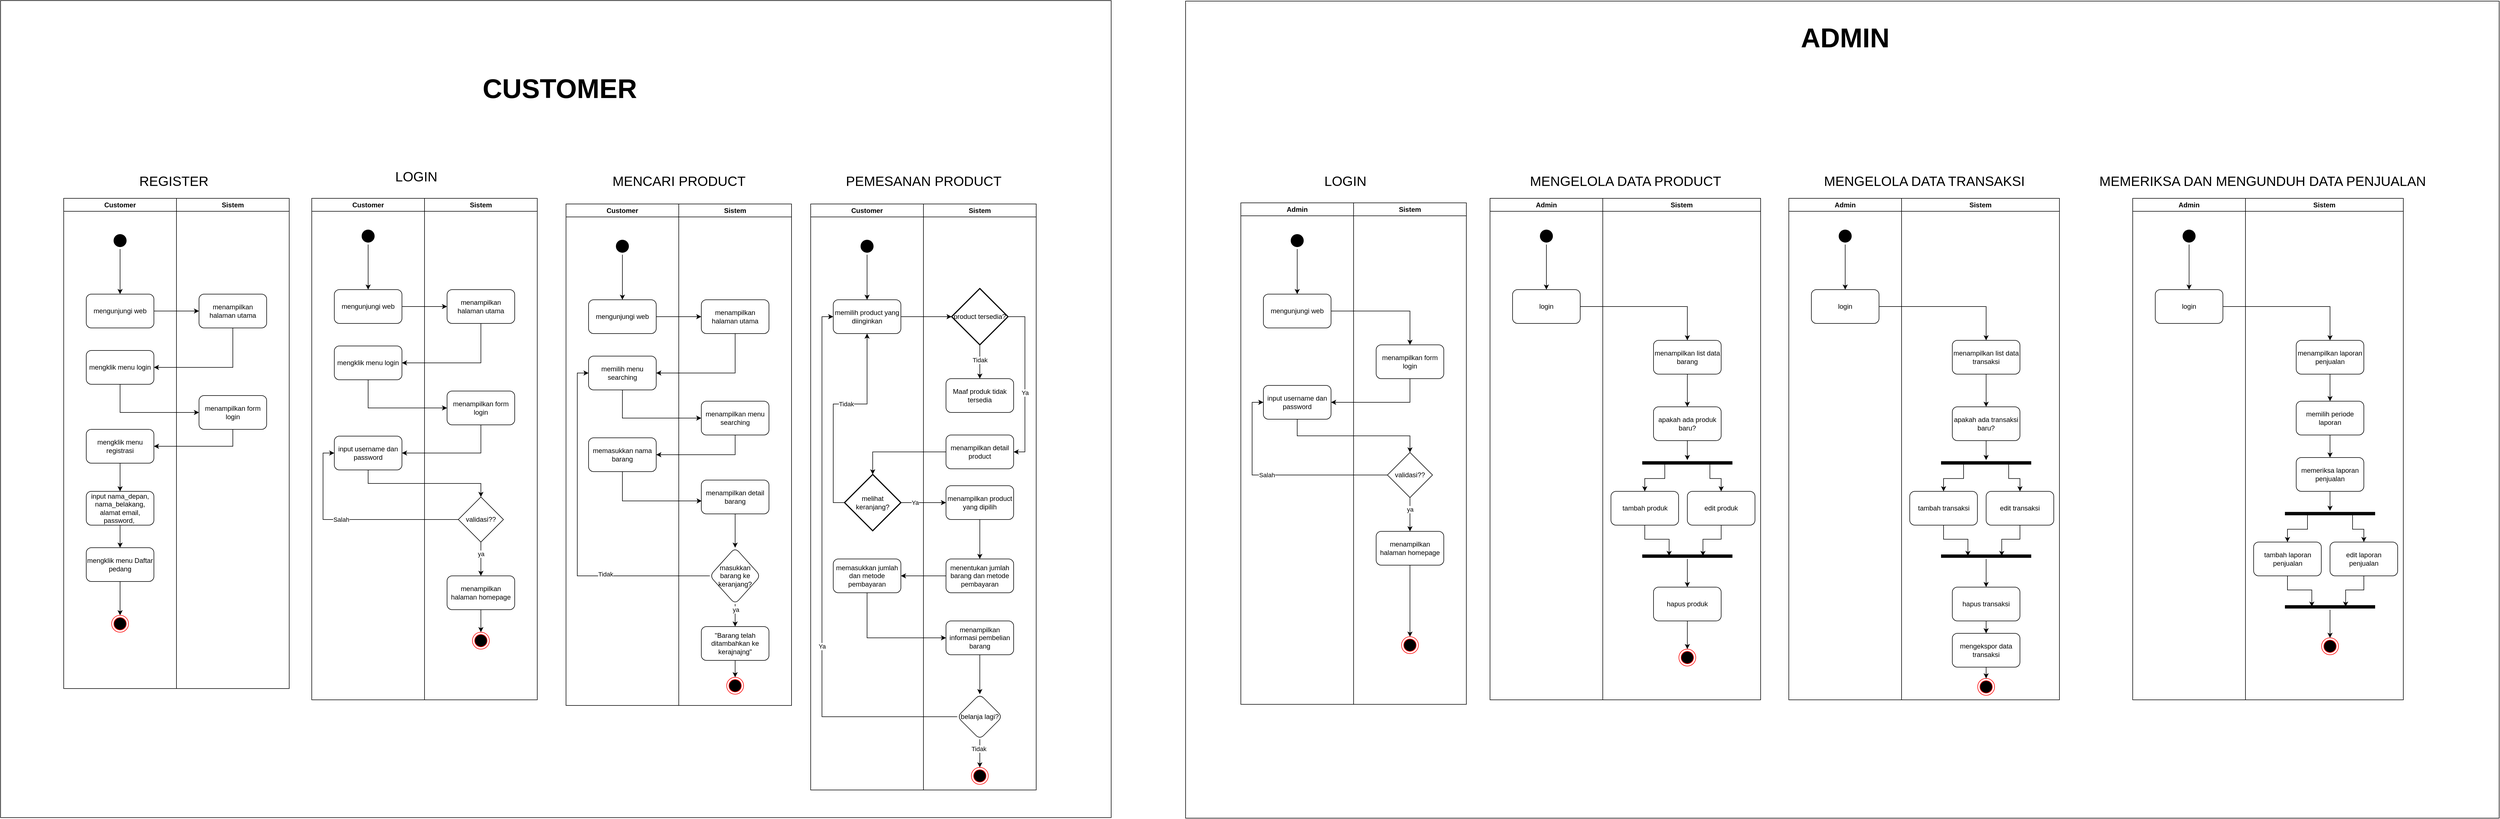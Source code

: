 <mxfile version="24.5.4" type="github" pages="6">
  <diagram name="activity diagram" id="zu1QCBFXsQX0vnKYGu4n">
    <mxGraphModel dx="1050" dy="1726" grid="1" gridSize="10" guides="1" tooltips="1" connect="1" arrows="1" fold="1" page="1" pageScale="1" pageWidth="827" pageHeight="1169" math="0" shadow="0">
      <root>
        <mxCell id="0" />
        <mxCell id="1" parent="0" />
        <mxCell id="-7jgzWyl1c0tpHEAJGK_-7" value="" style="rounded=0;whiteSpace=wrap;html=1;" parent="1" vertex="1">
          <mxGeometry x="2140" y="-230" width="2330" height="1450" as="geometry" />
        </mxCell>
        <mxCell id="-7jgzWyl1c0tpHEAJGK_-6" value="" style="rounded=0;whiteSpace=wrap;html=1;" parent="1" vertex="1">
          <mxGeometry x="38" y="-231" width="1970" height="1450" as="geometry" />
        </mxCell>
        <mxCell id="HU-K_HRM-GjvZE2HUMqS-6" value="Customer" style="swimlane;whiteSpace=wrap;html=1;" parent="1" vertex="1">
          <mxGeometry x="150" y="120" width="200" height="870" as="geometry" />
        </mxCell>
        <mxCell id="HU-K_HRM-GjvZE2HUMqS-7" value="mengunjungi web" style="rounded=1;whiteSpace=wrap;html=1;" parent="HU-K_HRM-GjvZE2HUMqS-6" vertex="1">
          <mxGeometry x="40" y="170" width="120" height="60" as="geometry" />
        </mxCell>
        <mxCell id="HU-K_HRM-GjvZE2HUMqS-8" value="" style="edgeStyle=orthogonalEdgeStyle;rounded=0;orthogonalLoop=1;jettySize=auto;html=1;" parent="HU-K_HRM-GjvZE2HUMqS-6" source="HU-K_HRM-GjvZE2HUMqS-9" target="HU-K_HRM-GjvZE2HUMqS-7" edge="1">
          <mxGeometry relative="1" as="geometry" />
        </mxCell>
        <mxCell id="HU-K_HRM-GjvZE2HUMqS-9" value="" style="ellipse;html=1;shape=startState;fillColor=#000000;strokeColor=#000000;" parent="HU-K_HRM-GjvZE2HUMqS-6" vertex="1">
          <mxGeometry x="85" y="60" width="30" height="30" as="geometry" />
        </mxCell>
        <mxCell id="HU-K_HRM-GjvZE2HUMqS-10" value="mengklik menu login" style="rounded=1;whiteSpace=wrap;html=1;" parent="HU-K_HRM-GjvZE2HUMqS-6" vertex="1">
          <mxGeometry x="40" y="270" width="120" height="60" as="geometry" />
        </mxCell>
        <mxCell id="HU-K_HRM-GjvZE2HUMqS-37" value="" style="edgeStyle=orthogonalEdgeStyle;rounded=0;orthogonalLoop=1;jettySize=auto;html=1;" parent="HU-K_HRM-GjvZE2HUMqS-6" source="HU-K_HRM-GjvZE2HUMqS-28" target="HU-K_HRM-GjvZE2HUMqS-33" edge="1">
          <mxGeometry relative="1" as="geometry" />
        </mxCell>
        <mxCell id="HU-K_HRM-GjvZE2HUMqS-28" value="mengklik menu registrasi" style="rounded=1;whiteSpace=wrap;html=1;" parent="HU-K_HRM-GjvZE2HUMqS-6" vertex="1">
          <mxGeometry x="40" y="410" width="120" height="60" as="geometry" />
        </mxCell>
        <mxCell id="HU-K_HRM-GjvZE2HUMqS-38" value="" style="edgeStyle=orthogonalEdgeStyle;rounded=0;orthogonalLoop=1;jettySize=auto;html=1;" parent="HU-K_HRM-GjvZE2HUMqS-6" source="HU-K_HRM-GjvZE2HUMqS-33" target="HU-K_HRM-GjvZE2HUMqS-36" edge="1">
          <mxGeometry relative="1" as="geometry" />
        </mxCell>
        <mxCell id="HU-K_HRM-GjvZE2HUMqS-33" value="input nama_depan, nama_belakang,&lt;div&gt;alamat email, password,&amp;nbsp;&lt;/div&gt;" style="rounded=1;whiteSpace=wrap;html=1;" parent="HU-K_HRM-GjvZE2HUMqS-6" vertex="1">
          <mxGeometry x="40" y="520" width="120" height="60" as="geometry" />
        </mxCell>
        <mxCell id="HU-K_HRM-GjvZE2HUMqS-40" value="" style="edgeStyle=orthogonalEdgeStyle;rounded=0;orthogonalLoop=1;jettySize=auto;html=1;" parent="HU-K_HRM-GjvZE2HUMqS-6" source="HU-K_HRM-GjvZE2HUMqS-36" target="HU-K_HRM-GjvZE2HUMqS-39" edge="1">
          <mxGeometry relative="1" as="geometry" />
        </mxCell>
        <mxCell id="HU-K_HRM-GjvZE2HUMqS-36" value="mengklik menu Daftar pedang" style="rounded=1;whiteSpace=wrap;html=1;" parent="HU-K_HRM-GjvZE2HUMqS-6" vertex="1">
          <mxGeometry x="40" y="620" width="120" height="60" as="geometry" />
        </mxCell>
        <mxCell id="HU-K_HRM-GjvZE2HUMqS-39" value="" style="ellipse;html=1;shape=endState;fillColor=#000000;strokeColor=#ff0000;" parent="HU-K_HRM-GjvZE2HUMqS-6" vertex="1">
          <mxGeometry x="85" y="740" width="30" height="30" as="geometry" />
        </mxCell>
        <mxCell id="HU-K_HRM-GjvZE2HUMqS-12" value="Sistem" style="swimlane;whiteSpace=wrap;html=1;" parent="1" vertex="1">
          <mxGeometry x="350" y="120" width="200" height="870" as="geometry" />
        </mxCell>
        <mxCell id="HU-K_HRM-GjvZE2HUMqS-13" value="menampilkan halaman utama" style="rounded=1;whiteSpace=wrap;html=1;" parent="HU-K_HRM-GjvZE2HUMqS-12" vertex="1">
          <mxGeometry x="40" y="170" width="120" height="60" as="geometry" />
        </mxCell>
        <mxCell id="HU-K_HRM-GjvZE2HUMqS-14" value="menampilkan form login" style="rounded=1;whiteSpace=wrap;html=1;" parent="HU-K_HRM-GjvZE2HUMqS-12" vertex="1">
          <mxGeometry x="40" y="350" width="120" height="60" as="geometry" />
        </mxCell>
        <mxCell id="HU-K_HRM-GjvZE2HUMqS-21" value="" style="edgeStyle=orthogonalEdgeStyle;rounded=0;orthogonalLoop=1;jettySize=auto;html=1;" parent="1" source="HU-K_HRM-GjvZE2HUMqS-7" target="HU-K_HRM-GjvZE2HUMqS-13" edge="1">
          <mxGeometry relative="1" as="geometry" />
        </mxCell>
        <mxCell id="HU-K_HRM-GjvZE2HUMqS-22" style="edgeStyle=orthogonalEdgeStyle;rounded=0;orthogonalLoop=1;jettySize=auto;html=1;entryX=1;entryY=0.5;entryDx=0;entryDy=0;" parent="1" source="HU-K_HRM-GjvZE2HUMqS-13" target="HU-K_HRM-GjvZE2HUMqS-10" edge="1">
          <mxGeometry relative="1" as="geometry">
            <Array as="points">
              <mxPoint x="450" y="420" />
            </Array>
          </mxGeometry>
        </mxCell>
        <mxCell id="HU-K_HRM-GjvZE2HUMqS-23" style="edgeStyle=orthogonalEdgeStyle;rounded=0;orthogonalLoop=1;jettySize=auto;html=1;exitX=0.5;exitY=1;exitDx=0;exitDy=0;entryX=0;entryY=0.5;entryDx=0;entryDy=0;" parent="1" source="HU-K_HRM-GjvZE2HUMqS-10" target="HU-K_HRM-GjvZE2HUMqS-14" edge="1">
          <mxGeometry relative="1" as="geometry" />
        </mxCell>
        <mxCell id="HU-K_HRM-GjvZE2HUMqS-30" style="edgeStyle=orthogonalEdgeStyle;rounded=0;orthogonalLoop=1;jettySize=auto;html=1;exitX=0.5;exitY=1;exitDx=0;exitDy=0;entryX=1;entryY=0.5;entryDx=0;entryDy=0;" parent="1" source="HU-K_HRM-GjvZE2HUMqS-14" target="HU-K_HRM-GjvZE2HUMqS-28" edge="1">
          <mxGeometry relative="1" as="geometry" />
        </mxCell>
        <mxCell id="HU-K_HRM-GjvZE2HUMqS-41" value="&lt;font style=&quot;font-size: 24px;&quot;&gt;REGISTER&lt;/font&gt;" style="text;html=1;align=center;verticalAlign=middle;resizable=0;points=[];autosize=1;strokeColor=none;fillColor=none;" parent="1" vertex="1">
          <mxGeometry x="270" y="70" width="150" height="40" as="geometry" />
        </mxCell>
        <mxCell id="6Idni-HtwlXE7v75nVPa-23" value="Customer" style="swimlane;whiteSpace=wrap;html=1;" parent="1" vertex="1">
          <mxGeometry x="590" y="120" width="200" height="890" as="geometry" />
        </mxCell>
        <mxCell id="6Idni-HtwlXE7v75nVPa-24" value="mengunjungi web" style="rounded=1;whiteSpace=wrap;html=1;" parent="6Idni-HtwlXE7v75nVPa-23" vertex="1">
          <mxGeometry x="40" y="162" width="120" height="60" as="geometry" />
        </mxCell>
        <mxCell id="6Idni-HtwlXE7v75nVPa-25" value="" style="edgeStyle=orthogonalEdgeStyle;rounded=0;orthogonalLoop=1;jettySize=auto;html=1;" parent="6Idni-HtwlXE7v75nVPa-23" source="6Idni-HtwlXE7v75nVPa-26" target="6Idni-HtwlXE7v75nVPa-24" edge="1">
          <mxGeometry relative="1" as="geometry" />
        </mxCell>
        <mxCell id="6Idni-HtwlXE7v75nVPa-26" value="" style="ellipse;html=1;shape=startState;fillColor=#000000;strokeColor=#000000;" parent="6Idni-HtwlXE7v75nVPa-23" vertex="1">
          <mxGeometry x="85" y="52" width="30" height="30" as="geometry" />
        </mxCell>
        <mxCell id="6Idni-HtwlXE7v75nVPa-27" value="mengklik menu login" style="rounded=1;whiteSpace=wrap;html=1;" parent="6Idni-HtwlXE7v75nVPa-23" vertex="1">
          <mxGeometry x="40" y="262" width="120" height="60" as="geometry" />
        </mxCell>
        <mxCell id="6Idni-HtwlXE7v75nVPa-28" value="input username dan password" style="rounded=1;whiteSpace=wrap;html=1;" parent="6Idni-HtwlXE7v75nVPa-23" vertex="1">
          <mxGeometry x="40" y="422" width="120" height="60" as="geometry" />
        </mxCell>
        <mxCell id="6Idni-HtwlXE7v75nVPa-29" value="Sistem" style="swimlane;whiteSpace=wrap;html=1;" parent="1" vertex="1">
          <mxGeometry x="790" y="120" width="200" height="890" as="geometry" />
        </mxCell>
        <mxCell id="6Idni-HtwlXE7v75nVPa-30" value="menampilkan halaman utama" style="rounded=1;whiteSpace=wrap;html=1;" parent="6Idni-HtwlXE7v75nVPa-29" vertex="1">
          <mxGeometry x="40" y="162" width="120" height="60" as="geometry" />
        </mxCell>
        <mxCell id="6Idni-HtwlXE7v75nVPa-31" value="menampilkan form login" style="rounded=1;whiteSpace=wrap;html=1;" parent="6Idni-HtwlXE7v75nVPa-29" vertex="1">
          <mxGeometry x="40" y="342" width="120" height="60" as="geometry" />
        </mxCell>
        <mxCell id="6Idni-HtwlXE7v75nVPa-32" value="" style="edgeStyle=orthogonalEdgeStyle;rounded=0;orthogonalLoop=1;jettySize=auto;html=1;" parent="6Idni-HtwlXE7v75nVPa-29" source="6Idni-HtwlXE7v75nVPa-34" target="6Idni-HtwlXE7v75nVPa-36" edge="1">
          <mxGeometry relative="1" as="geometry" />
        </mxCell>
        <mxCell id="6Idni-HtwlXE7v75nVPa-33" value="ya" style="edgeLabel;html=1;align=center;verticalAlign=middle;resizable=0;points=[];" parent="6Idni-HtwlXE7v75nVPa-32" vertex="1" connectable="0">
          <mxGeometry x="-0.3" relative="1" as="geometry">
            <mxPoint as="offset" />
          </mxGeometry>
        </mxCell>
        <mxCell id="6Idni-HtwlXE7v75nVPa-34" value="validasi??" style="rhombus;whiteSpace=wrap;html=1;" parent="6Idni-HtwlXE7v75nVPa-29" vertex="1">
          <mxGeometry x="60" y="530" width="80" height="80" as="geometry" />
        </mxCell>
        <mxCell id="6Idni-HtwlXE7v75nVPa-35" value="" style="edgeStyle=orthogonalEdgeStyle;rounded=0;orthogonalLoop=1;jettySize=auto;html=1;" parent="6Idni-HtwlXE7v75nVPa-29" source="6Idni-HtwlXE7v75nVPa-36" target="6Idni-HtwlXE7v75nVPa-37" edge="1">
          <mxGeometry relative="1" as="geometry" />
        </mxCell>
        <mxCell id="6Idni-HtwlXE7v75nVPa-36" value="menampilkan halaman homepage" style="rounded=1;whiteSpace=wrap;html=1;" parent="6Idni-HtwlXE7v75nVPa-29" vertex="1">
          <mxGeometry x="40" y="670" width="120" height="60" as="geometry" />
        </mxCell>
        <mxCell id="6Idni-HtwlXE7v75nVPa-37" value="" style="ellipse;html=1;shape=endState;fillColor=#000000;strokeColor=#ff0000;" parent="6Idni-HtwlXE7v75nVPa-29" vertex="1">
          <mxGeometry x="85" y="770" width="30" height="30" as="geometry" />
        </mxCell>
        <mxCell id="6Idni-HtwlXE7v75nVPa-38" value="" style="edgeStyle=orthogonalEdgeStyle;rounded=0;orthogonalLoop=1;jettySize=auto;html=1;" parent="1" source="6Idni-HtwlXE7v75nVPa-24" target="6Idni-HtwlXE7v75nVPa-30" edge="1">
          <mxGeometry relative="1" as="geometry" />
        </mxCell>
        <mxCell id="6Idni-HtwlXE7v75nVPa-39" style="edgeStyle=orthogonalEdgeStyle;rounded=0;orthogonalLoop=1;jettySize=auto;html=1;entryX=1;entryY=0.5;entryDx=0;entryDy=0;" parent="1" source="6Idni-HtwlXE7v75nVPa-30" target="6Idni-HtwlXE7v75nVPa-27" edge="1">
          <mxGeometry relative="1" as="geometry">
            <Array as="points">
              <mxPoint x="890" y="412" />
            </Array>
          </mxGeometry>
        </mxCell>
        <mxCell id="6Idni-HtwlXE7v75nVPa-40" style="edgeStyle=orthogonalEdgeStyle;rounded=0;orthogonalLoop=1;jettySize=auto;html=1;exitX=0.5;exitY=1;exitDx=0;exitDy=0;entryX=0;entryY=0.5;entryDx=0;entryDy=0;" parent="1" source="6Idni-HtwlXE7v75nVPa-27" target="6Idni-HtwlXE7v75nVPa-31" edge="1">
          <mxGeometry relative="1" as="geometry" />
        </mxCell>
        <mxCell id="6Idni-HtwlXE7v75nVPa-41" style="edgeStyle=orthogonalEdgeStyle;rounded=0;orthogonalLoop=1;jettySize=auto;html=1;exitX=0.5;exitY=1;exitDx=0;exitDy=0;entryX=1;entryY=0.5;entryDx=0;entryDy=0;" parent="1" source="6Idni-HtwlXE7v75nVPa-31" target="6Idni-HtwlXE7v75nVPa-28" edge="1">
          <mxGeometry relative="1" as="geometry" />
        </mxCell>
        <mxCell id="6Idni-HtwlXE7v75nVPa-42" style="rounded=0;orthogonalLoop=1;jettySize=auto;html=1;exitX=0.5;exitY=1;exitDx=0;exitDy=0;entryX=0.5;entryY=0;entryDx=0;entryDy=0;edgeStyle=orthogonalEdgeStyle;" parent="1" source="6Idni-HtwlXE7v75nVPa-28" target="6Idni-HtwlXE7v75nVPa-34" edge="1">
          <mxGeometry relative="1" as="geometry" />
        </mxCell>
        <mxCell id="6Idni-HtwlXE7v75nVPa-43" style="edgeStyle=orthogonalEdgeStyle;rounded=0;orthogonalLoop=1;jettySize=auto;html=1;exitX=0;exitY=0.5;exitDx=0;exitDy=0;entryX=0;entryY=0.5;entryDx=0;entryDy=0;" parent="1" source="6Idni-HtwlXE7v75nVPa-34" target="6Idni-HtwlXE7v75nVPa-28" edge="1">
          <mxGeometry relative="1" as="geometry" />
        </mxCell>
        <mxCell id="6Idni-HtwlXE7v75nVPa-44" value="Salah" style="edgeLabel;html=1;align=center;verticalAlign=middle;resizable=0;points=[];" parent="6Idni-HtwlXE7v75nVPa-43" vertex="1" connectable="0">
          <mxGeometry x="0.103" y="4" relative="1" as="geometry">
            <mxPoint y="-4" as="offset" />
          </mxGeometry>
        </mxCell>
        <mxCell id="6Idni-HtwlXE7v75nVPa-45" value="&lt;font style=&quot;font-size: 24px;&quot;&gt;LOGIN&lt;/font&gt;" style="text;html=1;align=center;verticalAlign=middle;resizable=0;points=[];autosize=1;strokeColor=none;fillColor=none;" parent="1" vertex="1">
          <mxGeometry x="725" y="62" width="100" height="40" as="geometry" />
        </mxCell>
        <mxCell id="6Idni-HtwlXE7v75nVPa-46" value="Customer" style="swimlane;whiteSpace=wrap;html=1;" parent="1" vertex="1">
          <mxGeometry x="1041" y="130" width="200" height="890" as="geometry" />
        </mxCell>
        <mxCell id="6Idni-HtwlXE7v75nVPa-47" value="mengunjungi web" style="rounded=1;whiteSpace=wrap;html=1;" parent="6Idni-HtwlXE7v75nVPa-46" vertex="1">
          <mxGeometry x="40" y="170" width="120" height="60" as="geometry" />
        </mxCell>
        <mxCell id="6Idni-HtwlXE7v75nVPa-48" value="" style="edgeStyle=orthogonalEdgeStyle;rounded=0;orthogonalLoop=1;jettySize=auto;html=1;" parent="6Idni-HtwlXE7v75nVPa-46" source="6Idni-HtwlXE7v75nVPa-49" target="6Idni-HtwlXE7v75nVPa-47" edge="1">
          <mxGeometry relative="1" as="geometry" />
        </mxCell>
        <mxCell id="6Idni-HtwlXE7v75nVPa-49" value="" style="ellipse;html=1;shape=startState;fillColor=#000000;strokeColor=#000000;" parent="6Idni-HtwlXE7v75nVPa-46" vertex="1">
          <mxGeometry x="85" y="60" width="30" height="30" as="geometry" />
        </mxCell>
        <mxCell id="6Idni-HtwlXE7v75nVPa-50" value="memilih menu searching" style="rounded=1;whiteSpace=wrap;html=1;" parent="6Idni-HtwlXE7v75nVPa-46" vertex="1">
          <mxGeometry x="40" y="270" width="120" height="60" as="geometry" />
        </mxCell>
        <mxCell id="w8ff4F94D1uD6F48FG9u-1" value="memasukkan nama barang" style="rounded=1;whiteSpace=wrap;html=1;" parent="6Idni-HtwlXE7v75nVPa-46" vertex="1">
          <mxGeometry x="40" y="415" width="120" height="60" as="geometry" />
        </mxCell>
        <mxCell id="6Idni-HtwlXE7v75nVPa-52" value="Sistem" style="swimlane;whiteSpace=wrap;html=1;" parent="1" vertex="1">
          <mxGeometry x="1241" y="130" width="200" height="890" as="geometry" />
        </mxCell>
        <mxCell id="6Idni-HtwlXE7v75nVPa-53" value="menampilkan halaman utama" style="rounded=1;whiteSpace=wrap;html=1;" parent="6Idni-HtwlXE7v75nVPa-52" vertex="1">
          <mxGeometry x="40" y="170" width="120" height="60" as="geometry" />
        </mxCell>
        <mxCell id="6Idni-HtwlXE7v75nVPa-54" value="menampilkan menu searching" style="rounded=1;whiteSpace=wrap;html=1;" parent="6Idni-HtwlXE7v75nVPa-52" vertex="1">
          <mxGeometry x="40" y="350" width="120" height="60" as="geometry" />
        </mxCell>
        <mxCell id="6Idni-HtwlXE7v75nVPa-60" value="" style="ellipse;html=1;shape=endState;fillColor=#000000;strokeColor=#ff0000;" parent="6Idni-HtwlXE7v75nVPa-52" vertex="1">
          <mxGeometry x="85" y="840" width="30" height="30" as="geometry" />
        </mxCell>
        <mxCell id="w8ff4F94D1uD6F48FG9u-12" value="" style="edgeStyle=orthogonalEdgeStyle;rounded=0;orthogonalLoop=1;jettySize=auto;html=1;" parent="6Idni-HtwlXE7v75nVPa-52" source="w8ff4F94D1uD6F48FG9u-9" target="w8ff4F94D1uD6F48FG9u-11" edge="1">
          <mxGeometry relative="1" as="geometry" />
        </mxCell>
        <mxCell id="w8ff4F94D1uD6F48FG9u-9" value="menampilkan detail barang" style="rounded=1;whiteSpace=wrap;html=1;" parent="6Idni-HtwlXE7v75nVPa-52" vertex="1">
          <mxGeometry x="40" y="490" width="120" height="60" as="geometry" />
        </mxCell>
        <mxCell id="w8ff4F94D1uD6F48FG9u-18" value="" style="edgeStyle=orthogonalEdgeStyle;rounded=0;orthogonalLoop=1;jettySize=auto;html=1;" parent="6Idni-HtwlXE7v75nVPa-52" source="w8ff4F94D1uD6F48FG9u-11" target="w8ff4F94D1uD6F48FG9u-17" edge="1">
          <mxGeometry relative="1" as="geometry" />
        </mxCell>
        <mxCell id="m28vMFYR1rZYkmc-Fu5_-1" value="ya" style="edgeLabel;html=1;align=center;verticalAlign=middle;resizable=0;points=[];" parent="w8ff4F94D1uD6F48FG9u-18" vertex="1" connectable="0">
          <mxGeometry x="-0.5" y="1" relative="1" as="geometry">
            <mxPoint as="offset" />
          </mxGeometry>
        </mxCell>
        <mxCell id="w8ff4F94D1uD6F48FG9u-11" value="masukkan barang ke keranjang?" style="rhombus;whiteSpace=wrap;html=1;rounded=1;" parent="6Idni-HtwlXE7v75nVPa-52" vertex="1">
          <mxGeometry x="55" y="610" width="90" height="100" as="geometry" />
        </mxCell>
        <mxCell id="w8ff4F94D1uD6F48FG9u-19" style="edgeStyle=orthogonalEdgeStyle;rounded=0;orthogonalLoop=1;jettySize=auto;html=1;exitX=0.5;exitY=1;exitDx=0;exitDy=0;entryX=0.5;entryY=0;entryDx=0;entryDy=0;" parent="6Idni-HtwlXE7v75nVPa-52" source="w8ff4F94D1uD6F48FG9u-17" target="6Idni-HtwlXE7v75nVPa-60" edge="1">
          <mxGeometry relative="1" as="geometry" />
        </mxCell>
        <mxCell id="w8ff4F94D1uD6F48FG9u-17" value="&quot;Barang telah ditambahkan ke kerajnajng&quot;" style="rounded=1;whiteSpace=wrap;html=1;" parent="6Idni-HtwlXE7v75nVPa-52" vertex="1">
          <mxGeometry x="40" y="750" width="120" height="60" as="geometry" />
        </mxCell>
        <mxCell id="6Idni-HtwlXE7v75nVPa-61" value="" style="edgeStyle=orthogonalEdgeStyle;rounded=0;orthogonalLoop=1;jettySize=auto;html=1;" parent="1" source="6Idni-HtwlXE7v75nVPa-47" target="6Idni-HtwlXE7v75nVPa-53" edge="1">
          <mxGeometry relative="1" as="geometry" />
        </mxCell>
        <mxCell id="6Idni-HtwlXE7v75nVPa-62" style="edgeStyle=orthogonalEdgeStyle;rounded=0;orthogonalLoop=1;jettySize=auto;html=1;entryX=1;entryY=0.5;entryDx=0;entryDy=0;" parent="1" source="6Idni-HtwlXE7v75nVPa-53" target="6Idni-HtwlXE7v75nVPa-50" edge="1">
          <mxGeometry relative="1" as="geometry">
            <Array as="points">
              <mxPoint x="1341" y="430" />
            </Array>
          </mxGeometry>
        </mxCell>
        <mxCell id="6Idni-HtwlXE7v75nVPa-63" style="edgeStyle=orthogonalEdgeStyle;rounded=0;orthogonalLoop=1;jettySize=auto;html=1;exitX=0.5;exitY=1;exitDx=0;exitDy=0;entryX=0;entryY=0.5;entryDx=0;entryDy=0;" parent="1" source="6Idni-HtwlXE7v75nVPa-50" target="6Idni-HtwlXE7v75nVPa-54" edge="1">
          <mxGeometry relative="1" as="geometry" />
        </mxCell>
        <mxCell id="VykuWWcPnDrGGW9tlicT-1" value="&lt;font style=&quot;font-size: 24px;&quot;&gt;MENCARI PRODUCT&lt;/font&gt;" style="text;html=1;align=center;verticalAlign=middle;resizable=0;points=[];autosize=1;strokeColor=none;fillColor=none;" parent="1" vertex="1">
          <mxGeometry x="1111" y="70" width="260" height="40" as="geometry" />
        </mxCell>
        <mxCell id="68Y92AZtoSlGwk--5q0N-1" value="&lt;font style=&quot;font-size: 24px;&quot;&gt;PEMESANAN PRODUCT&lt;/font&gt;" style="text;html=1;align=center;verticalAlign=middle;resizable=0;points=[];autosize=1;strokeColor=none;fillColor=none;" parent="1" vertex="1">
          <mxGeometry x="1525" y="70" width="300" height="40" as="geometry" />
        </mxCell>
        <mxCell id="68Y92AZtoSlGwk--5q0N-11" value="Customer" style="swimlane;whiteSpace=wrap;html=1;" parent="1" vertex="1">
          <mxGeometry x="1475" y="130" width="200" height="1040" as="geometry" />
        </mxCell>
        <mxCell id="68Y92AZtoSlGwk--5q0N-12" value="memilih product yang diinginkan" style="rounded=1;whiteSpace=wrap;html=1;" parent="68Y92AZtoSlGwk--5q0N-11" vertex="1">
          <mxGeometry x="40" y="170" width="120" height="60" as="geometry" />
        </mxCell>
        <mxCell id="68Y92AZtoSlGwk--5q0N-13" value="" style="edgeStyle=orthogonalEdgeStyle;rounded=0;orthogonalLoop=1;jettySize=auto;html=1;" parent="68Y92AZtoSlGwk--5q0N-11" source="68Y92AZtoSlGwk--5q0N-14" target="68Y92AZtoSlGwk--5q0N-12" edge="1">
          <mxGeometry relative="1" as="geometry" />
        </mxCell>
        <mxCell id="68Y92AZtoSlGwk--5q0N-14" value="" style="ellipse;html=1;shape=startState;fillColor=#000000;strokeColor=#000000;" parent="68Y92AZtoSlGwk--5q0N-11" vertex="1">
          <mxGeometry x="85" y="60" width="30" height="30" as="geometry" />
        </mxCell>
        <mxCell id="JlKRCjAXFWjOBJqrmztk-37" style="edgeStyle=orthogonalEdgeStyle;rounded=0;orthogonalLoop=1;jettySize=auto;html=1;exitX=0;exitY=0.5;exitDx=0;exitDy=0;exitPerimeter=0;entryX=0.5;entryY=1;entryDx=0;entryDy=0;" parent="68Y92AZtoSlGwk--5q0N-11" source="JlKRCjAXFWjOBJqrmztk-16" target="68Y92AZtoSlGwk--5q0N-12" edge="1">
          <mxGeometry relative="1" as="geometry" />
        </mxCell>
        <mxCell id="JlKRCjAXFWjOBJqrmztk-38" value="Tidak" style="edgeLabel;html=1;align=center;verticalAlign=middle;resizable=0;points=[];" parent="JlKRCjAXFWjOBJqrmztk-37" vertex="1" connectable="0">
          <mxGeometry x="0.148" relative="1" as="geometry">
            <mxPoint as="offset" />
          </mxGeometry>
        </mxCell>
        <mxCell id="JlKRCjAXFWjOBJqrmztk-16" value="melihat keranjang?" style="strokeWidth=2;html=1;shape=mxgraph.flowchart.decision;whiteSpace=wrap;" parent="68Y92AZtoSlGwk--5q0N-11" vertex="1">
          <mxGeometry x="60" y="480" width="100" height="100" as="geometry" />
        </mxCell>
        <mxCell id="JlKRCjAXFWjOBJqrmztk-27" value="memasukkan jumlah dan metode pembayaran" style="rounded=1;whiteSpace=wrap;html=1;" parent="68Y92AZtoSlGwk--5q0N-11" vertex="1">
          <mxGeometry x="40" y="630" width="120" height="60" as="geometry" />
        </mxCell>
        <mxCell id="68Y92AZtoSlGwk--5q0N-16" value="Sistem" style="swimlane;whiteSpace=wrap;html=1;" parent="1" vertex="1">
          <mxGeometry x="1675" y="130" width="200" height="1040" as="geometry" />
        </mxCell>
        <mxCell id="68Y92AZtoSlGwk--5q0N-19" value="" style="ellipse;html=1;shape=endState;fillColor=#000000;strokeColor=#ff0000;" parent="68Y92AZtoSlGwk--5q0N-16" vertex="1">
          <mxGeometry x="85" y="1000" width="30" height="30" as="geometry" />
        </mxCell>
        <mxCell id="JlKRCjAXFWjOBJqrmztk-4" value="" style="edgeStyle=orthogonalEdgeStyle;rounded=0;orthogonalLoop=1;jettySize=auto;html=1;" parent="68Y92AZtoSlGwk--5q0N-16" source="JlKRCjAXFWjOBJqrmztk-1" target="JlKRCjAXFWjOBJqrmztk-3" edge="1">
          <mxGeometry relative="1" as="geometry" />
        </mxCell>
        <mxCell id="JlKRCjAXFWjOBJqrmztk-5" value="Tidak" style="edgeLabel;html=1;align=center;verticalAlign=middle;resizable=0;points=[];" parent="JlKRCjAXFWjOBJqrmztk-4" vertex="1" connectable="0">
          <mxGeometry x="-0.1" relative="1" as="geometry">
            <mxPoint as="offset" />
          </mxGeometry>
        </mxCell>
        <mxCell id="JlKRCjAXFWjOBJqrmztk-11" style="edgeStyle=orthogonalEdgeStyle;rounded=0;orthogonalLoop=1;jettySize=auto;html=1;exitX=1;exitY=0.5;exitDx=0;exitDy=0;exitPerimeter=0;entryX=1;entryY=0.5;entryDx=0;entryDy=0;" parent="68Y92AZtoSlGwk--5q0N-16" source="JlKRCjAXFWjOBJqrmztk-1" target="JlKRCjAXFWjOBJqrmztk-10" edge="1">
          <mxGeometry relative="1" as="geometry" />
        </mxCell>
        <mxCell id="JlKRCjAXFWjOBJqrmztk-12" value="Ya" style="edgeLabel;html=1;align=center;verticalAlign=middle;resizable=0;points=[];" parent="JlKRCjAXFWjOBJqrmztk-11" vertex="1" connectable="0">
          <mxGeometry x="0.138" relative="1" as="geometry">
            <mxPoint as="offset" />
          </mxGeometry>
        </mxCell>
        <mxCell id="JlKRCjAXFWjOBJqrmztk-1" value="product tersedia?" style="strokeWidth=2;html=1;shape=mxgraph.flowchart.decision;whiteSpace=wrap;" parent="68Y92AZtoSlGwk--5q0N-16" vertex="1">
          <mxGeometry x="50" y="150" width="100" height="100" as="geometry" />
        </mxCell>
        <mxCell id="JlKRCjAXFWjOBJqrmztk-3" value="Maaf produk tidak tersedia" style="rounded=1;whiteSpace=wrap;html=1;" parent="68Y92AZtoSlGwk--5q0N-16" vertex="1">
          <mxGeometry x="40" y="310" width="120" height="60" as="geometry" />
        </mxCell>
        <mxCell id="JlKRCjAXFWjOBJqrmztk-10" value="menampilkan detail product" style="rounded=1;whiteSpace=wrap;html=1;" parent="68Y92AZtoSlGwk--5q0N-16" vertex="1">
          <mxGeometry x="40" y="410" width="120" height="60" as="geometry" />
        </mxCell>
        <mxCell id="JlKRCjAXFWjOBJqrmztk-15" value="menentukan jumlah barang dan metode pembayaran" style="rounded=1;whiteSpace=wrap;html=1;" parent="68Y92AZtoSlGwk--5q0N-16" vertex="1">
          <mxGeometry x="40" y="630" width="120" height="60" as="geometry" />
        </mxCell>
        <mxCell id="JlKRCjAXFWjOBJqrmztk-24" value="" style="edgeStyle=orthogonalEdgeStyle;rounded=0;orthogonalLoop=1;jettySize=auto;html=1;" parent="68Y92AZtoSlGwk--5q0N-16" source="JlKRCjAXFWjOBJqrmztk-19" target="JlKRCjAXFWjOBJqrmztk-15" edge="1">
          <mxGeometry relative="1" as="geometry" />
        </mxCell>
        <mxCell id="JlKRCjAXFWjOBJqrmztk-19" value="menampilkan product yang dipilih" style="rounded=1;whiteSpace=wrap;html=1;" parent="68Y92AZtoSlGwk--5q0N-16" vertex="1">
          <mxGeometry x="40" y="500" width="120" height="60" as="geometry" />
        </mxCell>
        <mxCell id="JlKRCjAXFWjOBJqrmztk-34" value="" style="edgeStyle=orthogonalEdgeStyle;rounded=0;orthogonalLoop=1;jettySize=auto;html=1;" parent="68Y92AZtoSlGwk--5q0N-16" source="JlKRCjAXFWjOBJqrmztk-28" target="JlKRCjAXFWjOBJqrmztk-33" edge="1">
          <mxGeometry relative="1" as="geometry" />
        </mxCell>
        <mxCell id="JlKRCjAXFWjOBJqrmztk-28" value="menampilkan informasi pembelian barang" style="rounded=1;whiteSpace=wrap;html=1;" parent="68Y92AZtoSlGwk--5q0N-16" vertex="1">
          <mxGeometry x="40" y="740" width="120" height="60" as="geometry" />
        </mxCell>
        <mxCell id="JlKRCjAXFWjOBJqrmztk-35" style="edgeStyle=orthogonalEdgeStyle;rounded=0;orthogonalLoop=1;jettySize=auto;html=1;exitX=0.5;exitY=1;exitDx=0;exitDy=0;entryX=0.5;entryY=0;entryDx=0;entryDy=0;" parent="68Y92AZtoSlGwk--5q0N-16" source="JlKRCjAXFWjOBJqrmztk-33" target="68Y92AZtoSlGwk--5q0N-19" edge="1">
          <mxGeometry relative="1" as="geometry" />
        </mxCell>
        <mxCell id="JlKRCjAXFWjOBJqrmztk-36" value="Tidak" style="edgeLabel;html=1;align=center;verticalAlign=middle;resizable=0;points=[];" parent="JlKRCjAXFWjOBJqrmztk-35" vertex="1" connectable="0">
          <mxGeometry x="-0.333" y="-2" relative="1" as="geometry">
            <mxPoint as="offset" />
          </mxGeometry>
        </mxCell>
        <mxCell id="JlKRCjAXFWjOBJqrmztk-33" value="belanja lagi?" style="rhombus;whiteSpace=wrap;html=1;rounded=1;" parent="68Y92AZtoSlGwk--5q0N-16" vertex="1">
          <mxGeometry x="60" y="870" width="80" height="80" as="geometry" />
        </mxCell>
        <mxCell id="JlKRCjAXFWjOBJqrmztk-2" value="" style="edgeStyle=orthogonalEdgeStyle;rounded=0;orthogonalLoop=1;jettySize=auto;html=1;" parent="1" source="68Y92AZtoSlGwk--5q0N-12" target="JlKRCjAXFWjOBJqrmztk-1" edge="1">
          <mxGeometry relative="1" as="geometry" />
        </mxCell>
        <mxCell id="JlKRCjAXFWjOBJqrmztk-18" style="edgeStyle=orthogonalEdgeStyle;rounded=0;orthogonalLoop=1;jettySize=auto;html=1;exitX=0;exitY=0.5;exitDx=0;exitDy=0;entryX=0.5;entryY=0;entryDx=0;entryDy=0;entryPerimeter=0;" parent="1" source="JlKRCjAXFWjOBJqrmztk-10" target="JlKRCjAXFWjOBJqrmztk-16" edge="1">
          <mxGeometry relative="1" as="geometry" />
        </mxCell>
        <mxCell id="JlKRCjAXFWjOBJqrmztk-20" style="edgeStyle=orthogonalEdgeStyle;rounded=0;orthogonalLoop=1;jettySize=auto;html=1;exitX=1;exitY=0.5;exitDx=0;exitDy=0;exitPerimeter=0;entryX=0;entryY=0.5;entryDx=0;entryDy=0;" parent="1" source="JlKRCjAXFWjOBJqrmztk-16" target="JlKRCjAXFWjOBJqrmztk-19" edge="1">
          <mxGeometry relative="1" as="geometry" />
        </mxCell>
        <mxCell id="JlKRCjAXFWjOBJqrmztk-23" value="Ya" style="edgeLabel;html=1;align=center;verticalAlign=middle;resizable=0;points=[];" parent="JlKRCjAXFWjOBJqrmztk-20" vertex="1" connectable="0">
          <mxGeometry x="-0.372" y="-3" relative="1" as="geometry">
            <mxPoint y="-3" as="offset" />
          </mxGeometry>
        </mxCell>
        <mxCell id="JlKRCjAXFWjOBJqrmztk-26" value="" style="edgeStyle=orthogonalEdgeStyle;rounded=0;orthogonalLoop=1;jettySize=auto;html=1;" parent="1" source="JlKRCjAXFWjOBJqrmztk-15" edge="1">
          <mxGeometry relative="1" as="geometry">
            <mxPoint x="1635" y="790" as="targetPoint" />
          </mxGeometry>
        </mxCell>
        <mxCell id="JlKRCjAXFWjOBJqrmztk-30" style="edgeStyle=orthogonalEdgeStyle;rounded=0;orthogonalLoop=1;jettySize=auto;html=1;exitX=0.5;exitY=1;exitDx=0;exitDy=0;entryX=0;entryY=0.5;entryDx=0;entryDy=0;" parent="1" source="JlKRCjAXFWjOBJqrmztk-27" target="JlKRCjAXFWjOBJqrmztk-28" edge="1">
          <mxGeometry relative="1" as="geometry" />
        </mxCell>
        <mxCell id="JlKRCjAXFWjOBJqrmztk-39" style="edgeStyle=orthogonalEdgeStyle;rounded=0;orthogonalLoop=1;jettySize=auto;html=1;exitX=0;exitY=0.5;exitDx=0;exitDy=0;entryX=0;entryY=0.5;entryDx=0;entryDy=0;" parent="1" source="JlKRCjAXFWjOBJqrmztk-33" target="68Y92AZtoSlGwk--5q0N-12" edge="1">
          <mxGeometry relative="1" as="geometry" />
        </mxCell>
        <mxCell id="JlKRCjAXFWjOBJqrmztk-40" value="Ya" style="edgeLabel;html=1;align=center;verticalAlign=middle;resizable=0;points=[];" parent="JlKRCjAXFWjOBJqrmztk-39" vertex="1" connectable="0">
          <mxGeometry x="-0.246" relative="1" as="geometry">
            <mxPoint as="offset" />
          </mxGeometry>
        </mxCell>
        <mxCell id="w8ff4F94D1uD6F48FG9u-2" style="edgeStyle=orthogonalEdgeStyle;rounded=0;orthogonalLoop=1;jettySize=auto;html=1;exitX=0.5;exitY=1;exitDx=0;exitDy=0;entryX=1;entryY=0.5;entryDx=0;entryDy=0;" parent="1" source="6Idni-HtwlXE7v75nVPa-54" target="w8ff4F94D1uD6F48FG9u-1" edge="1">
          <mxGeometry relative="1" as="geometry" />
        </mxCell>
        <mxCell id="w8ff4F94D1uD6F48FG9u-10" style="edgeStyle=orthogonalEdgeStyle;rounded=0;orthogonalLoop=1;jettySize=auto;html=1;exitX=0.5;exitY=1;exitDx=0;exitDy=0;entryX=0.006;entryY=0.617;entryDx=0;entryDy=0;entryPerimeter=0;" parent="1" source="w8ff4F94D1uD6F48FG9u-1" target="w8ff4F94D1uD6F48FG9u-9" edge="1">
          <mxGeometry relative="1" as="geometry" />
        </mxCell>
        <mxCell id="w8ff4F94D1uD6F48FG9u-13" style="edgeStyle=orthogonalEdgeStyle;rounded=0;orthogonalLoop=1;jettySize=auto;html=1;exitX=0;exitY=0.5;exitDx=0;exitDy=0;entryX=0;entryY=0.5;entryDx=0;entryDy=0;" parent="1" source="w8ff4F94D1uD6F48FG9u-11" target="6Idni-HtwlXE7v75nVPa-50" edge="1">
          <mxGeometry relative="1" as="geometry" />
        </mxCell>
        <mxCell id="w8ff4F94D1uD6F48FG9u-14" value="Tidak" style="edgeLabel;html=1;align=center;verticalAlign=middle;resizable=0;points=[];" parent="w8ff4F94D1uD6F48FG9u-13" vertex="1" connectable="0">
          <mxGeometry x="-0.397" y="-3" relative="1" as="geometry">
            <mxPoint as="offset" />
          </mxGeometry>
        </mxCell>
        <mxCell id="w8ff4F94D1uD6F48FG9u-21" value="&lt;font style=&quot;font-size: 48px;&quot;&gt;&lt;b&gt;CUSTOMER&lt;/b&gt;&lt;/font&gt;" style="text;html=1;align=center;verticalAlign=middle;whiteSpace=wrap;rounded=0;" parent="1" vertex="1">
          <mxGeometry x="1010" y="-90" width="40" height="30" as="geometry" />
        </mxCell>
        <mxCell id="zxfcK3XCvxi54SipUdoF-24" value="Admin" style="swimlane;whiteSpace=wrap;html=1;" parent="1" vertex="1">
          <mxGeometry x="2238" y="128" width="200" height="890" as="geometry" />
        </mxCell>
        <mxCell id="zxfcK3XCvxi54SipUdoF-25" value="mengunjungi web" style="rounded=1;whiteSpace=wrap;html=1;" parent="zxfcK3XCvxi54SipUdoF-24" vertex="1">
          <mxGeometry x="40" y="162" width="120" height="60" as="geometry" />
        </mxCell>
        <mxCell id="zxfcK3XCvxi54SipUdoF-26" value="" style="edgeStyle=orthogonalEdgeStyle;rounded=0;orthogonalLoop=1;jettySize=auto;html=1;" parent="zxfcK3XCvxi54SipUdoF-24" source="zxfcK3XCvxi54SipUdoF-27" target="zxfcK3XCvxi54SipUdoF-25" edge="1">
          <mxGeometry relative="1" as="geometry" />
        </mxCell>
        <mxCell id="zxfcK3XCvxi54SipUdoF-27" value="" style="ellipse;html=1;shape=startState;fillColor=#000000;strokeColor=#000000;" parent="zxfcK3XCvxi54SipUdoF-24" vertex="1">
          <mxGeometry x="85" y="52" width="30" height="30" as="geometry" />
        </mxCell>
        <mxCell id="zxfcK3XCvxi54SipUdoF-29" value="input username dan password" style="rounded=1;whiteSpace=wrap;html=1;" parent="zxfcK3XCvxi54SipUdoF-24" vertex="1">
          <mxGeometry x="40" y="324" width="120" height="60" as="geometry" />
        </mxCell>
        <mxCell id="zxfcK3XCvxi54SipUdoF-30" value="Sistem" style="swimlane;whiteSpace=wrap;html=1;" parent="1" vertex="1">
          <mxGeometry x="2438" y="128" width="200" height="890" as="geometry" />
        </mxCell>
        <mxCell id="zxfcK3XCvxi54SipUdoF-32" value="menampilkan form login" style="rounded=1;whiteSpace=wrap;html=1;" parent="zxfcK3XCvxi54SipUdoF-30" vertex="1">
          <mxGeometry x="40" y="252" width="120" height="60" as="geometry" />
        </mxCell>
        <mxCell id="zxfcK3XCvxi54SipUdoF-33" value="" style="edgeStyle=orthogonalEdgeStyle;rounded=0;orthogonalLoop=1;jettySize=auto;html=1;" parent="zxfcK3XCvxi54SipUdoF-30" source="zxfcK3XCvxi54SipUdoF-35" target="zxfcK3XCvxi54SipUdoF-37" edge="1">
          <mxGeometry relative="1" as="geometry" />
        </mxCell>
        <mxCell id="zxfcK3XCvxi54SipUdoF-34" value="ya" style="edgeLabel;html=1;align=center;verticalAlign=middle;resizable=0;points=[];" parent="zxfcK3XCvxi54SipUdoF-33" vertex="1" connectable="0">
          <mxGeometry x="-0.3" relative="1" as="geometry">
            <mxPoint as="offset" />
          </mxGeometry>
        </mxCell>
        <mxCell id="zxfcK3XCvxi54SipUdoF-35" value="validasi??" style="rhombus;whiteSpace=wrap;html=1;" parent="zxfcK3XCvxi54SipUdoF-30" vertex="1">
          <mxGeometry x="60" y="443" width="80" height="80" as="geometry" />
        </mxCell>
        <mxCell id="zxfcK3XCvxi54SipUdoF-36" value="" style="edgeStyle=orthogonalEdgeStyle;rounded=0;orthogonalLoop=1;jettySize=auto;html=1;" parent="zxfcK3XCvxi54SipUdoF-30" source="zxfcK3XCvxi54SipUdoF-37" target="zxfcK3XCvxi54SipUdoF-38" edge="1">
          <mxGeometry relative="1" as="geometry" />
        </mxCell>
        <mxCell id="zxfcK3XCvxi54SipUdoF-37" value="menampilkan halaman homepage" style="rounded=1;whiteSpace=wrap;html=1;" parent="zxfcK3XCvxi54SipUdoF-30" vertex="1">
          <mxGeometry x="40" y="583" width="120" height="60" as="geometry" />
        </mxCell>
        <mxCell id="zxfcK3XCvxi54SipUdoF-38" value="" style="ellipse;html=1;shape=endState;fillColor=#000000;strokeColor=#ff0000;" parent="zxfcK3XCvxi54SipUdoF-30" vertex="1">
          <mxGeometry x="85" y="770" width="30" height="30" as="geometry" />
        </mxCell>
        <mxCell id="zxfcK3XCvxi54SipUdoF-43" style="rounded=0;orthogonalLoop=1;jettySize=auto;html=1;exitX=0.5;exitY=1;exitDx=0;exitDy=0;entryX=0.5;entryY=0;entryDx=0;entryDy=0;edgeStyle=orthogonalEdgeStyle;" parent="1" source="zxfcK3XCvxi54SipUdoF-29" target="zxfcK3XCvxi54SipUdoF-35" edge="1">
          <mxGeometry relative="1" as="geometry" />
        </mxCell>
        <mxCell id="zxfcK3XCvxi54SipUdoF-44" style="edgeStyle=orthogonalEdgeStyle;rounded=0;orthogonalLoop=1;jettySize=auto;html=1;exitX=0;exitY=0.5;exitDx=0;exitDy=0;entryX=0;entryY=0.5;entryDx=0;entryDy=0;" parent="1" source="zxfcK3XCvxi54SipUdoF-35" target="zxfcK3XCvxi54SipUdoF-29" edge="1">
          <mxGeometry relative="1" as="geometry" />
        </mxCell>
        <mxCell id="zxfcK3XCvxi54SipUdoF-45" value="Salah" style="edgeLabel;html=1;align=center;verticalAlign=middle;resizable=0;points=[];" parent="zxfcK3XCvxi54SipUdoF-44" vertex="1" connectable="0">
          <mxGeometry x="0.103" y="4" relative="1" as="geometry">
            <mxPoint y="-4" as="offset" />
          </mxGeometry>
        </mxCell>
        <mxCell id="zxfcK3XCvxi54SipUdoF-46" value="&lt;font style=&quot;font-size: 24px;&quot;&gt;LOGIN&lt;/font&gt;" style="text;html=1;align=center;verticalAlign=middle;resizable=0;points=[];autosize=1;strokeColor=none;fillColor=none;" parent="1" vertex="1">
          <mxGeometry x="2373" y="70" width="100" height="40" as="geometry" />
        </mxCell>
        <mxCell id="zxfcK3XCvxi54SipUdoF-47" style="edgeStyle=orthogonalEdgeStyle;rounded=0;orthogonalLoop=1;jettySize=auto;html=1;exitX=1;exitY=0.5;exitDx=0;exitDy=0;entryX=0.5;entryY=0;entryDx=0;entryDy=0;" parent="1" source="zxfcK3XCvxi54SipUdoF-25" target="zxfcK3XCvxi54SipUdoF-32" edge="1">
          <mxGeometry relative="1" as="geometry" />
        </mxCell>
        <mxCell id="zxfcK3XCvxi54SipUdoF-49" style="edgeStyle=orthogonalEdgeStyle;rounded=0;orthogonalLoop=1;jettySize=auto;html=1;exitX=0.5;exitY=1;exitDx=0;exitDy=0;entryX=1;entryY=0.5;entryDx=0;entryDy=0;" parent="1" source="zxfcK3XCvxi54SipUdoF-32" target="zxfcK3XCvxi54SipUdoF-29" edge="1">
          <mxGeometry relative="1" as="geometry" />
        </mxCell>
        <mxCell id="u1xza4EB51QgyLbp3yka-1" value="&lt;span style=&quot;color: rgba(0, 0, 0, 0); font-family: monospace; font-size: 0px; text-align: start;&quot;&gt;%3CmxGraphModel%3E%3Croot%3E%3CmxCell%20id%3D%220%22%2F%3E%3CmxCell%20id%3D%221%22%20parent%3D%220%22%2F%3E%3CmxCell%20id%3D%222%22%20value%3D%22%26lt%3Bfont%20style%3D%26quot%3Bfont-size%3A%2024px%3B%26quot%3B%26gt%3BLOGIN%26lt%3B%2Ffont%26gt%3B%22%20style%3D%22text%3Bhtml%3D1%3Balign%3Dcenter%3BverticalAlign%3Dmiddle%3Bresizable%3D0%3Bpoints%3D%5B%5D%3Bautosize%3D1%3BstrokeColor%3Dnone%3BfillColor%3Dnone%3B%22%20vertex%3D%221%22%20parent%3D%221%22%3E%3CmxGeometry%20x%3D%222265%22%20y%3D%2270%22%20width%3D%22100%22%20height%3D%2240%22%20as%3D%22geometry%22%2F%3E%3C%2FmxCell%3E%3C%2Froot%3E%3C%2FmxGraphModel%3E&lt;/span&gt;&lt;span style=&quot;color: rgba(0, 0, 0, 0); font-family: monospace; font-size: 0px; text-align: start;&quot;&gt;%3CmxGraphModel%3E%3Croot%3E%3CmxCell%20id%3D%220%22%2F%3E%3CmxCell%20id%3D%221%22%20parent%3D%220%22%2F%3E%3CmxCell%20id%3D%222%22%20value%3D%22%26lt%3Bfont%20style%3D%26quot%3Bfont-size%3A%2024px%3B%26quot%3B%26gt%3BLOGIN%26lt%3B%2Ffont%26gt%3B%22%20style%3D%22text%3Bhtml%3D1%3Balign%3Dcenter%3BverticalAlign%3Dmiddle%3Bresizable%3D0%3Bpoints%3D%5B%5D%3Bautosize%3D1%3BstrokeColor%3Dnone%3BfillColor%3Dnone%3B%22%20vertex%3D%221%22%20parent%3D%221%22%3E%3CmxGeometry%20x%3D%222265%22%20y%3D%2270%22%20width%3D%22100%22%20height%3D%2240%22%20as%3D%22geometry%22%2F%3E%3C%2FmxCell%3E%3C%2Froot%3E%3C%2FmxGraphModel%3E&lt;/span&gt;" style="text;html=1;align=center;verticalAlign=middle;resizable=0;points=[];autosize=1;strokeColor=none;fillColor=none;" parent="1" vertex="1">
          <mxGeometry x="2710" y="75" width="20" height="30" as="geometry" />
        </mxCell>
        <mxCell id="iPuiR7TlXXQGLLaEx7M1-1" value="&lt;font style=&quot;font-size: 24px;&quot;&gt;MENGELOLA DATA PRODUCT&lt;/font&gt;" style="text;html=1;align=center;verticalAlign=middle;resizable=0;points=[];autosize=1;strokeColor=none;fillColor=none;" parent="1" vertex="1">
          <mxGeometry x="2740" y="70" width="360" height="40" as="geometry" />
        </mxCell>
        <mxCell id="iPuiR7TlXXQGLLaEx7M1-2" value="Admin" style="swimlane;whiteSpace=wrap;html=1;" parent="1" vertex="1">
          <mxGeometry x="2680" y="120" width="200" height="890" as="geometry" />
        </mxCell>
        <mxCell id="iPuiR7TlXXQGLLaEx7M1-3" value="login" style="rounded=1;whiteSpace=wrap;html=1;" parent="iPuiR7TlXXQGLLaEx7M1-2" vertex="1">
          <mxGeometry x="40" y="162" width="120" height="60" as="geometry" />
        </mxCell>
        <mxCell id="iPuiR7TlXXQGLLaEx7M1-4" value="" style="edgeStyle=orthogonalEdgeStyle;rounded=0;orthogonalLoop=1;jettySize=auto;html=1;" parent="iPuiR7TlXXQGLLaEx7M1-2" source="iPuiR7TlXXQGLLaEx7M1-5" target="iPuiR7TlXXQGLLaEx7M1-3" edge="1">
          <mxGeometry relative="1" as="geometry" />
        </mxCell>
        <mxCell id="iPuiR7TlXXQGLLaEx7M1-5" value="" style="ellipse;html=1;shape=startState;fillColor=#000000;strokeColor=#000000;" parent="iPuiR7TlXXQGLLaEx7M1-2" vertex="1">
          <mxGeometry x="85" y="52" width="30" height="30" as="geometry" />
        </mxCell>
        <mxCell id="iPuiR7TlXXQGLLaEx7M1-7" value="Sistem" style="swimlane;whiteSpace=wrap;html=1;" parent="1" vertex="1">
          <mxGeometry x="2880" y="120" width="280" height="890" as="geometry" />
        </mxCell>
        <mxCell id="iPuiR7TlXXQGLLaEx7M1-23" value="" style="edgeStyle=orthogonalEdgeStyle;rounded=0;orthogonalLoop=1;jettySize=auto;html=1;" parent="iPuiR7TlXXQGLLaEx7M1-7" source="iPuiR7TlXXQGLLaEx7M1-8" target="iPuiR7TlXXQGLLaEx7M1-20" edge="1">
          <mxGeometry relative="1" as="geometry" />
        </mxCell>
        <mxCell id="iPuiR7TlXXQGLLaEx7M1-8" value="menampilkan list data barang" style="rounded=1;whiteSpace=wrap;html=1;" parent="iPuiR7TlXXQGLLaEx7M1-7" vertex="1">
          <mxGeometry x="90" y="252" width="120" height="60" as="geometry" />
        </mxCell>
        <mxCell id="iPuiR7TlXXQGLLaEx7M1-14" value="" style="ellipse;html=1;shape=endState;fillColor=#000000;strokeColor=#ff0000;" parent="iPuiR7TlXXQGLLaEx7M1-7" vertex="1">
          <mxGeometry x="135" y="800" width="30" height="30" as="geometry" />
        </mxCell>
        <mxCell id="iPuiR7TlXXQGLLaEx7M1-24" value="" style="edgeStyle=orthogonalEdgeStyle;rounded=0;orthogonalLoop=1;jettySize=auto;html=1;" parent="iPuiR7TlXXQGLLaEx7M1-7" source="iPuiR7TlXXQGLLaEx7M1-20" target="iPuiR7TlXXQGLLaEx7M1-21" edge="1">
          <mxGeometry relative="1" as="geometry" />
        </mxCell>
        <mxCell id="iPuiR7TlXXQGLLaEx7M1-20" value="apakah ada produk baru?" style="rounded=1;whiteSpace=wrap;html=1;" parent="iPuiR7TlXXQGLLaEx7M1-7" vertex="1">
          <mxGeometry x="90" y="370" width="120" height="60" as="geometry" />
        </mxCell>
        <mxCell id="iPuiR7TlXXQGLLaEx7M1-26" style="edgeStyle=orthogonalEdgeStyle;rounded=0;orthogonalLoop=1;jettySize=auto;html=1;exitX=0.25;exitY=0.5;exitDx=0;exitDy=0;exitPerimeter=0;entryX=0.5;entryY=0;entryDx=0;entryDy=0;" parent="iPuiR7TlXXQGLLaEx7M1-7" source="iPuiR7TlXXQGLLaEx7M1-21" target="iPuiR7TlXXQGLLaEx7M1-25" edge="1">
          <mxGeometry relative="1" as="geometry" />
        </mxCell>
        <mxCell id="iPuiR7TlXXQGLLaEx7M1-28" style="edgeStyle=orthogonalEdgeStyle;rounded=0;orthogonalLoop=1;jettySize=auto;html=1;exitX=0.75;exitY=0.5;exitDx=0;exitDy=0;exitPerimeter=0;entryX=0.5;entryY=0;entryDx=0;entryDy=0;" parent="iPuiR7TlXXQGLLaEx7M1-7" source="iPuiR7TlXXQGLLaEx7M1-21" target="iPuiR7TlXXQGLLaEx7M1-27" edge="1">
          <mxGeometry relative="1" as="geometry" />
        </mxCell>
        <mxCell id="iPuiR7TlXXQGLLaEx7M1-21" value="" style="shape=line;html=1;strokeWidth=6;strokeColor=#080808;" parent="iPuiR7TlXXQGLLaEx7M1-7" vertex="1">
          <mxGeometry x="70" y="464.5" width="160" height="10" as="geometry" />
        </mxCell>
        <mxCell id="iPuiR7TlXXQGLLaEx7M1-25" value="tambah produk" style="rounded=1;whiteSpace=wrap;html=1;" parent="iPuiR7TlXXQGLLaEx7M1-7" vertex="1">
          <mxGeometry x="14.5" y="520" width="120" height="60" as="geometry" />
        </mxCell>
        <mxCell id="iPuiR7TlXXQGLLaEx7M1-27" value="edit produk" style="rounded=1;whiteSpace=wrap;html=1;" parent="iPuiR7TlXXQGLLaEx7M1-7" vertex="1">
          <mxGeometry x="150" y="520" width="120" height="60" as="geometry" />
        </mxCell>
        <mxCell id="iPuiR7TlXXQGLLaEx7M1-33" value="" style="edgeStyle=orthogonalEdgeStyle;rounded=0;orthogonalLoop=1;jettySize=auto;html=1;" parent="iPuiR7TlXXQGLLaEx7M1-7" source="iPuiR7TlXXQGLLaEx7M1-29" target="iPuiR7TlXXQGLLaEx7M1-32" edge="1">
          <mxGeometry relative="1" as="geometry" />
        </mxCell>
        <mxCell id="iPuiR7TlXXQGLLaEx7M1-29" value="" style="shape=line;html=1;strokeWidth=6;strokeColor=#080808;" parent="iPuiR7TlXXQGLLaEx7M1-7" vertex="1">
          <mxGeometry x="70" y="630" width="160" height="10" as="geometry" />
        </mxCell>
        <mxCell id="iPuiR7TlXXQGLLaEx7M1-30" style="edgeStyle=orthogonalEdgeStyle;rounded=0;orthogonalLoop=1;jettySize=auto;html=1;exitX=0.5;exitY=1;exitDx=0;exitDy=0;entryX=0.673;entryY=0.467;entryDx=0;entryDy=0;entryPerimeter=0;" parent="iPuiR7TlXXQGLLaEx7M1-7" source="iPuiR7TlXXQGLLaEx7M1-27" target="iPuiR7TlXXQGLLaEx7M1-29" edge="1">
          <mxGeometry relative="1" as="geometry" />
        </mxCell>
        <mxCell id="iPuiR7TlXXQGLLaEx7M1-31" style="edgeStyle=orthogonalEdgeStyle;rounded=0;orthogonalLoop=1;jettySize=auto;html=1;exitX=0.5;exitY=1;exitDx=0;exitDy=0;entryX=0.298;entryY=0.467;entryDx=0;entryDy=0;entryPerimeter=0;" parent="iPuiR7TlXXQGLLaEx7M1-7" source="iPuiR7TlXXQGLLaEx7M1-25" target="iPuiR7TlXXQGLLaEx7M1-29" edge="1">
          <mxGeometry relative="1" as="geometry" />
        </mxCell>
        <mxCell id="iPuiR7TlXXQGLLaEx7M1-34" value="" style="edgeStyle=orthogonalEdgeStyle;rounded=0;orthogonalLoop=1;jettySize=auto;html=1;" parent="iPuiR7TlXXQGLLaEx7M1-7" source="iPuiR7TlXXQGLLaEx7M1-32" target="iPuiR7TlXXQGLLaEx7M1-14" edge="1">
          <mxGeometry relative="1" as="geometry" />
        </mxCell>
        <mxCell id="iPuiR7TlXXQGLLaEx7M1-32" value="hapus produk" style="rounded=1;whiteSpace=wrap;html=1;" parent="iPuiR7TlXXQGLLaEx7M1-7" vertex="1">
          <mxGeometry x="90" y="690" width="120" height="60" as="geometry" />
        </mxCell>
        <mxCell id="iPuiR7TlXXQGLLaEx7M1-18" style="edgeStyle=orthogonalEdgeStyle;rounded=0;orthogonalLoop=1;jettySize=auto;html=1;exitX=1;exitY=0.5;exitDx=0;exitDy=0;entryX=0.5;entryY=0;entryDx=0;entryDy=0;" parent="1" source="iPuiR7TlXXQGLLaEx7M1-3" target="iPuiR7TlXXQGLLaEx7M1-8" edge="1">
          <mxGeometry relative="1" as="geometry">
            <mxPoint x="2864" y="312" as="sourcePoint" />
          </mxGeometry>
        </mxCell>
        <mxCell id="WmEPAlvLl8O7Vf_SLrzU-6" value="&lt;font style=&quot;font-size: 24px;&quot;&gt;MENGELOLA DATA TRANSAKSI&lt;/font&gt;" style="text;html=1;align=center;verticalAlign=middle;resizable=0;points=[];autosize=1;strokeColor=none;fillColor=none;" parent="1" vertex="1">
          <mxGeometry x="3260" y="70" width="380" height="40" as="geometry" />
        </mxCell>
        <mxCell id="WmEPAlvLl8O7Vf_SLrzU-7" value="Admin" style="swimlane;whiteSpace=wrap;html=1;" parent="1" vertex="1">
          <mxGeometry x="3210" y="120" width="200" height="890" as="geometry" />
        </mxCell>
        <mxCell id="WmEPAlvLl8O7Vf_SLrzU-8" value="login" style="rounded=1;whiteSpace=wrap;html=1;" parent="WmEPAlvLl8O7Vf_SLrzU-7" vertex="1">
          <mxGeometry x="40" y="162" width="120" height="60" as="geometry" />
        </mxCell>
        <mxCell id="WmEPAlvLl8O7Vf_SLrzU-9" value="" style="edgeStyle=orthogonalEdgeStyle;rounded=0;orthogonalLoop=1;jettySize=auto;html=1;" parent="WmEPAlvLl8O7Vf_SLrzU-7" source="WmEPAlvLl8O7Vf_SLrzU-10" target="WmEPAlvLl8O7Vf_SLrzU-8" edge="1">
          <mxGeometry relative="1" as="geometry" />
        </mxCell>
        <mxCell id="WmEPAlvLl8O7Vf_SLrzU-10" value="" style="ellipse;html=1;shape=startState;fillColor=#000000;strokeColor=#000000;" parent="WmEPAlvLl8O7Vf_SLrzU-7" vertex="1">
          <mxGeometry x="85" y="52" width="30" height="30" as="geometry" />
        </mxCell>
        <mxCell id="WmEPAlvLl8O7Vf_SLrzU-11" value="Sistem" style="swimlane;whiteSpace=wrap;html=1;" parent="1" vertex="1">
          <mxGeometry x="3410" y="120" width="280" height="890" as="geometry" />
        </mxCell>
        <mxCell id="WmEPAlvLl8O7Vf_SLrzU-12" value="" style="edgeStyle=orthogonalEdgeStyle;rounded=0;orthogonalLoop=1;jettySize=auto;html=1;" parent="WmEPAlvLl8O7Vf_SLrzU-11" source="WmEPAlvLl8O7Vf_SLrzU-13" target="WmEPAlvLl8O7Vf_SLrzU-16" edge="1">
          <mxGeometry relative="1" as="geometry" />
        </mxCell>
        <mxCell id="WmEPAlvLl8O7Vf_SLrzU-13" value="menampilkan list data transaksi" style="rounded=1;whiteSpace=wrap;html=1;" parent="WmEPAlvLl8O7Vf_SLrzU-11" vertex="1">
          <mxGeometry x="90" y="252" width="120" height="60" as="geometry" />
        </mxCell>
        <mxCell id="WmEPAlvLl8O7Vf_SLrzU-14" value="" style="ellipse;html=1;shape=endState;fillColor=#000000;strokeColor=#ff0000;" parent="WmEPAlvLl8O7Vf_SLrzU-11" vertex="1">
          <mxGeometry x="135" y="852" width="30" height="30" as="geometry" />
        </mxCell>
        <mxCell id="WmEPAlvLl8O7Vf_SLrzU-15" value="" style="edgeStyle=orthogonalEdgeStyle;rounded=0;orthogonalLoop=1;jettySize=auto;html=1;" parent="WmEPAlvLl8O7Vf_SLrzU-11" source="WmEPAlvLl8O7Vf_SLrzU-16" target="WmEPAlvLl8O7Vf_SLrzU-19" edge="1">
          <mxGeometry relative="1" as="geometry" />
        </mxCell>
        <mxCell id="WmEPAlvLl8O7Vf_SLrzU-16" value="apakah ada transaksi baru?" style="rounded=1;whiteSpace=wrap;html=1;" parent="WmEPAlvLl8O7Vf_SLrzU-11" vertex="1">
          <mxGeometry x="90" y="370" width="120" height="60" as="geometry" />
        </mxCell>
        <mxCell id="WmEPAlvLl8O7Vf_SLrzU-17" style="edgeStyle=orthogonalEdgeStyle;rounded=0;orthogonalLoop=1;jettySize=auto;html=1;exitX=0.25;exitY=0.5;exitDx=0;exitDy=0;exitPerimeter=0;entryX=0.5;entryY=0;entryDx=0;entryDy=0;" parent="WmEPAlvLl8O7Vf_SLrzU-11" source="WmEPAlvLl8O7Vf_SLrzU-19" target="WmEPAlvLl8O7Vf_SLrzU-20" edge="1">
          <mxGeometry relative="1" as="geometry" />
        </mxCell>
        <mxCell id="WmEPAlvLl8O7Vf_SLrzU-18" style="edgeStyle=orthogonalEdgeStyle;rounded=0;orthogonalLoop=1;jettySize=auto;html=1;exitX=0.75;exitY=0.5;exitDx=0;exitDy=0;exitPerimeter=0;entryX=0.5;entryY=0;entryDx=0;entryDy=0;" parent="WmEPAlvLl8O7Vf_SLrzU-11" source="WmEPAlvLl8O7Vf_SLrzU-19" target="WmEPAlvLl8O7Vf_SLrzU-21" edge="1">
          <mxGeometry relative="1" as="geometry" />
        </mxCell>
        <mxCell id="WmEPAlvLl8O7Vf_SLrzU-19" value="" style="shape=line;html=1;strokeWidth=6;strokeColor=#080808;" parent="WmEPAlvLl8O7Vf_SLrzU-11" vertex="1">
          <mxGeometry x="70" y="464.5" width="160" height="10" as="geometry" />
        </mxCell>
        <mxCell id="WmEPAlvLl8O7Vf_SLrzU-20" value="tambah transaksi" style="rounded=1;whiteSpace=wrap;html=1;" parent="WmEPAlvLl8O7Vf_SLrzU-11" vertex="1">
          <mxGeometry x="14.5" y="520" width="120" height="60" as="geometry" />
        </mxCell>
        <mxCell id="WmEPAlvLl8O7Vf_SLrzU-21" value="edit transaksi" style="rounded=1;whiteSpace=wrap;html=1;" parent="WmEPAlvLl8O7Vf_SLrzU-11" vertex="1">
          <mxGeometry x="150" y="520" width="120" height="60" as="geometry" />
        </mxCell>
        <mxCell id="WmEPAlvLl8O7Vf_SLrzU-22" value="" style="edgeStyle=orthogonalEdgeStyle;rounded=0;orthogonalLoop=1;jettySize=auto;html=1;" parent="WmEPAlvLl8O7Vf_SLrzU-11" source="WmEPAlvLl8O7Vf_SLrzU-23" target="WmEPAlvLl8O7Vf_SLrzU-27" edge="1">
          <mxGeometry relative="1" as="geometry" />
        </mxCell>
        <mxCell id="WmEPAlvLl8O7Vf_SLrzU-23" value="" style="shape=line;html=1;strokeWidth=6;strokeColor=#080808;" parent="WmEPAlvLl8O7Vf_SLrzU-11" vertex="1">
          <mxGeometry x="70" y="630" width="160" height="10" as="geometry" />
        </mxCell>
        <mxCell id="WmEPAlvLl8O7Vf_SLrzU-24" style="edgeStyle=orthogonalEdgeStyle;rounded=0;orthogonalLoop=1;jettySize=auto;html=1;exitX=0.5;exitY=1;exitDx=0;exitDy=0;entryX=0.673;entryY=0.467;entryDx=0;entryDy=0;entryPerimeter=0;" parent="WmEPAlvLl8O7Vf_SLrzU-11" source="WmEPAlvLl8O7Vf_SLrzU-21" target="WmEPAlvLl8O7Vf_SLrzU-23" edge="1">
          <mxGeometry relative="1" as="geometry" />
        </mxCell>
        <mxCell id="WmEPAlvLl8O7Vf_SLrzU-25" style="edgeStyle=orthogonalEdgeStyle;rounded=0;orthogonalLoop=1;jettySize=auto;html=1;exitX=0.5;exitY=1;exitDx=0;exitDy=0;entryX=0.298;entryY=0.467;entryDx=0;entryDy=0;entryPerimeter=0;" parent="WmEPAlvLl8O7Vf_SLrzU-11" source="WmEPAlvLl8O7Vf_SLrzU-20" target="WmEPAlvLl8O7Vf_SLrzU-23" edge="1">
          <mxGeometry relative="1" as="geometry" />
        </mxCell>
        <mxCell id="PJwwkJcSs4mw94Ek9ZMD-2" value="" style="edgeStyle=orthogonalEdgeStyle;rounded=0;orthogonalLoop=1;jettySize=auto;html=1;" parent="WmEPAlvLl8O7Vf_SLrzU-11" source="WmEPAlvLl8O7Vf_SLrzU-27" target="PJwwkJcSs4mw94Ek9ZMD-1" edge="1">
          <mxGeometry relative="1" as="geometry" />
        </mxCell>
        <mxCell id="WmEPAlvLl8O7Vf_SLrzU-27" value="hapus transaksi" style="rounded=1;whiteSpace=wrap;html=1;" parent="WmEPAlvLl8O7Vf_SLrzU-11" vertex="1">
          <mxGeometry x="90" y="690" width="120" height="60" as="geometry" />
        </mxCell>
        <mxCell id="PJwwkJcSs4mw94Ek9ZMD-3" value="" style="edgeStyle=orthogonalEdgeStyle;rounded=0;orthogonalLoop=1;jettySize=auto;html=1;" parent="WmEPAlvLl8O7Vf_SLrzU-11" source="PJwwkJcSs4mw94Ek9ZMD-1" target="WmEPAlvLl8O7Vf_SLrzU-14" edge="1">
          <mxGeometry relative="1" as="geometry" />
        </mxCell>
        <mxCell id="PJwwkJcSs4mw94Ek9ZMD-1" value="mengekspor data transaksi" style="rounded=1;whiteSpace=wrap;html=1;" parent="WmEPAlvLl8O7Vf_SLrzU-11" vertex="1">
          <mxGeometry x="90" y="772" width="120" height="60" as="geometry" />
        </mxCell>
        <mxCell id="WmEPAlvLl8O7Vf_SLrzU-28" style="edgeStyle=orthogonalEdgeStyle;rounded=0;orthogonalLoop=1;jettySize=auto;html=1;exitX=1;exitY=0.5;exitDx=0;exitDy=0;entryX=0.5;entryY=0;entryDx=0;entryDy=0;" parent="1" source="WmEPAlvLl8O7Vf_SLrzU-8" target="WmEPAlvLl8O7Vf_SLrzU-13" edge="1">
          <mxGeometry relative="1" as="geometry">
            <mxPoint x="3394" y="312" as="sourcePoint" />
          </mxGeometry>
        </mxCell>
        <mxCell id="XokrwC7YPoh4cPTMDStN-1" value="Admin" style="swimlane;whiteSpace=wrap;html=1;" parent="1" vertex="1">
          <mxGeometry x="3820" y="120" width="200" height="890" as="geometry" />
        </mxCell>
        <mxCell id="XokrwC7YPoh4cPTMDStN-2" value="login" style="rounded=1;whiteSpace=wrap;html=1;" parent="XokrwC7YPoh4cPTMDStN-1" vertex="1">
          <mxGeometry x="40" y="162" width="120" height="60" as="geometry" />
        </mxCell>
        <mxCell id="XokrwC7YPoh4cPTMDStN-3" value="" style="edgeStyle=orthogonalEdgeStyle;rounded=0;orthogonalLoop=1;jettySize=auto;html=1;" parent="XokrwC7YPoh4cPTMDStN-1" source="XokrwC7YPoh4cPTMDStN-4" target="XokrwC7YPoh4cPTMDStN-2" edge="1">
          <mxGeometry relative="1" as="geometry" />
        </mxCell>
        <mxCell id="XokrwC7YPoh4cPTMDStN-4" value="" style="ellipse;html=1;shape=startState;fillColor=#000000;strokeColor=#000000;" parent="XokrwC7YPoh4cPTMDStN-1" vertex="1">
          <mxGeometry x="85" y="52" width="30" height="30" as="geometry" />
        </mxCell>
        <mxCell id="XokrwC7YPoh4cPTMDStN-5" value="Sistem" style="swimlane;whiteSpace=wrap;html=1;" parent="1" vertex="1">
          <mxGeometry x="4020" y="120" width="280" height="890" as="geometry" />
        </mxCell>
        <mxCell id="-7jgzWyl1c0tpHEAJGK_-3" value="" style="edgeStyle=orthogonalEdgeStyle;rounded=0;orthogonalLoop=1;jettySize=auto;html=1;" parent="XokrwC7YPoh4cPTMDStN-5" source="XokrwC7YPoh4cPTMDStN-7" target="-7jgzWyl1c0tpHEAJGK_-2" edge="1">
          <mxGeometry relative="1" as="geometry" />
        </mxCell>
        <mxCell id="XokrwC7YPoh4cPTMDStN-7" value="menampilkan laporan penjualan" style="rounded=1;whiteSpace=wrap;html=1;" parent="XokrwC7YPoh4cPTMDStN-5" vertex="1">
          <mxGeometry x="90" y="252" width="120" height="60" as="geometry" />
        </mxCell>
        <mxCell id="XokrwC7YPoh4cPTMDStN-8" value="" style="ellipse;html=1;shape=endState;fillColor=#000000;strokeColor=#ff0000;" parent="XokrwC7YPoh4cPTMDStN-5" vertex="1">
          <mxGeometry x="135" y="780" width="30" height="30" as="geometry" />
        </mxCell>
        <mxCell id="XokrwC7YPoh4cPTMDStN-9" value="" style="edgeStyle=orthogonalEdgeStyle;rounded=0;orthogonalLoop=1;jettySize=auto;html=1;" parent="XokrwC7YPoh4cPTMDStN-5" source="XokrwC7YPoh4cPTMDStN-10" target="XokrwC7YPoh4cPTMDStN-13" edge="1">
          <mxGeometry relative="1" as="geometry" />
        </mxCell>
        <mxCell id="XokrwC7YPoh4cPTMDStN-10" value="memeriksa laporan penjualan" style="rounded=1;whiteSpace=wrap;html=1;" parent="XokrwC7YPoh4cPTMDStN-5" vertex="1">
          <mxGeometry x="90" y="460" width="120" height="60" as="geometry" />
        </mxCell>
        <mxCell id="XokrwC7YPoh4cPTMDStN-11" style="edgeStyle=orthogonalEdgeStyle;rounded=0;orthogonalLoop=1;jettySize=auto;html=1;exitX=0.25;exitY=0.5;exitDx=0;exitDy=0;exitPerimeter=0;entryX=0.5;entryY=0;entryDx=0;entryDy=0;" parent="XokrwC7YPoh4cPTMDStN-5" source="XokrwC7YPoh4cPTMDStN-13" target="XokrwC7YPoh4cPTMDStN-14" edge="1">
          <mxGeometry relative="1" as="geometry" />
        </mxCell>
        <mxCell id="XokrwC7YPoh4cPTMDStN-12" style="edgeStyle=orthogonalEdgeStyle;rounded=0;orthogonalLoop=1;jettySize=auto;html=1;exitX=0.75;exitY=0.5;exitDx=0;exitDy=0;exitPerimeter=0;entryX=0.5;entryY=0;entryDx=0;entryDy=0;" parent="XokrwC7YPoh4cPTMDStN-5" source="XokrwC7YPoh4cPTMDStN-13" target="XokrwC7YPoh4cPTMDStN-15" edge="1">
          <mxGeometry relative="1" as="geometry" />
        </mxCell>
        <mxCell id="XokrwC7YPoh4cPTMDStN-13" value="" style="shape=line;html=1;strokeWidth=6;strokeColor=#080808;" parent="XokrwC7YPoh4cPTMDStN-5" vertex="1">
          <mxGeometry x="70" y="554.5" width="160" height="10" as="geometry" />
        </mxCell>
        <mxCell id="XokrwC7YPoh4cPTMDStN-14" value="tambah laporan penjualan" style="rounded=1;whiteSpace=wrap;html=1;" parent="XokrwC7YPoh4cPTMDStN-5" vertex="1">
          <mxGeometry x="14.5" y="610" width="120" height="60" as="geometry" />
        </mxCell>
        <mxCell id="XokrwC7YPoh4cPTMDStN-15" value="edit laporan penjualan" style="rounded=1;whiteSpace=wrap;html=1;" parent="XokrwC7YPoh4cPTMDStN-5" vertex="1">
          <mxGeometry x="150" y="610" width="120" height="60" as="geometry" />
        </mxCell>
        <mxCell id="-7jgzWyl1c0tpHEAJGK_-5" value="" style="edgeStyle=orthogonalEdgeStyle;rounded=0;orthogonalLoop=1;jettySize=auto;html=1;" parent="XokrwC7YPoh4cPTMDStN-5" source="XokrwC7YPoh4cPTMDStN-17" target="XokrwC7YPoh4cPTMDStN-8" edge="1">
          <mxGeometry relative="1" as="geometry" />
        </mxCell>
        <mxCell id="XokrwC7YPoh4cPTMDStN-17" value="" style="shape=line;html=1;strokeWidth=6;strokeColor=#080808;" parent="XokrwC7YPoh4cPTMDStN-5" vertex="1">
          <mxGeometry x="70" y="720" width="160" height="10" as="geometry" />
        </mxCell>
        <mxCell id="XokrwC7YPoh4cPTMDStN-18" style="edgeStyle=orthogonalEdgeStyle;rounded=0;orthogonalLoop=1;jettySize=auto;html=1;exitX=0.5;exitY=1;exitDx=0;exitDy=0;entryX=0.673;entryY=0.467;entryDx=0;entryDy=0;entryPerimeter=0;" parent="XokrwC7YPoh4cPTMDStN-5" source="XokrwC7YPoh4cPTMDStN-15" target="XokrwC7YPoh4cPTMDStN-17" edge="1">
          <mxGeometry relative="1" as="geometry" />
        </mxCell>
        <mxCell id="XokrwC7YPoh4cPTMDStN-19" style="edgeStyle=orthogonalEdgeStyle;rounded=0;orthogonalLoop=1;jettySize=auto;html=1;exitX=0.5;exitY=1;exitDx=0;exitDy=0;entryX=0.298;entryY=0.467;entryDx=0;entryDy=0;entryPerimeter=0;" parent="XokrwC7YPoh4cPTMDStN-5" source="XokrwC7YPoh4cPTMDStN-14" target="XokrwC7YPoh4cPTMDStN-17" edge="1">
          <mxGeometry relative="1" as="geometry" />
        </mxCell>
        <mxCell id="-7jgzWyl1c0tpHEAJGK_-4" value="" style="edgeStyle=orthogonalEdgeStyle;rounded=0;orthogonalLoop=1;jettySize=auto;html=1;" parent="XokrwC7YPoh4cPTMDStN-5" source="-7jgzWyl1c0tpHEAJGK_-2" target="XokrwC7YPoh4cPTMDStN-10" edge="1">
          <mxGeometry relative="1" as="geometry" />
        </mxCell>
        <mxCell id="-7jgzWyl1c0tpHEAJGK_-2" value="memilih periode laporan" style="rounded=1;whiteSpace=wrap;html=1;" parent="XokrwC7YPoh4cPTMDStN-5" vertex="1">
          <mxGeometry x="90" y="360" width="120" height="60" as="geometry" />
        </mxCell>
        <mxCell id="XokrwC7YPoh4cPTMDStN-24" style="edgeStyle=orthogonalEdgeStyle;rounded=0;orthogonalLoop=1;jettySize=auto;html=1;exitX=1;exitY=0.5;exitDx=0;exitDy=0;entryX=0.5;entryY=0;entryDx=0;entryDy=0;" parent="1" source="XokrwC7YPoh4cPTMDStN-2" target="XokrwC7YPoh4cPTMDStN-7" edge="1">
          <mxGeometry relative="1" as="geometry">
            <mxPoint x="4004" y="312" as="sourcePoint" />
          </mxGeometry>
        </mxCell>
        <mxCell id="cLCG9Z24XQVMPkmLDqds-1" value="&lt;font style=&quot;font-size: 24px;&quot;&gt;MEMERIK&lt;/font&gt;&lt;span style=&quot;font-size: 24px;&quot;&gt;SA DAN MENGUNDUH DATA PENJUALAN&lt;/span&gt;&lt;span style=&quot;color: rgba(0, 0, 0, 0); font-family: monospace; font-size: 0px; text-align: start;&quot;&gt;%3CmxGraphModel%3E%3Croot%3E%3CmxCell%20id%3D%220%22%2F%3E%3CmxCell%20id%3D%221%22%20parent%3D%220%22%2F%3E%3CmxCell%20id%3D%222%22%20value%3D%22%26lt%3Bfont%20style%3D%26quot%3Bfont-size%3A%2024px%3B%26quot%3B%26gt%3BMENGELOLA%20DATA%20TRANSAKSI%26lt%3B%2Ffont%26gt%3B%22%20style%3D%22text%3Bhtml%3D1%3Balign%3Dcenter%3BverticalAlign%3Dmiddle%3Bresizable%3D0%3Bpoints%3D%5B%5D%3Bautosize%3D1%3BstrokeColor%3Dnone%3BfillColor%3Dnone%3B%22%20vertex%3D%221%22%20parent%3D%221%22%3E%3CmxGeometry%20x%3D%223260%22%20y%3D%2270%22%20width%3D%22380%22%20height%3D%2240%22%20as%3D%22geometry%22%2F%3E%3C%2FmxCell%3E%3C%2Froot%3E%3C%2FmxGraphModel%3E&lt;/span&gt;&lt;span style=&quot;color: rgba(0, 0, 0, 0); font-family: monospace; font-size: 0px; text-align: start;&quot;&gt;%3CmxGraphModel%3E%3Croot%3E%3CmxCell%20id%3D%220%22%2F%3E%3CmxCell%20id%3D%221%22%20parent%3D%220%22%2F%3E%3CmxCell%20id%3D%222%22%20value%3D%22%26lt%3Bfont%20style%3D%26quot%3Bfont-size%3A%2024px%3B%26quot%3B%26gt%3BMENGELOLA%20DATA%20TRANSAKSI%26lt%3B%2Ffont%26gt%3B%22%20style%3D%22text%3Bhtml%3D1%3Balign%3Dcenter%3BverticalAlign%3Dmiddle%3Bresizable%3D0%3Bpoints%3D%5B%5D%3Bautosize%3D1%3BstrokeColor%3Dnone%3BfillColor%3Dnone%3B%22%20vertex%3D%221%22%20parent%3D%221%22%3E%3CmxGeometry%20x%3D%223260%22%20y%3D%2270%22%20width%3D%22380%22%20height%3D%2240%22%20as%3D%22geometry%22%2F%3E%3C%2FmxCell%3E%3C%2Froot%3E%3C%2FmxGraphModel%3E&lt;/span&gt;&lt;span style=&quot;color: rgba(0, 0, 0, 0); font-family: monospace; font-size: 0px; text-align: start;&quot;&gt;%3CmxGraphModel%3E%3Croot%3E%3CmxCell%20id%3D%220%22%2F%3E%3CmxCell%20id%3D%221%22%20parent%3D%220%22%2F%3E%3CmxCell%20id%3D%222%22%20value%3D%22%26lt%3Bfont%20style%3D%26quot%3Bfont-size%3A%2024px%3B%26quot%3B%26gt%3BMENGELOLA%20DATA%20TRANSAKSI%26lt%3B%2Ffont%26gt%3B%22%20style%3D%22text%3Bhtml%3D1%3Balign%3Dcenter%3BverticalAlign%3Dmiddle%3Bresizable%3D0%3Bpoints%3D%5B%5D%3Bautosize%3D1%3BstrokeColor%3Dnone%3BfillColor%3Dnone%3B%22%20vertex%3D%221%22%20parent%3D%221%22%3E%3CmxGeometry%20x%3D%223260%22%20y%3D%2270%22%20width%3D%22380%22%20height%3D%2240%22%20as%3D%22geometry%22%2F%3E%3C%2FmxCell%3E%3C%2Froot%3E%3C%2FmxGraphModel%3E&lt;/span&gt;" style="text;html=1;align=center;verticalAlign=middle;resizable=0;points=[];autosize=1;strokeColor=none;fillColor=none;" parent="1" vertex="1">
          <mxGeometry x="3750" y="70" width="600" height="40" as="geometry" />
        </mxCell>
        <mxCell id="-7jgzWyl1c0tpHEAJGK_-10" value="&lt;font style=&quot;font-size: 48px;&quot;&gt;&lt;b&gt;ADMIN&lt;/b&gt;&lt;/font&gt;" style="text;html=1;align=center;verticalAlign=middle;whiteSpace=wrap;rounded=0;" parent="1" vertex="1">
          <mxGeometry x="3280" y="-180" width="60" height="30" as="geometry" />
        </mxCell>
      </root>
    </mxGraphModel>
  </diagram>
  <diagram name="Class Diagram" id="Ue2-tT3kQ6SJ9tcI3pPD">
    <mxGraphModel dx="1114" dy="560" grid="1" gridSize="10" guides="1" tooltips="1" connect="1" arrows="1" fold="1" page="1" pageScale="1" pageWidth="827" pageHeight="1169" math="0" shadow="0">
      <root>
        <mxCell id="0" />
        <mxCell id="1" parent="0" />
        <mxCell id="Fx2RaWF2xSHbjnOuIesB-28" style="edgeStyle=orthogonalEdgeStyle;rounded=0;orthogonalLoop=1;jettySize=auto;html=1;exitX=1;exitY=0.25;exitDx=0;exitDy=0;entryX=0;entryY=0.25;entryDx=0;entryDy=0;endArrow=none;endFill=0;" edge="1" parent="1" source="Fx2RaWF2xSHbjnOuIesB-17" target="Fx2RaWF2xSHbjnOuIesB-20">
          <mxGeometry relative="1" as="geometry" />
        </mxCell>
        <mxCell id="Fx2RaWF2xSHbjnOuIesB-17" value="&lt;p style=&quot;margin:0px;margin-top:4px;text-align:center;&quot;&gt;&lt;i&gt;udang&lt;/i&gt;&lt;/p&gt;&lt;hr size=&quot;1&quot; style=&quot;border-style:solid;&quot;&gt;&lt;p style=&quot;margin:0px;margin-left:4px;&quot;&gt;+ idudang: int&lt;br&gt;+ namaudang:&amp;nbsp;&lt;span style=&quot;background-color: initial;&quot;&gt;string&lt;/span&gt;&lt;/p&gt;&lt;p style=&quot;margin:0px;margin-left:4px;&quot;&gt;&lt;span style=&quot;background-color: initial;&quot;&gt;+ umurudang : int&lt;/span&gt;&lt;/p&gt;&lt;hr size=&quot;1&quot; style=&quot;border-style:solid;&quot;&gt;&lt;p style=&quot;margin:0px;margin-left:4px;&quot;&gt;+ tambahudang(): void&lt;br&gt;+ hapusUdang(): void&lt;/p&gt;" style="verticalAlign=top;align=left;overflow=fill;html=1;whiteSpace=wrap;" vertex="1" parent="1">
          <mxGeometry x="40" y="270" width="190" height="130" as="geometry" />
        </mxCell>
        <mxCell id="Fx2RaWF2xSHbjnOuIesB-23" value="" style="edgeStyle=orthogonalEdgeStyle;rounded=0;orthogonalLoop=1;jettySize=auto;html=1;endArrow=none;endFill=0;" edge="1" parent="1" source="Fx2RaWF2xSHbjnOuIesB-18" target="Fx2RaWF2xSHbjnOuIesB-17">
          <mxGeometry relative="1" as="geometry" />
        </mxCell>
        <mxCell id="Fx2RaWF2xSHbjnOuIesB-18" value="&lt;p style=&quot;margin:0px;margin-top:4px;text-align:center;&quot;&gt;&lt;i&gt;Pengguna&lt;/i&gt;&lt;/p&gt;&lt;hr size=&quot;1&quot; style=&quot;border-style:solid;&quot;&gt;&lt;p style=&quot;margin:0px;margin-left:4px;&quot;&gt;+ idPengguna: int&lt;br&gt;+ namaPengguna:&amp;nbsp;&lt;span style=&quot;background-color: initial;&quot;&gt;string&lt;/span&gt;&lt;/p&gt;&lt;p style=&quot;margin:0px;margin-left:4px;&quot;&gt;&lt;span style=&quot;background-color: initial;&quot;&gt;+ emailPengguna:&amp;nbsp;&lt;/span&gt;&lt;span style=&quot;background-color: initial;&quot;&gt;string&lt;/span&gt;&lt;/p&gt;&lt;p style=&quot;margin:0px;margin-left:4px;&quot;&gt;&lt;span style=&quot;background-color: initial;&quot;&gt;+ katasandi : string&lt;/span&gt;&lt;/p&gt;&lt;hr size=&quot;1&quot; style=&quot;border-style:solid;&quot;&gt;&lt;p style=&quot;margin:0px;margin-left:4px;&quot;&gt;+ masuk(): void&lt;br&gt;+ daftar(): void&lt;/p&gt;&lt;p style=&quot;margin:0px;margin-left:4px;&quot;&gt;+ keluar(): void&lt;/p&gt;" style="verticalAlign=top;align=left;overflow=fill;html=1;whiteSpace=wrap;" vertex="1" parent="1">
          <mxGeometry x="40" width="190" height="170" as="geometry" />
        </mxCell>
        <mxCell id="Fx2RaWF2xSHbjnOuIesB-26" style="edgeStyle=orthogonalEdgeStyle;rounded=0;orthogonalLoop=1;jettySize=auto;html=1;exitX=0.5;exitY=1;exitDx=0;exitDy=0;entryX=0.5;entryY=0;entryDx=0;entryDy=0;endArrow=none;endFill=0;" edge="1" parent="1" source="Fx2RaWF2xSHbjnOuIesB-20" target="Fx2RaWF2xSHbjnOuIesB-22">
          <mxGeometry relative="1" as="geometry" />
        </mxCell>
        <mxCell id="Fx2RaWF2xSHbjnOuIesB-20" value="&lt;p style=&quot;margin:0px;margin-top:4px;text-align:center;&quot;&gt;&lt;i&gt;Transaksi&lt;/i&gt;&lt;/p&gt;&lt;hr size=&quot;1&quot; style=&quot;border-style:solid;&quot;&gt;&lt;p style=&quot;margin:0px;margin-left:4px;&quot;&gt;+ idTransaksi: int&lt;/p&gt;&lt;p style=&quot;margin:0px;margin-left:4px;&quot;&gt;+ idPengguna : int&lt;/p&gt;&lt;p style=&quot;margin:0px;margin-left:4px;&quot;&gt;+ tanggal:&amp;nbsp;&lt;span style=&quot;background-color: initial;&quot;&gt;date&lt;/span&gt;&lt;/p&gt;&lt;p style=&quot;margin:0px;margin-left:4px;&quot;&gt;&lt;span style=&quot;background-color: initial;&quot;&gt;+ jumlah: int&lt;/span&gt;&lt;/p&gt;&lt;hr size=&quot;1&quot; style=&quot;border-style:solid;&quot;&gt;&lt;p style=&quot;margin:0px;margin-left:4px;&quot;&gt;+ tambahTransaksi(): void&lt;br&gt;+ perbaruiTransaksi(): void&lt;/p&gt;&lt;p style=&quot;margin:0px;margin-left:4px;&quot;&gt;+ hapusTransaksi(): void&lt;/p&gt;" style="verticalAlign=top;align=left;overflow=fill;html=1;whiteSpace=wrap;" vertex="1" parent="1">
          <mxGeometry x="420" y="40" width="190" height="170" as="geometry" />
        </mxCell>
        <mxCell id="Fx2RaWF2xSHbjnOuIesB-22" value="&lt;p style=&quot;margin:0px;margin-top:4px;text-align:center;&quot;&gt;&lt;i&gt;Laporan&lt;/i&gt;&lt;/p&gt;&lt;hr size=&quot;1&quot; style=&quot;border-style:solid;&quot;&gt;&lt;p style=&quot;margin:0px;margin-left:4px;&quot;&gt;+ id&lt;i style=&quot;text-align: center;&quot;&gt;Laporan&lt;/i&gt;: int&lt;/p&gt;&lt;p style=&quot;margin:0px;margin-left:4px;&quot;&gt;+ idTambak : int&lt;/p&gt;&lt;p style=&quot;margin:0px;margin-left:4px;&quot;&gt;+ namaUdang : string&lt;/p&gt;&lt;p style=&quot;margin:0px;margin-left:4px;&quot;&gt;+ tanggal: date&lt;/p&gt;&lt;p style=&quot;margin:0px;margin-left:4px;&quot;&gt;+ isi:&amp;nbsp;&lt;span style=&quot;background-color: initial;&quot;&gt;string&lt;/span&gt;&lt;/p&gt;&lt;hr size=&quot;1&quot; style=&quot;border-style:solid;&quot;&gt;&lt;p style=&quot;margin:0px;margin-left:4px;&quot;&gt;+ buatLaporan(): void&lt;br&gt;+ lihatLaporan(): void&lt;/p&gt;&lt;p style=&quot;margin:0px;margin-left:4px;&quot;&gt;+ hapusLaporan(): void&lt;/p&gt;" style="verticalAlign=top;align=left;overflow=fill;html=1;whiteSpace=wrap;" vertex="1" parent="1">
          <mxGeometry x="420" y="270" width="190" height="170" as="geometry" />
        </mxCell>
      </root>
    </mxGraphModel>
  </diagram>
  <diagram id="BR9dGBUwulzt3XLAB7LK" name="Halaman-4">
    <mxGraphModel dx="1050" dy="1726" grid="1" gridSize="10" guides="1" tooltips="1" connect="1" arrows="1" fold="1" page="1" pageScale="1" pageWidth="827" pageHeight="1169" math="0" shadow="0">
      <root>
        <mxCell id="0" />
        <mxCell id="1" parent="0" />
        <mxCell id="KHrCfCIzMdTGnd9JqMJ0-3" style="edgeStyle=orthogonalEdgeStyle;rounded=0;orthogonalLoop=1;jettySize=auto;html=1;entryX=0.5;entryY=0;entryDx=0;entryDy=0;" edge="1" parent="1" source="KHrCfCIzMdTGnd9JqMJ0-1" target="KHrCfCIzMdTGnd9JqMJ0-2">
          <mxGeometry relative="1" as="geometry" />
        </mxCell>
        <mxCell id="KHrCfCIzMdTGnd9JqMJ0-14" style="edgeStyle=orthogonalEdgeStyle;rounded=0;orthogonalLoop=1;jettySize=auto;html=1;entryX=1;entryY=0.5;entryDx=0;entryDy=0;" edge="1" parent="1" source="KHrCfCIzMdTGnd9JqMJ0-1" target="KHrCfCIzMdTGnd9JqMJ0-13">
          <mxGeometry relative="1" as="geometry" />
        </mxCell>
        <mxCell id="KHrCfCIzMdTGnd9JqMJ0-16" style="rounded=0;orthogonalLoop=1;jettySize=auto;html=1;entryX=1;entryY=0;entryDx=0;entryDy=0;" edge="1" parent="1" source="KHrCfCIzMdTGnd9JqMJ0-1" target="KHrCfCIzMdTGnd9JqMJ0-5">
          <mxGeometry relative="1" as="geometry" />
        </mxCell>
        <mxCell id="KHrCfCIzMdTGnd9JqMJ0-1" value="Data Tugas" style="ellipse;whiteSpace=wrap;html=1;" vertex="1" parent="1">
          <mxGeometry x="354" y="-860" width="120" height="80" as="geometry" />
        </mxCell>
        <mxCell id="KHrCfCIzMdTGnd9JqMJ0-2" value="Selesai" style="ellipse;whiteSpace=wrap;html=1;" vertex="1" parent="1">
          <mxGeometry x="354" y="-510" width="120" height="80" as="geometry" />
        </mxCell>
        <mxCell id="KHrCfCIzMdTGnd9JqMJ0-9" style="rounded=0;orthogonalLoop=1;jettySize=auto;html=1;entryX=0;entryY=0;entryDx=0;entryDy=0;" edge="1" parent="1" source="KHrCfCIzMdTGnd9JqMJ0-5" target="KHrCfCIzMdTGnd9JqMJ0-2">
          <mxGeometry relative="1" as="geometry" />
        </mxCell>
        <mxCell id="KHrCfCIzMdTGnd9JqMJ0-15" style="rounded=0;orthogonalLoop=1;jettySize=auto;html=1;entryX=0.5;entryY=1;entryDx=0;entryDy=0;" edge="1" parent="1" source="KHrCfCIzMdTGnd9JqMJ0-5" target="KHrCfCIzMdTGnd9JqMJ0-13">
          <mxGeometry relative="1" as="geometry" />
        </mxCell>
        <mxCell id="KHrCfCIzMdTGnd9JqMJ0-5" value="Peringatan" style="ellipse;whiteSpace=wrap;html=1;" vertex="1" parent="1">
          <mxGeometry x="170" y="-700" width="120" height="80" as="geometry" />
        </mxCell>
        <mxCell id="KHrCfCIzMdTGnd9JqMJ0-13" value="Tidak Selesai" style="ellipse;whiteSpace=wrap;html=1;" vertex="1" parent="1">
          <mxGeometry x="40" y="-860" width="120" height="80" as="geometry" />
        </mxCell>
      </root>
    </mxGraphModel>
  </diagram>
  <diagram id="u-7HF4eJIWnSUAwrCVA3" name="Halaman-5">
    <mxGraphModel dx="1736" dy="889" grid="1" gridSize="10" guides="1" tooltips="1" connect="1" arrows="1" fold="1" page="1" pageScale="1" pageWidth="827" pageHeight="1169" math="0" shadow="0">
      <root>
        <mxCell id="0" />
        <mxCell id="1" parent="0" />
        <mxCell id="HWK9NnpReg06lLIWJ7BK-3" style="edgeStyle=orthogonalEdgeStyle;rounded=0;orthogonalLoop=1;jettySize=auto;html=1;entryX=0.5;entryY=0;entryDx=0;entryDy=0;" parent="1" source="HWK9NnpReg06lLIWJ7BK-1" target="HWK9NnpReg06lLIWJ7BK-2" edge="1">
          <mxGeometry relative="1" as="geometry" />
        </mxCell>
        <mxCell id="HWK9NnpReg06lLIWJ7BK-1" value="Start" style="ellipse;whiteSpace=wrap;html=1;" parent="1" vertex="1">
          <mxGeometry x="354" y="40" width="120" height="80" as="geometry" />
        </mxCell>
        <mxCell id="HWK9NnpReg06lLIWJ7BK-12" style="edgeStyle=orthogonalEdgeStyle;rounded=0;orthogonalLoop=1;jettySize=auto;html=1;entryX=0;entryY=0.5;entryDx=0;entryDy=0;" parent="1" source="HWK9NnpReg06lLIWJ7BK-2" target="HWK9NnpReg06lLIWJ7BK-8" edge="1">
          <mxGeometry relative="1" as="geometry" />
        </mxCell>
        <mxCell id="HWK9NnpReg06lLIWJ7BK-54" value="NO" style="edgeLabel;html=1;align=center;verticalAlign=middle;resizable=0;points=[];" parent="HWK9NnpReg06lLIWJ7BK-12" vertex="1" connectable="0">
          <mxGeometry x="-0.164" y="-5" relative="1" as="geometry">
            <mxPoint as="offset" />
          </mxGeometry>
        </mxCell>
        <mxCell id="HWK9NnpReg06lLIWJ7BK-18" style="edgeStyle=orthogonalEdgeStyle;rounded=0;orthogonalLoop=1;jettySize=auto;html=1;entryX=0.5;entryY=0;entryDx=0;entryDy=0;" parent="1" source="HWK9NnpReg06lLIWJ7BK-2" target="HWK9NnpReg06lLIWJ7BK-5" edge="1">
          <mxGeometry relative="1" as="geometry" />
        </mxCell>
        <mxCell id="HWK9NnpReg06lLIWJ7BK-55" value="YES" style="edgeLabel;html=1;align=center;verticalAlign=middle;resizable=0;points=[];" parent="HWK9NnpReg06lLIWJ7BK-18" vertex="1" connectable="0">
          <mxGeometry x="-0.232" y="-2" relative="1" as="geometry">
            <mxPoint as="offset" />
          </mxGeometry>
        </mxCell>
        <mxCell id="HWK9NnpReg06lLIWJ7BK-2" value="Login ?" style="rhombus;whiteSpace=wrap;html=1;" parent="1" vertex="1">
          <mxGeometry x="374" y="180" width="80" height="80" as="geometry" />
        </mxCell>
        <mxCell id="HWK9NnpReg06lLIWJ7BK-19" style="edgeStyle=orthogonalEdgeStyle;rounded=0;orthogonalLoop=1;jettySize=auto;html=1;entryX=0.5;entryY=0;entryDx=0;entryDy=0;" parent="1" source="HWK9NnpReg06lLIWJ7BK-5" target="HWK9NnpReg06lLIWJ7BK-6" edge="1">
          <mxGeometry relative="1" as="geometry" />
        </mxCell>
        <mxCell id="HWK9NnpReg06lLIWJ7BK-5" value="Halaman Login" style="rounded=0;whiteSpace=wrap;html=1;" parent="1" vertex="1">
          <mxGeometry x="354" y="480" width="120" height="60" as="geometry" />
        </mxCell>
        <mxCell id="HWK9NnpReg06lLIWJ7BK-20" style="edgeStyle=orthogonalEdgeStyle;rounded=0;orthogonalLoop=1;jettySize=auto;html=1;" parent="1" source="HWK9NnpReg06lLIWJ7BK-6" target="HWK9NnpReg06lLIWJ7BK-7" edge="1">
          <mxGeometry relative="1" as="geometry" />
        </mxCell>
        <mxCell id="HWK9NnpReg06lLIWJ7BK-6" value="Input Email dan Password" style="shape=parallelogram;perimeter=parallelogramPerimeter;whiteSpace=wrap;html=1;fixedSize=1;" parent="1" vertex="1">
          <mxGeometry x="354" y="630" width="120" height="60" as="geometry" />
        </mxCell>
        <mxCell id="HWK9NnpReg06lLIWJ7BK-22" style="edgeStyle=orthogonalEdgeStyle;rounded=0;orthogonalLoop=1;jettySize=auto;html=1;entryX=0.5;entryY=0;entryDx=0;entryDy=0;" parent="1" source="HWK9NnpReg06lLIWJ7BK-7" target="HWK9NnpReg06lLIWJ7BK-21" edge="1">
          <mxGeometry relative="1" as="geometry" />
        </mxCell>
        <mxCell id="HWK9NnpReg06lLIWJ7BK-7" value="Validasi" style="rhombus;whiteSpace=wrap;html=1;" parent="1" vertex="1">
          <mxGeometry x="374" y="750" width="80" height="80" as="geometry" />
        </mxCell>
        <mxCell id="HWK9NnpReg06lLIWJ7BK-13" style="edgeStyle=orthogonalEdgeStyle;rounded=0;orthogonalLoop=1;jettySize=auto;html=1;entryX=0.5;entryY=0;entryDx=0;entryDy=0;" parent="1" source="HWK9NnpReg06lLIWJ7BK-8" target="HWK9NnpReg06lLIWJ7BK-9" edge="1">
          <mxGeometry relative="1" as="geometry" />
        </mxCell>
        <mxCell id="HWK9NnpReg06lLIWJ7BK-8" value="Halaman Register" style="rounded=0;whiteSpace=wrap;html=1;" parent="1" vertex="1">
          <mxGeometry x="590" y="190" width="120" height="60" as="geometry" />
        </mxCell>
        <mxCell id="HWK9NnpReg06lLIWJ7BK-14" style="edgeStyle=orthogonalEdgeStyle;rounded=0;orthogonalLoop=1;jettySize=auto;html=1;" parent="1" source="HWK9NnpReg06lLIWJ7BK-9" target="HWK9NnpReg06lLIWJ7BK-10" edge="1">
          <mxGeometry relative="1" as="geometry" />
        </mxCell>
        <mxCell id="HWK9NnpReg06lLIWJ7BK-9" value="Input Username, Email, Password" style="shape=parallelogram;perimeter=parallelogramPerimeter;whiteSpace=wrap;html=1;fixedSize=1;" parent="1" vertex="1">
          <mxGeometry x="590" y="320" width="120" height="60" as="geometry" />
        </mxCell>
        <mxCell id="HWK9NnpReg06lLIWJ7BK-15" style="edgeStyle=orthogonalEdgeStyle;rounded=0;orthogonalLoop=1;jettySize=auto;html=1;entryX=1;entryY=0.5;entryDx=0;entryDy=0;" parent="1" source="HWK9NnpReg06lLIWJ7BK-10" target="HWK9NnpReg06lLIWJ7BK-5" edge="1">
          <mxGeometry relative="1" as="geometry" />
        </mxCell>
        <mxCell id="HWK9NnpReg06lLIWJ7BK-10" value="Register" style="rounded=0;whiteSpace=wrap;html=1;" parent="1" vertex="1">
          <mxGeometry x="590" y="480" width="120" height="60" as="geometry" />
        </mxCell>
        <mxCell id="HWK9NnpReg06lLIWJ7BK-11" value="DB" style="shape=cylinder3;whiteSpace=wrap;html=1;boundedLbl=1;backgroundOutline=1;size=15;" parent="1" vertex="1">
          <mxGeometry x="790" y="470" width="60" height="80" as="geometry" />
        </mxCell>
        <mxCell id="HWK9NnpReg06lLIWJ7BK-17" style="edgeStyle=orthogonalEdgeStyle;rounded=0;orthogonalLoop=1;jettySize=auto;html=1;entryX=0;entryY=0.5;entryDx=0;entryDy=0;entryPerimeter=0;" parent="1" source="HWK9NnpReg06lLIWJ7BK-10" target="HWK9NnpReg06lLIWJ7BK-11" edge="1">
          <mxGeometry relative="1" as="geometry" />
        </mxCell>
        <mxCell id="IShXVZILLA_eFclN2Onx-4" style="edgeStyle=orthogonalEdgeStyle;rounded=0;orthogonalLoop=1;jettySize=auto;html=1;entryX=0.5;entryY=0;entryDx=0;entryDy=0;" edge="1" parent="1" source="HWK9NnpReg06lLIWJ7BK-21" target="HWK9NnpReg06lLIWJ7BK-23">
          <mxGeometry relative="1" as="geometry" />
        </mxCell>
        <mxCell id="IShXVZILLA_eFclN2Onx-5" style="edgeStyle=orthogonalEdgeStyle;rounded=0;orthogonalLoop=1;jettySize=auto;html=1;entryX=0;entryY=0.5;entryDx=0;entryDy=0;" edge="1" parent="1" source="HWK9NnpReg06lLIWJ7BK-21" target="IShXVZILLA_eFclN2Onx-1">
          <mxGeometry relative="1" as="geometry" />
        </mxCell>
        <mxCell id="HWK9NnpReg06lLIWJ7BK-21" value="Tampilkan semua menu" style="shape=parallelogram;perimeter=parallelogramPerimeter;whiteSpace=wrap;html=1;fixedSize=1;" parent="1" vertex="1">
          <mxGeometry x="354" y="910" width="120" height="60" as="geometry" />
        </mxCell>
        <mxCell id="HWK9NnpReg06lLIWJ7BK-26" style="edgeStyle=orthogonalEdgeStyle;rounded=0;orthogonalLoop=1;jettySize=auto;html=1;entryX=0.5;entryY=0;entryDx=0;entryDy=0;" parent="1" source="HWK9NnpReg06lLIWJ7BK-23" edge="1">
          <mxGeometry relative="1" as="geometry">
            <mxPoint x="414" y="1234" as="targetPoint" />
          </mxGeometry>
        </mxCell>
        <mxCell id="HWK9NnpReg06lLIWJ7BK-23" value="tambah ke keranjang" style="rounded=0;whiteSpace=wrap;html=1;" parent="1" vertex="1">
          <mxGeometry x="354" y="1084" width="120" height="76" as="geometry" />
        </mxCell>
        <mxCell id="HWK9NnpReg06lLIWJ7BK-31" style="edgeStyle=orthogonalEdgeStyle;rounded=0;orthogonalLoop=1;jettySize=auto;html=1;entryX=0;entryY=0.5;entryDx=0;entryDy=0;" parent="1" edge="1">
          <mxGeometry relative="1" as="geometry">
            <mxPoint x="524" y="1274" as="sourcePoint" />
            <mxPoint x="630" y="1274" as="targetPoint" />
          </mxGeometry>
        </mxCell>
        <mxCell id="HWK9NnpReg06lLIWJ7BK-52" value="YES" style="edgeLabel;html=1;align=center;verticalAlign=middle;resizable=0;points=[];" parent="HWK9NnpReg06lLIWJ7BK-31" vertex="1" connectable="0">
          <mxGeometry x="-0.109" y="-1" relative="1" as="geometry">
            <mxPoint x="1" as="offset" />
          </mxGeometry>
        </mxCell>
        <mxCell id="HWK9NnpReg06lLIWJ7BK-39" style="edgeStyle=orthogonalEdgeStyle;rounded=0;orthogonalLoop=1;jettySize=auto;html=1;entryX=0.5;entryY=0;entryDx=0;entryDy=0;" parent="1" target="HWK9NnpReg06lLIWJ7BK-35" edge="1">
          <mxGeometry relative="1" as="geometry">
            <mxPoint x="414" y="1314" as="sourcePoint" />
          </mxGeometry>
        </mxCell>
        <mxCell id="HWK9NnpReg06lLIWJ7BK-53" value="NO" style="edgeLabel;html=1;align=center;verticalAlign=middle;resizable=0;points=[];" parent="HWK9NnpReg06lLIWJ7BK-39" vertex="1" connectable="0">
          <mxGeometry x="-0.009" relative="1" as="geometry">
            <mxPoint x="1" y="1" as="offset" />
          </mxGeometry>
        </mxCell>
        <mxCell id="HWK9NnpReg06lLIWJ7BK-25" value="apakah memesan meja?" style="rhombus;whiteSpace=wrap;html=1;" parent="1" vertex="1">
          <mxGeometry x="304" y="1230" width="220" height="80" as="geometry" />
        </mxCell>
        <mxCell id="HWK9NnpReg06lLIWJ7BK-32" style="edgeStyle=orthogonalEdgeStyle;rounded=0;orthogonalLoop=1;jettySize=auto;html=1;entryX=0.5;entryY=0;entryDx=0;entryDy=0;" parent="1" edge="1">
          <mxGeometry relative="1" as="geometry">
            <mxPoint x="690" y="1304" as="sourcePoint" />
            <mxPoint x="690" y="1374" as="targetPoint" />
          </mxGeometry>
        </mxCell>
        <mxCell id="HWK9NnpReg06lLIWJ7BK-27" value="tampilkan meja tersedia" style="rounded=0;whiteSpace=wrap;html=1;" parent="1" vertex="1">
          <mxGeometry x="630" y="1240" width="120" height="66" as="geometry" />
        </mxCell>
        <mxCell id="HWK9NnpReg06lLIWJ7BK-33" style="edgeStyle=orthogonalEdgeStyle;rounded=0;orthogonalLoop=1;jettySize=auto;html=1;entryX=0.5;entryY=0;entryDx=0;entryDy=0;" parent="1" edge="1">
          <mxGeometry relative="1" as="geometry">
            <mxPoint x="690" y="1434" as="sourcePoint" />
            <mxPoint x="690" y="1494" as="targetPoint" />
          </mxGeometry>
        </mxCell>
        <mxCell id="HWK9NnpReg06lLIWJ7BK-28" value="pilih meja" style="rounded=0;whiteSpace=wrap;html=1;" parent="1" vertex="1">
          <mxGeometry x="630" y="1370" width="120" height="66" as="geometry" />
        </mxCell>
        <mxCell id="HWK9NnpReg06lLIWJ7BK-34" style="edgeStyle=orthogonalEdgeStyle;rounded=0;orthogonalLoop=1;jettySize=auto;html=1;entryX=0.5;entryY=0;entryDx=0;entryDy=0;" parent="1" edge="1">
          <mxGeometry relative="1" as="geometry">
            <mxPoint x="690" y="1554" as="sourcePoint" />
            <mxPoint x="690" y="1614" as="targetPoint" />
          </mxGeometry>
        </mxCell>
        <mxCell id="HWK9NnpReg06lLIWJ7BK-29" value="bayar&amp;nbsp;" style="rounded=0;whiteSpace=wrap;html=1;" parent="1" vertex="1">
          <mxGeometry x="630" y="1490" width="120" height="66" as="geometry" />
        </mxCell>
        <mxCell id="HWK9NnpReg06lLIWJ7BK-45" style="edgeStyle=orthogonalEdgeStyle;rounded=0;orthogonalLoop=1;jettySize=auto;html=1;entryX=1;entryY=0.5;entryDx=0;entryDy=0;" parent="1" target="HWK9NnpReg06lLIWJ7BK-42" edge="1">
          <mxGeometry relative="1" as="geometry">
            <Array as="points">
              <mxPoint x="690" y="1798" />
            </Array>
            <mxPoint x="690" y="1674" as="sourcePoint" />
          </mxGeometry>
        </mxCell>
        <mxCell id="HWK9NnpReg06lLIWJ7BK-30" value="tampilkan di halaman pesanan" style="shape=parallelogram;perimeter=parallelogramPerimeter;whiteSpace=wrap;html=1;fixedSize=1;" parent="1" vertex="1">
          <mxGeometry x="610" y="1610" width="160" height="66" as="geometry" />
        </mxCell>
        <mxCell id="HWK9NnpReg06lLIWJ7BK-40" style="edgeStyle=orthogonalEdgeStyle;rounded=0;orthogonalLoop=1;jettySize=auto;html=1;entryX=0.5;entryY=0;entryDx=0;entryDy=0;" parent="1" source="HWK9NnpReg06lLIWJ7BK-35" target="HWK9NnpReg06lLIWJ7BK-36" edge="1">
          <mxGeometry relative="1" as="geometry" />
        </mxCell>
        <mxCell id="HWK9NnpReg06lLIWJ7BK-35" value="masukan alamat" style="shape=parallelogram;perimeter=parallelogramPerimeter;whiteSpace=wrap;html=1;fixedSize=1;" parent="1" vertex="1">
          <mxGeometry x="335" y="1374" width="156" height="76" as="geometry" />
        </mxCell>
        <mxCell id="HWK9NnpReg06lLIWJ7BK-41" style="edgeStyle=orthogonalEdgeStyle;rounded=0;orthogonalLoop=1;jettySize=auto;html=1;entryX=0.5;entryY=0;entryDx=0;entryDy=0;" parent="1" source="HWK9NnpReg06lLIWJ7BK-36" target="HWK9NnpReg06lLIWJ7BK-38" edge="1">
          <mxGeometry relative="1" as="geometry" />
        </mxCell>
        <mxCell id="HWK9NnpReg06lLIWJ7BK-36" value="bayar" style="rounded=0;whiteSpace=wrap;html=1;" parent="1" vertex="1">
          <mxGeometry x="353" y="1494" width="120" height="76" as="geometry" />
        </mxCell>
        <mxCell id="HWK9NnpReg06lLIWJ7BK-46" style="edgeStyle=orthogonalEdgeStyle;rounded=0;orthogonalLoop=1;jettySize=auto;html=1;entryX=0.5;entryY=0;entryDx=0;entryDy=0;" parent="1" source="HWK9NnpReg06lLIWJ7BK-38" target="HWK9NnpReg06lLIWJ7BK-42" edge="1">
          <mxGeometry relative="1" as="geometry" />
        </mxCell>
        <mxCell id="HWK9NnpReg06lLIWJ7BK-38" value="tampilkan di halaman pesanan" style="shape=parallelogram;perimeter=parallelogramPerimeter;whiteSpace=wrap;html=1;fixedSize=1;" parent="1" vertex="1">
          <mxGeometry x="333" y="1614" width="160" height="76" as="geometry" />
        </mxCell>
        <mxCell id="HWK9NnpReg06lLIWJ7BK-48" style="edgeStyle=orthogonalEdgeStyle;rounded=0;orthogonalLoop=1;jettySize=auto;html=1;entryX=0.5;entryY=0;entryDx=0;entryDy=0;" parent="1" source="HWK9NnpReg06lLIWJ7BK-42" target="HWK9NnpReg06lLIWJ7BK-47" edge="1">
          <mxGeometry relative="1" as="geometry" />
        </mxCell>
        <mxCell id="HWK9NnpReg06lLIWJ7BK-50" value="YES" style="edgeLabel;html=1;align=center;verticalAlign=middle;resizable=0;points=[];" parent="HWK9NnpReg06lLIWJ7BK-48" vertex="1" connectable="0">
          <mxGeometry x="-0.172" y="2" relative="1" as="geometry">
            <mxPoint as="offset" />
          </mxGeometry>
        </mxCell>
        <mxCell id="HWK9NnpReg06lLIWJ7BK-49" style="edgeStyle=orthogonalEdgeStyle;rounded=0;orthogonalLoop=1;jettySize=auto;html=1;entryX=0;entryY=0.5;entryDx=0;entryDy=0;" parent="1" source="HWK9NnpReg06lLIWJ7BK-42" target="HWK9NnpReg06lLIWJ7BK-5" edge="1">
          <mxGeometry relative="1" as="geometry">
            <Array as="points">
              <mxPoint x="240" y="1794" />
              <mxPoint x="240" y="510" />
            </Array>
          </mxGeometry>
        </mxCell>
        <mxCell id="HWK9NnpReg06lLIWJ7BK-51" value="NO" style="edgeLabel;html=1;align=center;verticalAlign=middle;resizable=0;points=[];" parent="HWK9NnpReg06lLIWJ7BK-49" vertex="1" connectable="0">
          <mxGeometry x="-0.903" y="-4" relative="1" as="geometry">
            <mxPoint x="-1" as="offset" />
          </mxGeometry>
        </mxCell>
        <mxCell id="HWK9NnpReg06lLIWJ7BK-42" value="logout ?" style="rhombus;whiteSpace=wrap;html=1;" parent="1" vertex="1">
          <mxGeometry x="373" y="1758" width="80" height="96" as="geometry" />
        </mxCell>
        <mxCell id="HWK9NnpReg06lLIWJ7BK-47" value="end" style="ellipse;whiteSpace=wrap;html=1;" parent="1" vertex="1">
          <mxGeometry x="354" y="1914" width="120" height="96" as="geometry" />
        </mxCell>
        <mxCell id="HWK9NnpReg06lLIWJ7BK-58" style="edgeStyle=orthogonalEdgeStyle;rounded=0;orthogonalLoop=1;jettySize=auto;html=1;entryX=0.5;entryY=0;entryDx=0;entryDy=0;" parent="1" source="HWK9NnpReg06lLIWJ7BK-56" target="HWK9NnpReg06lLIWJ7BK-57" edge="1">
          <mxGeometry relative="1" as="geometry" />
        </mxCell>
        <mxCell id="HWK9NnpReg06lLIWJ7BK-56" value="Start" style="ellipse;whiteSpace=wrap;html=1;" parent="1" vertex="1">
          <mxGeometry x="1150" y="40" width="120" height="80" as="geometry" />
        </mxCell>
        <mxCell id="HWK9NnpReg06lLIWJ7BK-63" style="edgeStyle=orthogonalEdgeStyle;rounded=0;orthogonalLoop=1;jettySize=auto;html=1;entryX=0.5;entryY=0;entryDx=0;entryDy=0;" parent="1" source="HWK9NnpReg06lLIWJ7BK-57" target="HWK9NnpReg06lLIWJ7BK-59" edge="1">
          <mxGeometry relative="1" as="geometry" />
        </mxCell>
        <mxCell id="HWK9NnpReg06lLIWJ7BK-57" value="Login Admin" style="rounded=0;whiteSpace=wrap;html=1;" parent="1" vertex="1">
          <mxGeometry x="1150" y="190" width="120" height="60" as="geometry" />
        </mxCell>
        <mxCell id="HWK9NnpReg06lLIWJ7BK-64" style="edgeStyle=orthogonalEdgeStyle;rounded=0;orthogonalLoop=1;jettySize=auto;html=1;entryX=0.5;entryY=0;entryDx=0;entryDy=0;" parent="1" source="HWK9NnpReg06lLIWJ7BK-59" target="HWK9NnpReg06lLIWJ7BK-60" edge="1">
          <mxGeometry relative="1" as="geometry" />
        </mxCell>
        <mxCell id="HWK9NnpReg06lLIWJ7BK-59" value="kelola menu" style="rounded=0;whiteSpace=wrap;html=1;" parent="1" vertex="1">
          <mxGeometry x="1150" y="320" width="120" height="60" as="geometry" />
        </mxCell>
        <mxCell id="HWK9NnpReg06lLIWJ7BK-65" style="edgeStyle=orthogonalEdgeStyle;rounded=0;orthogonalLoop=1;jettySize=auto;html=1;entryX=0.5;entryY=0;entryDx=0;entryDy=0;" parent="1" source="HWK9NnpReg06lLIWJ7BK-60" target="HWK9NnpReg06lLIWJ7BK-61" edge="1">
          <mxGeometry relative="1" as="geometry" />
        </mxCell>
        <mxCell id="HWK9NnpReg06lLIWJ7BK-60" value="kelola user" style="rounded=0;whiteSpace=wrap;html=1;" parent="1" vertex="1">
          <mxGeometry x="1150" y="440" width="120" height="60" as="geometry" />
        </mxCell>
        <mxCell id="HWK9NnpReg06lLIWJ7BK-66" style="edgeStyle=orthogonalEdgeStyle;rounded=0;orthogonalLoop=1;jettySize=auto;html=1;entryX=0.5;entryY=0;entryDx=0;entryDy=0;" parent="1" source="HWK9NnpReg06lLIWJ7BK-61" target="HWK9NnpReg06lLIWJ7BK-62" edge="1">
          <mxGeometry relative="1" as="geometry" />
        </mxCell>
        <mxCell id="HWK9NnpReg06lLIWJ7BK-61" value="kelola pesanan" style="rounded=0;whiteSpace=wrap;html=1;" parent="1" vertex="1">
          <mxGeometry x="1150" y="570" width="120" height="60" as="geometry" />
        </mxCell>
        <mxCell id="IShXVZILLA_eFclN2Onx-9" style="edgeStyle=orthogonalEdgeStyle;rounded=0;orthogonalLoop=1;jettySize=auto;html=1;entryX=0.5;entryY=0;entryDx=0;entryDy=0;" edge="1" parent="1" source="HWK9NnpReg06lLIWJ7BK-62" target="IShXVZILLA_eFclN2Onx-7">
          <mxGeometry relative="1" as="geometry" />
        </mxCell>
        <mxCell id="HWK9NnpReg06lLIWJ7BK-62" value="kelola meja" style="rounded=0;whiteSpace=wrap;html=1;" parent="1" vertex="1">
          <mxGeometry x="1150" y="690" width="120" height="60" as="geometry" />
        </mxCell>
        <mxCell id="HWK9NnpReg06lLIWJ7BK-67" value="end" style="ellipse;whiteSpace=wrap;html=1;" parent="1" vertex="1">
          <mxGeometry x="1150" y="1050" width="120" height="80" as="geometry" />
        </mxCell>
        <mxCell id="HWK9NnpReg06lLIWJ7BK-72" style="edgeStyle=orthogonalEdgeStyle;rounded=0;orthogonalLoop=1;jettySize=auto;html=1;entryX=0.5;entryY=0;entryDx=0;entryDy=0;" parent="1" source="HWK9NnpReg06lLIWJ7BK-69" target="HWK9NnpReg06lLIWJ7BK-71" edge="1">
          <mxGeometry relative="1" as="geometry" />
        </mxCell>
        <mxCell id="HWK9NnpReg06lLIWJ7BK-69" value="Start" style="ellipse;whiteSpace=wrap;html=1;" parent="1" vertex="1">
          <mxGeometry x="1450" y="40" width="120" height="80" as="geometry" />
        </mxCell>
        <mxCell id="HWK9NnpReg06lLIWJ7BK-75" style="edgeStyle=orthogonalEdgeStyle;rounded=0;orthogonalLoop=1;jettySize=auto;html=1;entryX=0.5;entryY=0;entryDx=0;entryDy=0;" parent="1" source="HWK9NnpReg06lLIWJ7BK-71" target="HWK9NnpReg06lLIWJ7BK-73" edge="1">
          <mxGeometry relative="1" as="geometry" />
        </mxCell>
        <mxCell id="HWK9NnpReg06lLIWJ7BK-71" value="Menampilkan semua pesanan" style="shape=parallelogram;perimeter=parallelogramPerimeter;whiteSpace=wrap;html=1;fixedSize=1;" parent="1" vertex="1">
          <mxGeometry x="1430" y="190" width="160" height="60" as="geometry" />
        </mxCell>
        <mxCell id="HWK9NnpReg06lLIWJ7BK-76" style="edgeStyle=orthogonalEdgeStyle;rounded=0;orthogonalLoop=1;jettySize=auto;html=1;entryX=0.5;entryY=0;entryDx=0;entryDy=0;" parent="1" source="HWK9NnpReg06lLIWJ7BK-73" target="HWK9NnpReg06lLIWJ7BK-74" edge="1">
          <mxGeometry relative="1" as="geometry" />
        </mxCell>
        <mxCell id="HWK9NnpReg06lLIWJ7BK-73" value="proses pesanan" style="rounded=0;whiteSpace=wrap;html=1;" parent="1" vertex="1">
          <mxGeometry x="1450" y="310" width="120" height="60" as="geometry" />
        </mxCell>
        <mxCell id="HWK9NnpReg06lLIWJ7BK-78" style="edgeStyle=orthogonalEdgeStyle;rounded=0;orthogonalLoop=1;jettySize=auto;html=1;entryX=0.5;entryY=0;entryDx=0;entryDy=0;" parent="1" source="HWK9NnpReg06lLIWJ7BK-74" target="HWK9NnpReg06lLIWJ7BK-77" edge="1">
          <mxGeometry relative="1" as="geometry" />
        </mxCell>
        <mxCell id="IShXVZILLA_eFclN2Onx-12" value="yes" style="edgeLabel;html=1;align=center;verticalAlign=middle;resizable=0;points=[];" vertex="1" connectable="0" parent="HWK9NnpReg06lLIWJ7BK-78">
          <mxGeometry x="-0.256" y="5" relative="1" as="geometry">
            <mxPoint as="offset" />
          </mxGeometry>
        </mxCell>
        <mxCell id="HWK9NnpReg06lLIWJ7BK-79" style="edgeStyle=orthogonalEdgeStyle;rounded=0;orthogonalLoop=1;jettySize=auto;html=1;entryX=0;entryY=0.5;entryDx=0;entryDy=0;" parent="1" source="HWK9NnpReg06lLIWJ7BK-74" target="HWK9NnpReg06lLIWJ7BK-73" edge="1">
          <mxGeometry relative="1" as="geometry">
            <Array as="points">
              <mxPoint x="1400" y="470" />
              <mxPoint x="1400" y="340" />
            </Array>
          </mxGeometry>
        </mxCell>
        <mxCell id="IShXVZILLA_eFclN2Onx-13" value="No" style="edgeLabel;html=1;align=center;verticalAlign=middle;resizable=0;points=[];" vertex="1" connectable="0" parent="HWK9NnpReg06lLIWJ7BK-79">
          <mxGeometry x="0.013" y="-5" relative="1" as="geometry">
            <mxPoint as="offset" />
          </mxGeometry>
        </mxCell>
        <mxCell id="HWK9NnpReg06lLIWJ7BK-74" value="apakah sudah selesai?" style="rhombus;whiteSpace=wrap;html=1;" parent="1" vertex="1">
          <mxGeometry x="1450" y="430" width="120" height="80" as="geometry" />
        </mxCell>
        <mxCell id="HWK9NnpReg06lLIWJ7BK-81" style="edgeStyle=orthogonalEdgeStyle;rounded=0;orthogonalLoop=1;jettySize=auto;html=1;entryX=0.5;entryY=0;entryDx=0;entryDy=0;" parent="1" source="HWK9NnpReg06lLIWJ7BK-77" target="HWK9NnpReg06lLIWJ7BK-80" edge="1">
          <mxGeometry relative="1" as="geometry" />
        </mxCell>
        <mxCell id="HWK9NnpReg06lLIWJ7BK-77" value="kirim data pesanan sudah siap" style="rounded=0;whiteSpace=wrap;html=1;" parent="1" vertex="1">
          <mxGeometry x="1450" y="570" width="120" height="60" as="geometry" />
        </mxCell>
        <mxCell id="HWK9NnpReg06lLIWJ7BK-80" value="end" style="ellipse;whiteSpace=wrap;html=1;" parent="1" vertex="1">
          <mxGeometry x="1450" y="690" width="120" height="80" as="geometry" />
        </mxCell>
        <mxCell id="IShXVZILLA_eFclN2Onx-6" style="edgeStyle=orthogonalEdgeStyle;rounded=0;orthogonalLoop=1;jettySize=auto;html=1;entryX=1;entryY=0.5;entryDx=0;entryDy=0;" edge="1" parent="1" source="IShXVZILLA_eFclN2Onx-1" target="HWK9NnpReg06lLIWJ7BK-23">
          <mxGeometry relative="1" as="geometry">
            <Array as="points">
              <mxPoint x="670" y="1122" />
            </Array>
          </mxGeometry>
        </mxCell>
        <mxCell id="IShXVZILLA_eFclN2Onx-1" value="mencari produk" style="rounded=0;whiteSpace=wrap;html=1;" vertex="1" parent="1">
          <mxGeometry x="610" y="910" width="120" height="60" as="geometry" />
        </mxCell>
        <mxCell id="IShXVZILLA_eFclN2Onx-2" style="edgeStyle=orthogonalEdgeStyle;rounded=0;orthogonalLoop=1;jettySize=auto;html=1;exitX=0.5;exitY=1;exitDx=0;exitDy=0;" edge="1" parent="1" source="IShXVZILLA_eFclN2Onx-1" target="IShXVZILLA_eFclN2Onx-1">
          <mxGeometry relative="1" as="geometry" />
        </mxCell>
        <mxCell id="IShXVZILLA_eFclN2Onx-10" style="edgeStyle=orthogonalEdgeStyle;rounded=0;orthogonalLoop=1;jettySize=auto;html=1;entryX=0.5;entryY=0;entryDx=0;entryDy=0;" edge="1" parent="1" source="IShXVZILLA_eFclN2Onx-7" target="IShXVZILLA_eFclN2Onx-8">
          <mxGeometry relative="1" as="geometry" />
        </mxCell>
        <mxCell id="IShXVZILLA_eFclN2Onx-7" value="kelola transaksi" style="rounded=0;whiteSpace=wrap;html=1;" vertex="1" parent="1">
          <mxGeometry x="1150" y="820" width="120" height="60" as="geometry" />
        </mxCell>
        <mxCell id="IShXVZILLA_eFclN2Onx-11" style="edgeStyle=orthogonalEdgeStyle;rounded=0;orthogonalLoop=1;jettySize=auto;html=1;entryX=0.5;entryY=0;entryDx=0;entryDy=0;" edge="1" parent="1" source="IShXVZILLA_eFclN2Onx-8" target="HWK9NnpReg06lLIWJ7BK-67">
          <mxGeometry relative="1" as="geometry" />
        </mxCell>
        <mxCell id="IShXVZILLA_eFclN2Onx-8" value="kelola penjualan" style="rounded=0;whiteSpace=wrap;html=1;" vertex="1" parent="1">
          <mxGeometry x="1150" y="930" width="120" height="60" as="geometry" />
        </mxCell>
      </root>
    </mxGraphModel>
  </diagram>
  <diagram id="DewLmZI8lf0vS37asvoS" name="Halaman-6">
    <mxGraphModel dx="1235" dy="1824" grid="1" gridSize="10" guides="1" tooltips="1" connect="1" arrows="1" fold="1" page="1" pageScale="1" pageWidth="827" pageHeight="1169" math="0" shadow="0">
      <root>
        <mxCell id="0" />
        <mxCell id="1" parent="0" />
        <mxCell id="WfKehTJcVvDevr10tOqJ-1" value="" style="rounded=0;whiteSpace=wrap;html=1;" parent="1" vertex="1">
          <mxGeometry x="257" y="-1150" width="293" height="1350" as="geometry" />
        </mxCell>
        <mxCell id="WfKehTJcVvDevr10tOqJ-8" style="rounded=0;orthogonalLoop=1;jettySize=auto;html=1;entryX=0;entryY=0.5;entryDx=0;entryDy=0;endArrow=none;endFill=0;" parent="1" source="WfKehTJcVvDevr10tOqJ-2" target="WfKehTJcVvDevr10tOqJ-3" edge="1">
          <mxGeometry relative="1" as="geometry" />
        </mxCell>
        <mxCell id="WfKehTJcVvDevr10tOqJ-9" style="rounded=0;orthogonalLoop=1;jettySize=auto;html=1;entryX=0;entryY=0.5;entryDx=0;entryDy=0;endArrow=none;endFill=0;" parent="1" source="WfKehTJcVvDevr10tOqJ-2" target="WfKehTJcVvDevr10tOqJ-4" edge="1">
          <mxGeometry relative="1" as="geometry" />
        </mxCell>
        <mxCell id="WfKehTJcVvDevr10tOqJ-10" style="rounded=0;orthogonalLoop=1;jettySize=auto;html=1;entryX=0;entryY=0.5;entryDx=0;entryDy=0;endArrow=none;endFill=0;" parent="1" source="WfKehTJcVvDevr10tOqJ-2" target="WfKehTJcVvDevr10tOqJ-5" edge="1">
          <mxGeometry relative="1" as="geometry" />
        </mxCell>
        <mxCell id="WfKehTJcVvDevr10tOqJ-11" style="rounded=0;orthogonalLoop=1;jettySize=auto;html=1;entryX=0;entryY=0.5;entryDx=0;entryDy=0;endArrow=none;endFill=0;" parent="1" source="WfKehTJcVvDevr10tOqJ-2" target="WfKehTJcVvDevr10tOqJ-6" edge="1">
          <mxGeometry relative="1" as="geometry" />
        </mxCell>
        <mxCell id="WfKehTJcVvDevr10tOqJ-12" style="rounded=0;orthogonalLoop=1;jettySize=auto;html=1;entryX=0;entryY=0.5;entryDx=0;entryDy=0;endArrow=none;endFill=0;" parent="1" source="WfKehTJcVvDevr10tOqJ-2" target="WfKehTJcVvDevr10tOqJ-7" edge="1">
          <mxGeometry relative="1" as="geometry" />
        </mxCell>
        <mxCell id="WfKehTJcVvDevr10tOqJ-15" style="rounded=0;orthogonalLoop=1;jettySize=auto;html=1;entryX=0;entryY=0.5;entryDx=0;entryDy=0;endArrow=none;endFill=0;" parent="1" source="WfKehTJcVvDevr10tOqJ-2" target="WfKehTJcVvDevr10tOqJ-14" edge="1">
          <mxGeometry relative="1" as="geometry" />
        </mxCell>
        <mxCell id="0Rt0LfUfdHwiWv9EnlM5-3" style="rounded=0;orthogonalLoop=1;jettySize=auto;html=1;endArrow=none;endFill=0;" parent="1" source="WfKehTJcVvDevr10tOqJ-2" target="0Rt0LfUfdHwiWv9EnlM5-1" edge="1">
          <mxGeometry relative="1" as="geometry" />
        </mxCell>
        <mxCell id="WfKehTJcVvDevr10tOqJ-2" value="User" style="shape=umlActor;verticalLabelPosition=bottom;verticalAlign=top;html=1;outlineConnect=0;" parent="1" vertex="1">
          <mxGeometry x="120" y="-840" width="30" height="60" as="geometry" />
        </mxCell>
        <mxCell id="WfKehTJcVvDevr10tOqJ-3" value="Register" style="ellipse;whiteSpace=wrap;html=1;" parent="1" vertex="1">
          <mxGeometry x="343.5" y="-1100" width="120" height="60" as="geometry" />
        </mxCell>
        <mxCell id="WfKehTJcVvDevr10tOqJ-4" value="Login&lt;span style=&quot;color: rgba(0, 0, 0, 0); font-family: monospace; font-size: 0px; text-align: start; text-wrap: nowrap;&quot;&gt;%3CmxGraphModel%3E%3Croot%3E%3CmxCell%20id%3D%220%22%2F%3E%3CmxCell%20id%3D%221%22%20parent%3D%220%22%2F%3E%3CmxCell%20id%3D%222%22%20value%3D%22Register%22%20style%3D%22ellipse%3BwhiteSpace%3Dwrap%3Bhtml%3D1%3B%22%20vertex%3D%221%22%20parent%3D%221%22%3E%3CmxGeometry%20x%3D%22354%22%20y%3D%22-1030%22%20width%3D%22120%22%20height%3D%2260%22%20as%3D%22geometry%22%2F%3E%3C%2FmxCell%3E%3C%2Froot%3E%3C%2FmxGraphModel%3E&lt;/span&gt;" style="ellipse;whiteSpace=wrap;html=1;" parent="1" vertex="1">
          <mxGeometry x="343.5" y="-1030" width="120" height="60" as="geometry" />
        </mxCell>
        <mxCell id="WfKehTJcVvDevr10tOqJ-5" value="Cari Menu" style="ellipse;whiteSpace=wrap;html=1;" parent="1" vertex="1">
          <mxGeometry x="343.5" y="-960" width="120" height="60" as="geometry" />
        </mxCell>
        <mxCell id="WfKehTJcVvDevr10tOqJ-6" value="pesan meja" style="ellipse;whiteSpace=wrap;html=1;" parent="1" vertex="1">
          <mxGeometry x="343.5" y="-800" width="120" height="60" as="geometry" />
        </mxCell>
        <mxCell id="WfKehTJcVvDevr10tOqJ-7" value="kirim bukti pembayaran" style="ellipse;whiteSpace=wrap;html=1;" parent="1" vertex="1">
          <mxGeometry x="343.5" y="-720" width="120" height="60" as="geometry" />
        </mxCell>
        <mxCell id="WfKehTJcVvDevr10tOqJ-14" value="lihat data pesanan" style="ellipse;whiteSpace=wrap;html=1;" parent="1" vertex="1">
          <mxGeometry x="343.5" y="-644.5" width="120" height="60" as="geometry" />
        </mxCell>
        <mxCell id="WfKehTJcVvDevr10tOqJ-21" style="rounded=0;orthogonalLoop=1;jettySize=auto;html=1;entryX=1;entryY=0.5;entryDx=0;entryDy=0;endArrow=none;endFill=0;" parent="1" source="WfKehTJcVvDevr10tOqJ-16" target="WfKehTJcVvDevr10tOqJ-18" edge="1">
          <mxGeometry relative="1" as="geometry" />
        </mxCell>
        <mxCell id="WfKehTJcVvDevr10tOqJ-22" style="rounded=0;orthogonalLoop=1;jettySize=auto;html=1;entryX=1;entryY=0.5;entryDx=0;entryDy=0;endArrow=none;endFill=0;" parent="1" source="WfKehTJcVvDevr10tOqJ-16" target="WfKehTJcVvDevr10tOqJ-19" edge="1">
          <mxGeometry relative="1" as="geometry" />
        </mxCell>
        <mxCell id="WfKehTJcVvDevr10tOqJ-23" style="rounded=0;orthogonalLoop=1;jettySize=auto;html=1;entryX=1;entryY=0.5;entryDx=0;entryDy=0;endArrow=none;endFill=0;" parent="1" source="WfKehTJcVvDevr10tOqJ-16" target="WfKehTJcVvDevr10tOqJ-20" edge="1">
          <mxGeometry relative="1" as="geometry" />
        </mxCell>
        <mxCell id="WfKehTJcVvDevr10tOqJ-16" value="Chef" style="shape=umlActor;verticalLabelPosition=bottom;verticalAlign=top;html=1;outlineConnect=0;" parent="1" vertex="1">
          <mxGeometry x="610" y="-460" width="30" height="60" as="geometry" />
        </mxCell>
        <mxCell id="WfKehTJcVvDevr10tOqJ-18" value="lihat data pesanan" style="ellipse;whiteSpace=wrap;html=1;" parent="1" vertex="1">
          <mxGeometry x="343.5" y="-540" width="120" height="60" as="geometry" />
        </mxCell>
        <mxCell id="WfKehTJcVvDevr10tOqJ-19" value="proses pesanan" style="ellipse;whiteSpace=wrap;html=1;" parent="1" vertex="1">
          <mxGeometry x="343.5" y="-460" width="120" height="60" as="geometry" />
        </mxCell>
        <mxCell id="WfKehTJcVvDevr10tOqJ-20" value="kirim data pesanan sudah siap" style="ellipse;whiteSpace=wrap;html=1;" parent="1" vertex="1">
          <mxGeometry x="343.5" y="-380" width="120" height="60" as="geometry" />
        </mxCell>
        <mxCell id="WfKehTJcVvDevr10tOqJ-33" style="rounded=0;orthogonalLoop=1;jettySize=auto;html=1;entryX=0;entryY=0.5;entryDx=0;entryDy=0;endArrow=none;endFill=0;" parent="1" source="WfKehTJcVvDevr10tOqJ-24" target="WfKehTJcVvDevr10tOqJ-26" edge="1">
          <mxGeometry relative="1" as="geometry" />
        </mxCell>
        <mxCell id="WfKehTJcVvDevr10tOqJ-34" style="rounded=0;orthogonalLoop=1;jettySize=auto;html=1;entryX=0;entryY=0.5;entryDx=0;entryDy=0;endArrow=none;endFill=0;" parent="1" source="WfKehTJcVvDevr10tOqJ-24" target="WfKehTJcVvDevr10tOqJ-27" edge="1">
          <mxGeometry relative="1" as="geometry" />
        </mxCell>
        <mxCell id="WfKehTJcVvDevr10tOqJ-35" style="rounded=0;orthogonalLoop=1;jettySize=auto;html=1;entryX=0;entryY=0.5;entryDx=0;entryDy=0;endArrow=none;endFill=0;" parent="1" source="WfKehTJcVvDevr10tOqJ-24" target="WfKehTJcVvDevr10tOqJ-29" edge="1">
          <mxGeometry relative="1" as="geometry" />
        </mxCell>
        <mxCell id="WfKehTJcVvDevr10tOqJ-36" style="rounded=0;orthogonalLoop=1;jettySize=auto;html=1;entryX=0;entryY=0.5;entryDx=0;entryDy=0;endArrow=none;endFill=0;" parent="1" source="WfKehTJcVvDevr10tOqJ-24" target="WfKehTJcVvDevr10tOqJ-31" edge="1">
          <mxGeometry relative="1" as="geometry" />
        </mxCell>
        <mxCell id="WfKehTJcVvDevr10tOqJ-37" style="rounded=0;orthogonalLoop=1;jettySize=auto;html=1;entryX=0;entryY=0.5;entryDx=0;entryDy=0;endArrow=none;endFill=0;" parent="1" source="WfKehTJcVvDevr10tOqJ-24" target="WfKehTJcVvDevr10tOqJ-32" edge="1">
          <mxGeometry relative="1" as="geometry" />
        </mxCell>
        <mxCell id="WfKehTJcVvDevr10tOqJ-24" value="Admin" style="shape=umlActor;verticalLabelPosition=bottom;verticalAlign=top;html=1;outlineConnect=0;" parent="1" vertex="1">
          <mxGeometry x="120" y="-110" width="30" height="60" as="geometry" />
        </mxCell>
        <mxCell id="WfKehTJcVvDevr10tOqJ-26" value="login admin" style="ellipse;whiteSpace=wrap;html=1;" parent="1" vertex="1">
          <mxGeometry x="343.5" y="-270" width="120" height="60" as="geometry" />
        </mxCell>
        <mxCell id="WfKehTJcVvDevr10tOqJ-27" value="kelola menu" style="ellipse;whiteSpace=wrap;html=1;" parent="1" vertex="1">
          <mxGeometry x="343.5" y="-190" width="120" height="60" as="geometry" />
        </mxCell>
        <mxCell id="WfKehTJcVvDevr10tOqJ-29" value="kelola user" style="ellipse;whiteSpace=wrap;html=1;" parent="1" vertex="1">
          <mxGeometry x="343.5" y="-110" width="120" height="60" as="geometry" />
        </mxCell>
        <mxCell id="WfKehTJcVvDevr10tOqJ-31" value="kelola transaksi" style="ellipse;whiteSpace=wrap;html=1;" parent="1" vertex="1">
          <mxGeometry x="343.5" y="-30" width="120" height="60" as="geometry" />
        </mxCell>
        <mxCell id="WfKehTJcVvDevr10tOqJ-32" value="kelola pesanan" style="ellipse;whiteSpace=wrap;html=1;" parent="1" vertex="1">
          <mxGeometry x="343.5" y="50" width="120" height="60" as="geometry" />
        </mxCell>
        <mxCell id="0Rt0LfUfdHwiWv9EnlM5-1" value="Tambah ke Keranjang" style="ellipse;whiteSpace=wrap;html=1;" parent="1" vertex="1">
          <mxGeometry x="337" y="-880" width="126.5" height="60" as="geometry" />
        </mxCell>
      </root>
    </mxGraphModel>
  </diagram>
  <diagram id="PFeU7xixK-X7V07Ef1xd" name="Halaman-7">
    <mxGraphModel dx="9100" dy="6069" grid="1" gridSize="10" guides="1" tooltips="1" connect="1" arrows="1" fold="1" page="1" pageScale="1" pageWidth="827" pageHeight="1169" math="0" shadow="0">
      <root>
        <mxCell id="0" />
        <mxCell id="1" parent="0" />
        <mxCell id="UxywpyY3TCDMAFm8r6Yz-3" value="Pelanggan" style="swimlane;whiteSpace=wrap;html=1;" parent="1" vertex="1">
          <mxGeometry x="150" y="120" width="200" height="870" as="geometry" />
        </mxCell>
        <mxCell id="UxywpyY3TCDMAFm8r6Yz-4" value="Membuka aplikasi" style="rounded=1;whiteSpace=wrap;html=1;" parent="UxywpyY3TCDMAFm8r6Yz-3" vertex="1">
          <mxGeometry x="40" y="170" width="120" height="60" as="geometry" />
        </mxCell>
        <mxCell id="UxywpyY3TCDMAFm8r6Yz-5" value="" style="edgeStyle=orthogonalEdgeStyle;rounded=0;orthogonalLoop=1;jettySize=auto;html=1;" parent="UxywpyY3TCDMAFm8r6Yz-3" source="UxywpyY3TCDMAFm8r6Yz-6" target="UxywpyY3TCDMAFm8r6Yz-4" edge="1">
          <mxGeometry relative="1" as="geometry" />
        </mxCell>
        <mxCell id="UxywpyY3TCDMAFm8r6Yz-6" value="" style="ellipse;html=1;shape=startState;fillColor=#000000;strokeColor=#000000;" parent="UxywpyY3TCDMAFm8r6Yz-3" vertex="1">
          <mxGeometry x="85" y="60" width="30" height="30" as="geometry" />
        </mxCell>
        <mxCell id="UxywpyY3TCDMAFm8r6Yz-7" value="Mengklik Register" style="rounded=1;whiteSpace=wrap;html=1;" parent="UxywpyY3TCDMAFm8r6Yz-3" vertex="1">
          <mxGeometry x="40" y="270" width="120" height="60" as="geometry" />
        </mxCell>
        <mxCell id="JPOH56EbwvAnDwbm5F10-2" style="edgeStyle=orthogonalEdgeStyle;rounded=0;orthogonalLoop=1;jettySize=auto;html=1;entryX=0.5;entryY=0;entryDx=0;entryDy=0;" parent="UxywpyY3TCDMAFm8r6Yz-3" source="UxywpyY3TCDMAFm8r6Yz-9" edge="1">
          <mxGeometry relative="1" as="geometry">
            <mxPoint x="100" y="530" as="targetPoint" />
          </mxGeometry>
        </mxCell>
        <mxCell id="UxywpyY3TCDMAFm8r6Yz-9" value="input username, email dan password" style="rounded=1;whiteSpace=wrap;html=1;" parent="UxywpyY3TCDMAFm8r6Yz-3" vertex="1">
          <mxGeometry x="40" y="410" width="120" height="60" as="geometry" />
        </mxCell>
        <mxCell id="UxywpyY3TCDMAFm8r6Yz-15" value="Sistem" style="swimlane;whiteSpace=wrap;html=1;" parent="1" vertex="1">
          <mxGeometry x="350" y="120" width="200" height="870" as="geometry" />
        </mxCell>
        <mxCell id="UxywpyY3TCDMAFm8r6Yz-16" value="menampilkan halaman login dan form login" style="rounded=1;whiteSpace=wrap;html=1;" parent="UxywpyY3TCDMAFm8r6Yz-15" vertex="1">
          <mxGeometry x="40" y="170" width="120" height="60" as="geometry" />
        </mxCell>
        <mxCell id="UxywpyY3TCDMAFm8r6Yz-17" value="Menampilkan form Register" style="rounded=1;whiteSpace=wrap;html=1;" parent="UxywpyY3TCDMAFm8r6Yz-15" vertex="1">
          <mxGeometry x="40" y="350" width="120" height="60" as="geometry" />
        </mxCell>
        <mxCell id="UxywpyY3TCDMAFm8r6Yz-18" value="" style="edgeStyle=orthogonalEdgeStyle;rounded=0;orthogonalLoop=1;jettySize=auto;html=1;" parent="1" source="UxywpyY3TCDMAFm8r6Yz-4" target="UxywpyY3TCDMAFm8r6Yz-16" edge="1">
          <mxGeometry relative="1" as="geometry" />
        </mxCell>
        <mxCell id="UxywpyY3TCDMAFm8r6Yz-19" style="edgeStyle=orthogonalEdgeStyle;rounded=0;orthogonalLoop=1;jettySize=auto;html=1;entryX=1;entryY=0.5;entryDx=0;entryDy=0;" parent="1" source="UxywpyY3TCDMAFm8r6Yz-16" target="UxywpyY3TCDMAFm8r6Yz-7" edge="1">
          <mxGeometry relative="1" as="geometry">
            <Array as="points">
              <mxPoint x="450" y="420" />
            </Array>
          </mxGeometry>
        </mxCell>
        <mxCell id="UxywpyY3TCDMAFm8r6Yz-20" style="edgeStyle=orthogonalEdgeStyle;rounded=0;orthogonalLoop=1;jettySize=auto;html=1;exitX=0.5;exitY=1;exitDx=0;exitDy=0;entryX=0;entryY=0.5;entryDx=0;entryDy=0;" parent="1" source="UxywpyY3TCDMAFm8r6Yz-7" target="UxywpyY3TCDMAFm8r6Yz-17" edge="1">
          <mxGeometry relative="1" as="geometry" />
        </mxCell>
        <mxCell id="UxywpyY3TCDMAFm8r6Yz-21" style="edgeStyle=orthogonalEdgeStyle;rounded=0;orthogonalLoop=1;jettySize=auto;html=1;exitX=0.5;exitY=1;exitDx=0;exitDy=0;entryX=1;entryY=0.5;entryDx=0;entryDy=0;" parent="1" source="UxywpyY3TCDMAFm8r6Yz-17" target="UxywpyY3TCDMAFm8r6Yz-9" edge="1">
          <mxGeometry relative="1" as="geometry" />
        </mxCell>
        <mxCell id="UxywpyY3TCDMAFm8r6Yz-22" value="&lt;font style=&quot;font-size: 24px;&quot;&gt;REGISTER&lt;/font&gt;" style="text;html=1;align=center;verticalAlign=middle;resizable=0;points=[];autosize=1;strokeColor=none;fillColor=none;" parent="1" vertex="1">
          <mxGeometry x="270" y="70" width="150" height="40" as="geometry" />
        </mxCell>
        <mxCell id="UxywpyY3TCDMAFm8r6Yz-23" value="Pelanggan" style="swimlane;whiteSpace=wrap;html=1;" parent="1" vertex="1">
          <mxGeometry x="590" y="120" width="200" height="890" as="geometry" />
        </mxCell>
        <mxCell id="UxywpyY3TCDMAFm8r6Yz-24" value="Membuka Aplikasi" style="rounded=1;whiteSpace=wrap;html=1;" parent="UxywpyY3TCDMAFm8r6Yz-23" vertex="1">
          <mxGeometry x="40" y="162" width="120" height="60" as="geometry" />
        </mxCell>
        <mxCell id="UxywpyY3TCDMAFm8r6Yz-25" value="" style="edgeStyle=orthogonalEdgeStyle;rounded=0;orthogonalLoop=1;jettySize=auto;html=1;" parent="UxywpyY3TCDMAFm8r6Yz-23" source="UxywpyY3TCDMAFm8r6Yz-26" target="UxywpyY3TCDMAFm8r6Yz-24" edge="1">
          <mxGeometry relative="1" as="geometry" />
        </mxCell>
        <mxCell id="UxywpyY3TCDMAFm8r6Yz-26" value="" style="ellipse;html=1;shape=startState;fillColor=#000000;strokeColor=#000000;" parent="UxywpyY3TCDMAFm8r6Yz-23" vertex="1">
          <mxGeometry x="85" y="52" width="30" height="30" as="geometry" />
        </mxCell>
        <mxCell id="UxywpyY3TCDMAFm8r6Yz-28" value="input username dan password" style="rounded=1;whiteSpace=wrap;html=1;" parent="UxywpyY3TCDMAFm8r6Yz-23" vertex="1">
          <mxGeometry x="40" y="270" width="120" height="60" as="geometry" />
        </mxCell>
        <mxCell id="UxywpyY3TCDMAFm8r6Yz-29" value="Sistem" style="swimlane;whiteSpace=wrap;html=1;" parent="1" vertex="1">
          <mxGeometry x="790" y="120" width="200" height="890" as="geometry" />
        </mxCell>
        <mxCell id="UxywpyY3TCDMAFm8r6Yz-30" value="menampilkan halaman login dan form login" style="rounded=1;whiteSpace=wrap;html=1;" parent="UxywpyY3TCDMAFm8r6Yz-29" vertex="1">
          <mxGeometry x="40" y="162" width="120" height="60" as="geometry" />
        </mxCell>
        <mxCell id="UxywpyY3TCDMAFm8r6Yz-32" value="" style="edgeStyle=orthogonalEdgeStyle;rounded=0;orthogonalLoop=1;jettySize=auto;html=1;" parent="UxywpyY3TCDMAFm8r6Yz-29" source="UxywpyY3TCDMAFm8r6Yz-34" target="UxywpyY3TCDMAFm8r6Yz-36" edge="1">
          <mxGeometry relative="1" as="geometry" />
        </mxCell>
        <mxCell id="UxywpyY3TCDMAFm8r6Yz-33" value="ya" style="edgeLabel;html=1;align=center;verticalAlign=middle;resizable=0;points=[];" parent="UxywpyY3TCDMAFm8r6Yz-32" vertex="1" connectable="0">
          <mxGeometry x="-0.3" relative="1" as="geometry">
            <mxPoint as="offset" />
          </mxGeometry>
        </mxCell>
        <mxCell id="UxywpyY3TCDMAFm8r6Yz-34" value="validasi??" style="rhombus;whiteSpace=wrap;html=1;" parent="UxywpyY3TCDMAFm8r6Yz-29" vertex="1">
          <mxGeometry x="60" y="405" width="80" height="80" as="geometry" />
        </mxCell>
        <mxCell id="UxywpyY3TCDMAFm8r6Yz-35" value="" style="edgeStyle=orthogonalEdgeStyle;rounded=0;orthogonalLoop=1;jettySize=auto;html=1;" parent="UxywpyY3TCDMAFm8r6Yz-29" source="UxywpyY3TCDMAFm8r6Yz-36" target="UxywpyY3TCDMAFm8r6Yz-37" edge="1">
          <mxGeometry relative="1" as="geometry" />
        </mxCell>
        <mxCell id="UxywpyY3TCDMAFm8r6Yz-36" value="menampilkan halaman homepage" style="rounded=1;whiteSpace=wrap;html=1;" parent="UxywpyY3TCDMAFm8r6Yz-29" vertex="1">
          <mxGeometry x="40" y="570" width="120" height="60" as="geometry" />
        </mxCell>
        <mxCell id="UxywpyY3TCDMAFm8r6Yz-37" value="" style="ellipse;html=1;shape=endState;fillColor=#000000;strokeColor=#ff0000;" parent="UxywpyY3TCDMAFm8r6Yz-29" vertex="1">
          <mxGeometry x="85" y="720" width="30" height="30" as="geometry" />
        </mxCell>
        <mxCell id="UxywpyY3TCDMAFm8r6Yz-38" value="" style="edgeStyle=orthogonalEdgeStyle;rounded=0;orthogonalLoop=1;jettySize=auto;html=1;" parent="1" source="UxywpyY3TCDMAFm8r6Yz-24" target="UxywpyY3TCDMAFm8r6Yz-30" edge="1">
          <mxGeometry relative="1" as="geometry" />
        </mxCell>
        <mxCell id="UxywpyY3TCDMAFm8r6Yz-43" style="edgeStyle=orthogonalEdgeStyle;rounded=0;orthogonalLoop=1;jettySize=auto;html=1;exitX=0;exitY=0.5;exitDx=0;exitDy=0;entryX=0;entryY=0.5;entryDx=0;entryDy=0;" parent="1" source="UxywpyY3TCDMAFm8r6Yz-34" target="UxywpyY3TCDMAFm8r6Yz-28" edge="1">
          <mxGeometry relative="1" as="geometry" />
        </mxCell>
        <mxCell id="UxywpyY3TCDMAFm8r6Yz-44" value="Salah" style="edgeLabel;html=1;align=center;verticalAlign=middle;resizable=0;points=[];" parent="UxywpyY3TCDMAFm8r6Yz-43" vertex="1" connectable="0">
          <mxGeometry x="0.103" y="4" relative="1" as="geometry">
            <mxPoint y="-4" as="offset" />
          </mxGeometry>
        </mxCell>
        <mxCell id="UxywpyY3TCDMAFm8r6Yz-45" value="&lt;font style=&quot;font-size: 24px;&quot;&gt;LOGIN&lt;/font&gt;" style="text;html=1;align=center;verticalAlign=middle;resizable=0;points=[];autosize=1;strokeColor=none;fillColor=none;" parent="1" vertex="1">
          <mxGeometry x="725" y="62" width="100" height="40" as="geometry" />
        </mxCell>
        <mxCell id="UxywpyY3TCDMAFm8r6Yz-46" value="Pelanggan" style="swimlane;whiteSpace=wrap;html=1;" parent="1" vertex="1">
          <mxGeometry x="1041" y="130" width="200" height="890" as="geometry" />
        </mxCell>
        <mxCell id="UxywpyY3TCDMAFm8r6Yz-47" value="Membuka Aplikasi" style="rounded=1;whiteSpace=wrap;html=1;" parent="UxywpyY3TCDMAFm8r6Yz-46" vertex="1">
          <mxGeometry x="40" y="170" width="120" height="60" as="geometry" />
        </mxCell>
        <mxCell id="UxywpyY3TCDMAFm8r6Yz-48" value="" style="edgeStyle=orthogonalEdgeStyle;rounded=0;orthogonalLoop=1;jettySize=auto;html=1;" parent="UxywpyY3TCDMAFm8r6Yz-46" source="UxywpyY3TCDMAFm8r6Yz-49" target="UxywpyY3TCDMAFm8r6Yz-47" edge="1">
          <mxGeometry relative="1" as="geometry" />
        </mxCell>
        <mxCell id="UxywpyY3TCDMAFm8r6Yz-49" value="" style="ellipse;html=1;shape=startState;fillColor=#000000;strokeColor=#000000;" parent="UxywpyY3TCDMAFm8r6Yz-46" vertex="1">
          <mxGeometry x="85" y="60" width="30" height="30" as="geometry" />
        </mxCell>
        <mxCell id="JPOH56EbwvAnDwbm5F10-11" style="edgeStyle=orthogonalEdgeStyle;rounded=0;orthogonalLoop=1;jettySize=auto;html=1;" parent="UxywpyY3TCDMAFm8r6Yz-46" source="UxywpyY3TCDMAFm8r6Yz-50" target="UxywpyY3TCDMAFm8r6Yz-51" edge="1">
          <mxGeometry relative="1" as="geometry" />
        </mxCell>
        <mxCell id="UxywpyY3TCDMAFm8r6Yz-50" value="mengklik menu searching" style="rounded=1;whiteSpace=wrap;html=1;" parent="UxywpyY3TCDMAFm8r6Yz-46" vertex="1">
          <mxGeometry x="40" y="270" width="120" height="60" as="geometry" />
        </mxCell>
        <mxCell id="UxywpyY3TCDMAFm8r6Yz-51" value="memasukkan nama barang" style="rounded=1;whiteSpace=wrap;html=1;" parent="UxywpyY3TCDMAFm8r6Yz-46" vertex="1">
          <mxGeometry x="40" y="415" width="120" height="60" as="geometry" />
        </mxCell>
        <mxCell id="UxywpyY3TCDMAFm8r6Yz-52" value="Sistem" style="swimlane;whiteSpace=wrap;html=1;" parent="1" vertex="1">
          <mxGeometry x="1241" y="130" width="200" height="890" as="geometry" />
        </mxCell>
        <mxCell id="UxywpyY3TCDMAFm8r6Yz-53" value="Menampilkan Halaman home" style="rounded=1;whiteSpace=wrap;html=1;" parent="UxywpyY3TCDMAFm8r6Yz-52" vertex="1">
          <mxGeometry x="40" y="170" width="120" height="60" as="geometry" />
        </mxCell>
        <mxCell id="UxywpyY3TCDMAFm8r6Yz-55" value="" style="ellipse;html=1;shape=endState;fillColor=#000000;strokeColor=#ff0000;" parent="UxywpyY3TCDMAFm8r6Yz-52" vertex="1">
          <mxGeometry x="85" y="840" width="30" height="30" as="geometry" />
        </mxCell>
        <mxCell id="JPOH56EbwvAnDwbm5F10-14" style="edgeStyle=orthogonalEdgeStyle;rounded=0;orthogonalLoop=1;jettySize=auto;html=1;" parent="UxywpyY3TCDMAFm8r6Yz-52" source="UxywpyY3TCDMAFm8r6Yz-57" target="JPOH56EbwvAnDwbm5F10-13" edge="1">
          <mxGeometry relative="1" as="geometry" />
        </mxCell>
        <mxCell id="UxywpyY3TCDMAFm8r6Yz-57" value="menampilkan data barang yang dicari" style="rounded=1;whiteSpace=wrap;html=1;" parent="UxywpyY3TCDMAFm8r6Yz-52" vertex="1">
          <mxGeometry x="40" y="490" width="120" height="60" as="geometry" />
        </mxCell>
        <mxCell id="UxywpyY3TCDMAFm8r6Yz-61" style="edgeStyle=orthogonalEdgeStyle;rounded=0;orthogonalLoop=1;jettySize=auto;html=1;exitX=0.5;exitY=1;exitDx=0;exitDy=0;entryX=0.5;entryY=0;entryDx=0;entryDy=0;" parent="UxywpyY3TCDMAFm8r6Yz-52" source="UxywpyY3TCDMAFm8r6Yz-62" target="UxywpyY3TCDMAFm8r6Yz-55" edge="1">
          <mxGeometry relative="1" as="geometry" />
        </mxCell>
        <mxCell id="UxywpyY3TCDMAFm8r6Yz-62" value="&quot;Barang telah ditambahkan ke kerajnajng&quot;" style="rounded=1;whiteSpace=wrap;html=1;" parent="UxywpyY3TCDMAFm8r6Yz-52" vertex="1">
          <mxGeometry x="40" y="750" width="120" height="60" as="geometry" />
        </mxCell>
        <mxCell id="JPOH56EbwvAnDwbm5F10-15" style="edgeStyle=orthogonalEdgeStyle;rounded=0;orthogonalLoop=1;jettySize=auto;html=1;" parent="UxywpyY3TCDMAFm8r6Yz-52" source="JPOH56EbwvAnDwbm5F10-13" target="UxywpyY3TCDMAFm8r6Yz-62" edge="1">
          <mxGeometry relative="1" as="geometry" />
        </mxCell>
        <mxCell id="JPOH56EbwvAnDwbm5F10-16" value="Ya" style="edgeLabel;html=1;align=center;verticalAlign=middle;resizable=0;points=[];" parent="JPOH56EbwvAnDwbm5F10-15" vertex="1" connectable="0">
          <mxGeometry x="-0.265" y="1" relative="1" as="geometry">
            <mxPoint as="offset" />
          </mxGeometry>
        </mxCell>
        <mxCell id="JPOH56EbwvAnDwbm5F10-13" value="masukan barang ke keranjang" style="rhombus;whiteSpace=wrap;html=1;" parent="UxywpyY3TCDMAFm8r6Yz-52" vertex="1">
          <mxGeometry x="30.5" y="600" width="139" height="100" as="geometry" />
        </mxCell>
        <mxCell id="UxywpyY3TCDMAFm8r6Yz-63" value="" style="edgeStyle=orthogonalEdgeStyle;rounded=0;orthogonalLoop=1;jettySize=auto;html=1;" parent="1" source="UxywpyY3TCDMAFm8r6Yz-47" target="UxywpyY3TCDMAFm8r6Yz-53" edge="1">
          <mxGeometry relative="1" as="geometry" />
        </mxCell>
        <mxCell id="UxywpyY3TCDMAFm8r6Yz-64" style="edgeStyle=orthogonalEdgeStyle;rounded=0;orthogonalLoop=1;jettySize=auto;html=1;entryX=1;entryY=0.5;entryDx=0;entryDy=0;" parent="1" source="UxywpyY3TCDMAFm8r6Yz-53" target="UxywpyY3TCDMAFm8r6Yz-50" edge="1">
          <mxGeometry relative="1" as="geometry">
            <Array as="points">
              <mxPoint x="1341" y="430" />
            </Array>
          </mxGeometry>
        </mxCell>
        <mxCell id="UxywpyY3TCDMAFm8r6Yz-66" value="&lt;font style=&quot;font-size: 24px;&quot;&gt;MENCARI PRODUCT&lt;/font&gt;" style="text;html=1;align=center;verticalAlign=middle;resizable=0;points=[];autosize=1;strokeColor=none;fillColor=none;" parent="1" vertex="1">
          <mxGeometry x="1111" y="70" width="260" height="40" as="geometry" />
        </mxCell>
        <mxCell id="UxywpyY3TCDMAFm8r6Yz-67" value="&lt;font style=&quot;font-size: 24px;&quot;&gt;PEMESANAN PRODUCT&lt;/font&gt;" style="text;html=1;align=center;verticalAlign=middle;resizable=0;points=[];autosize=1;strokeColor=none;fillColor=none;" parent="1" vertex="1">
          <mxGeometry x="1525" y="70" width="300" height="40" as="geometry" />
        </mxCell>
        <mxCell id="UxywpyY3TCDMAFm8r6Yz-68" value="Pelanggan" style="swimlane;whiteSpace=wrap;html=1;" parent="1" vertex="1">
          <mxGeometry x="1475" y="130" width="200" height="1180" as="geometry" />
        </mxCell>
        <mxCell id="UxywpyY3TCDMAFm8r6Yz-69" value="memilih menu yang diinginkan" style="rounded=1;whiteSpace=wrap;html=1;" parent="UxywpyY3TCDMAFm8r6Yz-68" vertex="1">
          <mxGeometry x="40" y="170" width="120" height="60" as="geometry" />
        </mxCell>
        <mxCell id="UxywpyY3TCDMAFm8r6Yz-70" value="" style="edgeStyle=orthogonalEdgeStyle;rounded=0;orthogonalLoop=1;jettySize=auto;html=1;" parent="UxywpyY3TCDMAFm8r6Yz-68" source="UxywpyY3TCDMAFm8r6Yz-71" target="UxywpyY3TCDMAFm8r6Yz-69" edge="1">
          <mxGeometry relative="1" as="geometry" />
        </mxCell>
        <mxCell id="UxywpyY3TCDMAFm8r6Yz-71" value="" style="ellipse;html=1;shape=startState;fillColor=#000000;strokeColor=#000000;" parent="UxywpyY3TCDMAFm8r6Yz-68" vertex="1">
          <mxGeometry x="85" y="60" width="30" height="30" as="geometry" />
        </mxCell>
        <mxCell id="UxywpyY3TCDMAFm8r6Yz-72" style="edgeStyle=orthogonalEdgeStyle;rounded=0;orthogonalLoop=1;jettySize=auto;html=1;exitX=0;exitY=0.5;exitDx=0;exitDy=0;exitPerimeter=0;entryX=0;entryY=0.5;entryDx=0;entryDy=0;" parent="UxywpyY3TCDMAFm8r6Yz-68" source="UxywpyY3TCDMAFm8r6Yz-74" target="UxywpyY3TCDMAFm8r6Yz-69" edge="1">
          <mxGeometry relative="1" as="geometry" />
        </mxCell>
        <mxCell id="UxywpyY3TCDMAFm8r6Yz-73" value="Tidak" style="edgeLabel;html=1;align=center;verticalAlign=middle;resizable=0;points=[];" parent="UxywpyY3TCDMAFm8r6Yz-72" vertex="1" connectable="0">
          <mxGeometry x="0.148" relative="1" as="geometry">
            <mxPoint as="offset" />
          </mxGeometry>
        </mxCell>
        <mxCell id="UxywpyY3TCDMAFm8r6Yz-74" value="melihat keranjang?" style="strokeWidth=2;html=1;shape=mxgraph.flowchart.decision;whiteSpace=wrap;" parent="UxywpyY3TCDMAFm8r6Yz-68" vertex="1">
          <mxGeometry x="60" y="480" width="100" height="100" as="geometry" />
        </mxCell>
        <mxCell id="5kZfm9nGg9J37WvNGUit-9" value="isi lokasi tujuan" style="rounded=1;whiteSpace=wrap;html=1;" vertex="1" parent="UxywpyY3TCDMAFm8r6Yz-68">
          <mxGeometry x="40" y="620" width="120" height="60" as="geometry" />
        </mxCell>
        <mxCell id="UxywpyY3TCDMAFm8r6Yz-76" value="Sistem" style="swimlane;whiteSpace=wrap;html=1;" parent="1" vertex="1">
          <mxGeometry x="1675" y="130" width="200" height="1180" as="geometry" />
        </mxCell>
        <mxCell id="UxywpyY3TCDMAFm8r6Yz-77" value="" style="ellipse;html=1;shape=endState;fillColor=#000000;strokeColor=#ff0000;" parent="UxywpyY3TCDMAFm8r6Yz-76" vertex="1">
          <mxGeometry x="85" y="1100" width="30" height="30" as="geometry" />
        </mxCell>
        <mxCell id="UxywpyY3TCDMAFm8r6Yz-78" value="" style="edgeStyle=orthogonalEdgeStyle;rounded=0;orthogonalLoop=1;jettySize=auto;html=1;" parent="UxywpyY3TCDMAFm8r6Yz-76" source="UxywpyY3TCDMAFm8r6Yz-82" target="UxywpyY3TCDMAFm8r6Yz-83" edge="1">
          <mxGeometry relative="1" as="geometry" />
        </mxCell>
        <mxCell id="UxywpyY3TCDMAFm8r6Yz-79" value="Tidak" style="edgeLabel;html=1;align=center;verticalAlign=middle;resizable=0;points=[];" parent="UxywpyY3TCDMAFm8r6Yz-78" vertex="1" connectable="0">
          <mxGeometry x="-0.1" relative="1" as="geometry">
            <mxPoint as="offset" />
          </mxGeometry>
        </mxCell>
        <mxCell id="UxywpyY3TCDMAFm8r6Yz-80" style="edgeStyle=orthogonalEdgeStyle;rounded=0;orthogonalLoop=1;jettySize=auto;html=1;exitX=1;exitY=0.5;exitDx=0;exitDy=0;exitPerimeter=0;entryX=1;entryY=0.5;entryDx=0;entryDy=0;" parent="UxywpyY3TCDMAFm8r6Yz-76" source="UxywpyY3TCDMAFm8r6Yz-82" target="UxywpyY3TCDMAFm8r6Yz-84" edge="1">
          <mxGeometry relative="1" as="geometry" />
        </mxCell>
        <mxCell id="UxywpyY3TCDMAFm8r6Yz-81" value="Ya" style="edgeLabel;html=1;align=center;verticalAlign=middle;resizable=0;points=[];" parent="UxywpyY3TCDMAFm8r6Yz-80" vertex="1" connectable="0">
          <mxGeometry x="0.138" relative="1" as="geometry">
            <mxPoint as="offset" />
          </mxGeometry>
        </mxCell>
        <mxCell id="UxywpyY3TCDMAFm8r6Yz-82" value="product tersedia?" style="strokeWidth=2;html=1;shape=mxgraph.flowchart.decision;whiteSpace=wrap;" parent="UxywpyY3TCDMAFm8r6Yz-76" vertex="1">
          <mxGeometry x="50" y="150" width="100" height="100" as="geometry" />
        </mxCell>
        <mxCell id="UxywpyY3TCDMAFm8r6Yz-83" value="Maaf produk tidak tersedia" style="rounded=1;whiteSpace=wrap;html=1;" parent="UxywpyY3TCDMAFm8r6Yz-76" vertex="1">
          <mxGeometry x="40" y="310" width="120" height="60" as="geometry" />
        </mxCell>
        <mxCell id="UxywpyY3TCDMAFm8r6Yz-84" value="menampilkan detail menu" style="rounded=1;whiteSpace=wrap;html=1;" parent="UxywpyY3TCDMAFm8r6Yz-76" vertex="1">
          <mxGeometry x="40" y="410" width="120" height="60" as="geometry" />
        </mxCell>
        <mxCell id="5kZfm9nGg9J37WvNGUit-4" style="edgeStyle=orthogonalEdgeStyle;rounded=0;orthogonalLoop=1;jettySize=auto;html=1;entryX=0.5;entryY=0;entryDx=0;entryDy=0;" edge="1" parent="UxywpyY3TCDMAFm8r6Yz-76" source="UxywpyY3TCDMAFm8r6Yz-87" target="5kZfm9nGg9J37WvNGUit-2">
          <mxGeometry relative="1" as="geometry" />
        </mxCell>
        <mxCell id="UxywpyY3TCDMAFm8r6Yz-87" value="menampilkan menu yang dipilih" style="rounded=1;whiteSpace=wrap;html=1;" parent="UxywpyY3TCDMAFm8r6Yz-76" vertex="1">
          <mxGeometry x="40" y="500" width="120" height="60" as="geometry" />
        </mxCell>
        <mxCell id="5kZfm9nGg9J37WvNGUit-14" style="edgeStyle=orthogonalEdgeStyle;rounded=0;orthogonalLoop=1;jettySize=auto;html=1;entryX=0.5;entryY=0;entryDx=0;entryDy=0;" edge="1" parent="UxywpyY3TCDMAFm8r6Yz-76" source="5kZfm9nGg9J37WvNGUit-2" target="5kZfm9nGg9J37WvNGUit-5">
          <mxGeometry relative="1" as="geometry" />
        </mxCell>
        <mxCell id="5kZfm9nGg9J37WvNGUit-2" value="memesan meja?" style="rhombus;whiteSpace=wrap;html=1;" vertex="1" parent="UxywpyY3TCDMAFm8r6Yz-76">
          <mxGeometry x="60" y="610" width="80" height="80" as="geometry" />
        </mxCell>
        <mxCell id="5kZfm9nGg9J37WvNGUit-13" style="edgeStyle=orthogonalEdgeStyle;rounded=0;orthogonalLoop=1;jettySize=auto;html=1;entryX=0.5;entryY=0;entryDx=0;entryDy=0;" edge="1" parent="UxywpyY3TCDMAFm8r6Yz-76" source="5kZfm9nGg9J37WvNGUit-5" target="5kZfm9nGg9J37WvNGUit-6">
          <mxGeometry relative="1" as="geometry" />
        </mxCell>
        <mxCell id="5kZfm9nGg9J37WvNGUit-5" value="tampilkan meja yang dipesan" style="rounded=1;whiteSpace=wrap;html=1;" vertex="1" parent="UxywpyY3TCDMAFm8r6Yz-76">
          <mxGeometry x="40" y="730" width="120" height="60" as="geometry" />
        </mxCell>
        <mxCell id="5kZfm9nGg9J37WvNGUit-15" style="edgeStyle=orthogonalEdgeStyle;rounded=0;orthogonalLoop=1;jettySize=auto;html=1;entryX=0.5;entryY=0;entryDx=0;entryDy=0;" edge="1" parent="UxywpyY3TCDMAFm8r6Yz-76" source="5kZfm9nGg9J37WvNGUit-6" target="5kZfm9nGg9J37WvNGUit-7">
          <mxGeometry relative="1" as="geometry" />
        </mxCell>
        <mxCell id="5kZfm9nGg9J37WvNGUit-6" value="pilih metode pembayaran" style="rounded=1;whiteSpace=wrap;html=1;" vertex="1" parent="UxywpyY3TCDMAFm8r6Yz-76">
          <mxGeometry x="40" y="880" width="120" height="60" as="geometry" />
        </mxCell>
        <mxCell id="5kZfm9nGg9J37WvNGUit-16" style="edgeStyle=orthogonalEdgeStyle;rounded=0;orthogonalLoop=1;jettySize=auto;html=1;entryX=0.5;entryY=0;entryDx=0;entryDy=0;" edge="1" parent="UxywpyY3TCDMAFm8r6Yz-76" source="5kZfm9nGg9J37WvNGUit-7" target="UxywpyY3TCDMAFm8r6Yz-77">
          <mxGeometry relative="1" as="geometry" />
        </mxCell>
        <mxCell id="5kZfm9nGg9J37WvNGUit-7" value="simpan data pesanan" style="rounded=1;whiteSpace=wrap;html=1;" vertex="1" parent="UxywpyY3TCDMAFm8r6Yz-76">
          <mxGeometry x="40" y="990" width="120" height="60" as="geometry" />
        </mxCell>
        <mxCell id="UxywpyY3TCDMAFm8r6Yz-93" value="" style="edgeStyle=orthogonalEdgeStyle;rounded=0;orthogonalLoop=1;jettySize=auto;html=1;" parent="1" source="UxywpyY3TCDMAFm8r6Yz-69" target="UxywpyY3TCDMAFm8r6Yz-82" edge="1">
          <mxGeometry relative="1" as="geometry" />
        </mxCell>
        <mxCell id="UxywpyY3TCDMAFm8r6Yz-94" style="edgeStyle=orthogonalEdgeStyle;rounded=0;orthogonalLoop=1;jettySize=auto;html=1;exitX=0;exitY=0.5;exitDx=0;exitDy=0;entryX=0.5;entryY=0;entryDx=0;entryDy=0;entryPerimeter=0;" parent="1" source="UxywpyY3TCDMAFm8r6Yz-84" target="UxywpyY3TCDMAFm8r6Yz-74" edge="1">
          <mxGeometry relative="1" as="geometry" />
        </mxCell>
        <mxCell id="UxywpyY3TCDMAFm8r6Yz-102" style="edgeStyle=orthogonalEdgeStyle;rounded=0;orthogonalLoop=1;jettySize=auto;html=1;exitX=0.5;exitY=1;exitDx=0;exitDy=0;entryX=0.006;entryY=0.617;entryDx=0;entryDy=0;entryPerimeter=0;" parent="1" source="UxywpyY3TCDMAFm8r6Yz-51" target="UxywpyY3TCDMAFm8r6Yz-57" edge="1">
          <mxGeometry relative="1" as="geometry" />
        </mxCell>
        <mxCell id="UxywpyY3TCDMAFm8r6Yz-105" value="&lt;span style=&quot;font-size: 48px;&quot;&gt;&lt;b&gt;PELANGGAN&lt;/b&gt;&lt;/span&gt;" style="text;html=1;align=center;verticalAlign=middle;whiteSpace=wrap;rounded=0;" parent="1" vertex="1">
          <mxGeometry x="1270" y="-140" width="40" height="30" as="geometry" />
        </mxCell>
        <mxCell id="JPOH56EbwvAnDwbm5F10-4" style="edgeStyle=orthogonalEdgeStyle;rounded=0;orthogonalLoop=1;jettySize=auto;html=1;" parent="1" source="UxywpyY3TCDMAFm8r6Yz-11" target="UxywpyY3TCDMAFm8r6Yz-14" edge="1">
          <mxGeometry relative="1" as="geometry" />
        </mxCell>
        <mxCell id="UxywpyY3TCDMAFm8r6Yz-11" value="menyimpan ke db dan menuju halaman login" style="rounded=1;whiteSpace=wrap;html=1;" parent="1" vertex="1">
          <mxGeometry x="385" y="720" width="120" height="60" as="geometry" />
        </mxCell>
        <mxCell id="UxywpyY3TCDMAFm8r6Yz-14" value="" style="ellipse;html=1;shape=endState;fillColor=#000000;strokeColor=#ff0000;" parent="1" vertex="1">
          <mxGeometry x="430" y="850" width="30" height="30" as="geometry" />
        </mxCell>
        <mxCell id="JPOH56EbwvAnDwbm5F10-3" style="edgeStyle=orthogonalEdgeStyle;rounded=0;orthogonalLoop=1;jettySize=auto;html=1;entryX=0;entryY=0.5;entryDx=0;entryDy=0;" parent="1" target="UxywpyY3TCDMAFm8r6Yz-11" edge="1">
          <mxGeometry relative="1" as="geometry">
            <mxPoint x="250.029" y="710" as="sourcePoint" />
            <Array as="points">
              <mxPoint x="250" y="750" />
            </Array>
          </mxGeometry>
        </mxCell>
        <mxCell id="JPOH56EbwvAnDwbm5F10-8" value="Yes" style="edgeLabel;html=1;align=center;verticalAlign=middle;resizable=0;points=[];" parent="JPOH56EbwvAnDwbm5F10-3" vertex="1" connectable="0">
          <mxGeometry x="0.216" relative="1" as="geometry">
            <mxPoint as="offset" />
          </mxGeometry>
        </mxCell>
        <mxCell id="JPOH56EbwvAnDwbm5F10-6" style="edgeStyle=orthogonalEdgeStyle;rounded=0;orthogonalLoop=1;jettySize=auto;html=1;entryX=0;entryY=0.5;entryDx=0;entryDy=0;" parent="1" source="JPOH56EbwvAnDwbm5F10-5" target="UxywpyY3TCDMAFm8r6Yz-9" edge="1">
          <mxGeometry relative="1" as="geometry">
            <Array as="points">
              <mxPoint x="170" y="690" />
              <mxPoint x="170" y="560" />
            </Array>
          </mxGeometry>
        </mxCell>
        <mxCell id="JPOH56EbwvAnDwbm5F10-7" value="No" style="edgeLabel;html=1;align=center;verticalAlign=middle;resizable=0;points=[];" parent="JPOH56EbwvAnDwbm5F10-6" vertex="1" connectable="0">
          <mxGeometry x="0.007" relative="1" as="geometry">
            <mxPoint as="offset" />
          </mxGeometry>
        </mxCell>
        <mxCell id="JPOH56EbwvAnDwbm5F10-5" value="form sudah lengkap" style="rhombus;whiteSpace=wrap;html=1;" parent="1" vertex="1">
          <mxGeometry x="205" y="650" width="90" height="80" as="geometry" />
        </mxCell>
        <mxCell id="JPOH56EbwvAnDwbm5F10-9" style="edgeStyle=orthogonalEdgeStyle;rounded=0;orthogonalLoop=1;jettySize=auto;html=1;entryX=1;entryY=0.5;entryDx=0;entryDy=0;" parent="1" source="UxywpyY3TCDMAFm8r6Yz-30" target="UxywpyY3TCDMAFm8r6Yz-28" edge="1">
          <mxGeometry relative="1" as="geometry">
            <Array as="points">
              <mxPoint x="890" y="420" />
            </Array>
          </mxGeometry>
        </mxCell>
        <mxCell id="JPOH56EbwvAnDwbm5F10-10" style="edgeStyle=orthogonalEdgeStyle;rounded=0;orthogonalLoop=1;jettySize=auto;html=1;" parent="1" source="UxywpyY3TCDMAFm8r6Yz-28" target="UxywpyY3TCDMAFm8r6Yz-34" edge="1">
          <mxGeometry relative="1" as="geometry">
            <Array as="points">
              <mxPoint x="690" y="470" />
              <mxPoint x="890" y="470" />
            </Array>
          </mxGeometry>
        </mxCell>
        <mxCell id="JPOH56EbwvAnDwbm5F10-17" style="edgeStyle=orthogonalEdgeStyle;rounded=0;orthogonalLoop=1;jettySize=auto;html=1;entryX=0;entryY=0.5;entryDx=0;entryDy=0;" parent="1" source="JPOH56EbwvAnDwbm5F10-13" target="UxywpyY3TCDMAFm8r6Yz-47" edge="1">
          <mxGeometry relative="1" as="geometry" />
        </mxCell>
        <mxCell id="JPOH56EbwvAnDwbm5F10-40" value="Pelanggan" style="swimlane;whiteSpace=wrap;html=1;" parent="1" vertex="1">
          <mxGeometry x="1940" y="130" width="200" height="1040" as="geometry" />
        </mxCell>
        <mxCell id="JPOH56EbwvAnDwbm5F10-41" value="membuka aplikasi" style="rounded=1;whiteSpace=wrap;html=1;" parent="JPOH56EbwvAnDwbm5F10-40" vertex="1">
          <mxGeometry x="40" y="170" width="120" height="60" as="geometry" />
        </mxCell>
        <mxCell id="JPOH56EbwvAnDwbm5F10-42" value="" style="edgeStyle=orthogonalEdgeStyle;rounded=0;orthogonalLoop=1;jettySize=auto;html=1;" parent="JPOH56EbwvAnDwbm5F10-40" source="JPOH56EbwvAnDwbm5F10-43" target="JPOH56EbwvAnDwbm5F10-41" edge="1">
          <mxGeometry relative="1" as="geometry" />
        </mxCell>
        <mxCell id="JPOH56EbwvAnDwbm5F10-43" value="" style="ellipse;html=1;shape=startState;fillColor=#000000;strokeColor=#000000;" parent="JPOH56EbwvAnDwbm5F10-40" vertex="1">
          <mxGeometry x="85" y="60" width="30" height="30" as="geometry" />
        </mxCell>
        <mxCell id="JPOH56EbwvAnDwbm5F10-45" value="mengklik tombol memsan meja" style="rounded=1;whiteSpace=wrap;html=1;" parent="JPOH56EbwvAnDwbm5F10-40" vertex="1">
          <mxGeometry x="40" y="270" width="120" height="60" as="geometry" />
        </mxCell>
        <mxCell id="JPOH56EbwvAnDwbm5F10-65" style="edgeStyle=orthogonalEdgeStyle;rounded=0;orthogonalLoop=1;jettySize=auto;html=1;entryX=0.5;entryY=0;entryDx=0;entryDy=0;" parent="JPOH56EbwvAnDwbm5F10-40" source="JPOH56EbwvAnDwbm5F10-51" target="JPOH56EbwvAnDwbm5F10-64" edge="1">
          <mxGeometry relative="1" as="geometry" />
        </mxCell>
        <mxCell id="JPOH56EbwvAnDwbm5F10-51" value="memilih meja yang tersedia" style="rounded=1;whiteSpace=wrap;html=1;" parent="JPOH56EbwvAnDwbm5F10-40" vertex="1">
          <mxGeometry x="40" y="460" width="120" height="60" as="geometry" />
        </mxCell>
        <mxCell id="JPOH56EbwvAnDwbm5F10-64" value="mengisi data tanggal dan waktu" style="rounded=1;whiteSpace=wrap;html=1;" parent="JPOH56EbwvAnDwbm5F10-40" vertex="1">
          <mxGeometry x="40" y="560" width="120" height="60" as="geometry" />
        </mxCell>
        <mxCell id="JPOH56EbwvAnDwbm5F10-47" value="Sistem" style="swimlane;whiteSpace=wrap;html=1;" parent="1" vertex="1">
          <mxGeometry x="2140" y="130" width="200" height="1040" as="geometry" />
        </mxCell>
        <mxCell id="JPOH56EbwvAnDwbm5F10-48" value="Menampilkan Halaman home" style="rounded=1;whiteSpace=wrap;html=1;" parent="JPOH56EbwvAnDwbm5F10-47" vertex="1">
          <mxGeometry x="40" y="170" width="120" height="60" as="geometry" />
        </mxCell>
        <mxCell id="JPOH56EbwvAnDwbm5F10-49" value="" style="ellipse;html=1;shape=endState;fillColor=#000000;strokeColor=#ff0000;" parent="JPOH56EbwvAnDwbm5F10-47" vertex="1">
          <mxGeometry x="85" y="950" width="30" height="30" as="geometry" />
        </mxCell>
        <mxCell id="JPOH56EbwvAnDwbm5F10-52" style="edgeStyle=orthogonalEdgeStyle;rounded=0;orthogonalLoop=1;jettySize=auto;html=1;exitX=0.5;exitY=1;exitDx=0;exitDy=0;entryX=0.5;entryY=0;entryDx=0;entryDy=0;" parent="JPOH56EbwvAnDwbm5F10-47" source="JPOH56EbwvAnDwbm5F10-53" target="JPOH56EbwvAnDwbm5F10-49" edge="1">
          <mxGeometry relative="1" as="geometry" />
        </mxCell>
        <mxCell id="JPOH56EbwvAnDwbm5F10-53" value="tampilkan pesan berhasi" style="rounded=1;whiteSpace=wrap;html=1;" parent="JPOH56EbwvAnDwbm5F10-47" vertex="1">
          <mxGeometry x="40" y="820" width="120" height="60" as="geometry" />
        </mxCell>
        <mxCell id="JPOH56EbwvAnDwbm5F10-54" style="edgeStyle=orthogonalEdgeStyle;rounded=0;orthogonalLoop=1;jettySize=auto;html=1;" parent="JPOH56EbwvAnDwbm5F10-47" source="JPOH56EbwvAnDwbm5F10-56" target="JPOH56EbwvAnDwbm5F10-53" edge="1">
          <mxGeometry relative="1" as="geometry" />
        </mxCell>
        <mxCell id="JPOH56EbwvAnDwbm5F10-55" value="Yes" style="edgeLabel;html=1;align=center;verticalAlign=middle;resizable=0;points=[];" parent="JPOH56EbwvAnDwbm5F10-54" vertex="1" connectable="0">
          <mxGeometry x="-0.265" y="1" relative="1" as="geometry">
            <mxPoint as="offset" />
          </mxGeometry>
        </mxCell>
        <mxCell id="JPOH56EbwvAnDwbm5F10-56" value="tanggal dan waktu sudah lengkap?" style="rhombus;whiteSpace=wrap;html=1;" parent="JPOH56EbwvAnDwbm5F10-47" vertex="1">
          <mxGeometry x="30.5" y="660" width="139" height="100" as="geometry" />
        </mxCell>
        <mxCell id="JPOH56EbwvAnDwbm5F10-46" value="menampilkan meja yang tersedia" style="rounded=1;whiteSpace=wrap;html=1;" parent="JPOH56EbwvAnDwbm5F10-47" vertex="1">
          <mxGeometry x="30.5" y="380" width="120" height="60" as="geometry" />
        </mxCell>
        <mxCell id="JPOH56EbwvAnDwbm5F10-57" value="" style="edgeStyle=orthogonalEdgeStyle;rounded=0;orthogonalLoop=1;jettySize=auto;html=1;" parent="1" source="JPOH56EbwvAnDwbm5F10-41" target="JPOH56EbwvAnDwbm5F10-48" edge="1">
          <mxGeometry relative="1" as="geometry" />
        </mxCell>
        <mxCell id="JPOH56EbwvAnDwbm5F10-58" style="edgeStyle=orthogonalEdgeStyle;rounded=0;orthogonalLoop=1;jettySize=auto;html=1;entryX=1;entryY=0.5;entryDx=0;entryDy=0;" parent="1" source="JPOH56EbwvAnDwbm5F10-48" target="JPOH56EbwvAnDwbm5F10-45" edge="1">
          <mxGeometry relative="1" as="geometry">
            <Array as="points">
              <mxPoint x="2240" y="430" />
            </Array>
          </mxGeometry>
        </mxCell>
        <mxCell id="JPOH56EbwvAnDwbm5F10-59" value="&lt;span style=&quot;font-size: 24px;&quot;&gt;MEMESAN MEJA&lt;/span&gt;" style="text;html=1;align=center;verticalAlign=middle;resizable=0;points=[];autosize=1;strokeColor=none;fillColor=none;" parent="1" vertex="1">
          <mxGeometry x="2030" y="70" width="220" height="40" as="geometry" />
        </mxCell>
        <mxCell id="JPOH56EbwvAnDwbm5F10-44" style="edgeStyle=orthogonalEdgeStyle;rounded=0;orthogonalLoop=1;jettySize=auto;html=1;" parent="1" source="JPOH56EbwvAnDwbm5F10-45" target="JPOH56EbwvAnDwbm5F10-46" edge="1">
          <mxGeometry relative="1" as="geometry">
            <Array as="points">
              <mxPoint x="2040" y="540" />
            </Array>
          </mxGeometry>
        </mxCell>
        <mxCell id="JPOH56EbwvAnDwbm5F10-62" style="edgeStyle=orthogonalEdgeStyle;rounded=0;orthogonalLoop=1;jettySize=auto;html=1;entryX=1;entryY=0.5;entryDx=0;entryDy=0;" parent="1" source="JPOH56EbwvAnDwbm5F10-46" target="JPOH56EbwvAnDwbm5F10-51" edge="1">
          <mxGeometry relative="1" as="geometry">
            <Array as="points">
              <mxPoint x="2240" y="620" />
            </Array>
          </mxGeometry>
        </mxCell>
        <mxCell id="lTQ6yAWZ1nNI38wssJRD-2" style="edgeStyle=orthogonalEdgeStyle;rounded=0;orthogonalLoop=1;jettySize=auto;html=1;entryX=0.5;entryY=0;entryDx=0;entryDy=0;" parent="1" source="JPOH56EbwvAnDwbm5F10-64" target="JPOH56EbwvAnDwbm5F10-56" edge="1">
          <mxGeometry relative="1" as="geometry" />
        </mxCell>
        <mxCell id="ttyWwGZIp0d3QoQq0kTe-1" style="edgeStyle=orthogonalEdgeStyle;rounded=0;orthogonalLoop=1;jettySize=auto;html=1;entryX=0;entryY=0.5;entryDx=0;entryDy=0;" parent="1" source="JPOH56EbwvAnDwbm5F10-56" target="JPOH56EbwvAnDwbm5F10-64" edge="1">
          <mxGeometry relative="1" as="geometry" />
        </mxCell>
        <mxCell id="3kh_gW32OxQJYGdgObgk-1" value="No" style="edgeLabel;html=1;align=center;verticalAlign=middle;resizable=0;points=[];" parent="ttyWwGZIp0d3QoQq0kTe-1" vertex="1" connectable="0">
          <mxGeometry x="-0.247" y="2" relative="1" as="geometry">
            <mxPoint as="offset" />
          </mxGeometry>
        </mxCell>
        <mxCell id="5kZfm9nGg9J37WvNGUit-1" style="edgeStyle=orthogonalEdgeStyle;rounded=0;orthogonalLoop=1;jettySize=auto;html=1;entryX=0;entryY=0.5;entryDx=0;entryDy=0;" edge="1" parent="1" source="UxywpyY3TCDMAFm8r6Yz-74" target="UxywpyY3TCDMAFm8r6Yz-87">
          <mxGeometry relative="1" as="geometry" />
        </mxCell>
        <mxCell id="5kZfm9nGg9J37WvNGUit-11" style="edgeStyle=orthogonalEdgeStyle;rounded=0;orthogonalLoop=1;jettySize=auto;html=1;entryX=1;entryY=0.5;entryDx=0;entryDy=0;" edge="1" parent="1" source="5kZfm9nGg9J37WvNGUit-2" target="5kZfm9nGg9J37WvNGUit-9">
          <mxGeometry relative="1" as="geometry" />
        </mxCell>
        <mxCell id="5kZfm9nGg9J37WvNGUit-12" style="edgeStyle=orthogonalEdgeStyle;rounded=0;orthogonalLoop=1;jettySize=auto;html=1;entryX=0;entryY=0.5;entryDx=0;entryDy=0;" edge="1" parent="1" source="5kZfm9nGg9J37WvNGUit-9" target="5kZfm9nGg9J37WvNGUit-6">
          <mxGeometry relative="1" as="geometry">
            <Array as="points">
              <mxPoint x="1580" y="1040" />
            </Array>
          </mxGeometry>
        </mxCell>
        <mxCell id="QQ0bY7g7xW3nFa_xBAl3-2" value="Admin" style="swimlane;whiteSpace=wrap;html=1;" vertex="1" parent="1">
          <mxGeometry x="2878" y="283" width="200" height="890" as="geometry" />
        </mxCell>
        <mxCell id="QQ0bY7g7xW3nFa_xBAl3-3" value="membuka aplikasi" style="rounded=1;whiteSpace=wrap;html=1;" vertex="1" parent="QQ0bY7g7xW3nFa_xBAl3-2">
          <mxGeometry x="40" y="162" width="120" height="60" as="geometry" />
        </mxCell>
        <mxCell id="QQ0bY7g7xW3nFa_xBAl3-4" value="" style="edgeStyle=orthogonalEdgeStyle;rounded=0;orthogonalLoop=1;jettySize=auto;html=1;" edge="1" parent="QQ0bY7g7xW3nFa_xBAl3-2" source="QQ0bY7g7xW3nFa_xBAl3-5" target="QQ0bY7g7xW3nFa_xBAl3-3">
          <mxGeometry relative="1" as="geometry" />
        </mxCell>
        <mxCell id="QQ0bY7g7xW3nFa_xBAl3-5" value="" style="ellipse;html=1;shape=startState;fillColor=#000000;strokeColor=#000000;" vertex="1" parent="QQ0bY7g7xW3nFa_xBAl3-2">
          <mxGeometry x="85" y="52" width="30" height="30" as="geometry" />
        </mxCell>
        <mxCell id="QQ0bY7g7xW3nFa_xBAl3-6" value="input username dan password" style="rounded=1;whiteSpace=wrap;html=1;" vertex="1" parent="QQ0bY7g7xW3nFa_xBAl3-2">
          <mxGeometry x="40" y="324" width="120" height="60" as="geometry" />
        </mxCell>
        <mxCell id="QQ0bY7g7xW3nFa_xBAl3-7" value="Sistem" style="swimlane;whiteSpace=wrap;html=1;" vertex="1" parent="1">
          <mxGeometry x="3078" y="283" width="200" height="890" as="geometry" />
        </mxCell>
        <mxCell id="QQ0bY7g7xW3nFa_xBAl3-8" value="menampilkan form login" style="rounded=1;whiteSpace=wrap;html=1;" vertex="1" parent="QQ0bY7g7xW3nFa_xBAl3-7">
          <mxGeometry x="40" y="252" width="120" height="60" as="geometry" />
        </mxCell>
        <mxCell id="QQ0bY7g7xW3nFa_xBAl3-9" value="" style="edgeStyle=orthogonalEdgeStyle;rounded=0;orthogonalLoop=1;jettySize=auto;html=1;" edge="1" parent="QQ0bY7g7xW3nFa_xBAl3-7" source="QQ0bY7g7xW3nFa_xBAl3-11" target="QQ0bY7g7xW3nFa_xBAl3-13">
          <mxGeometry relative="1" as="geometry" />
        </mxCell>
        <mxCell id="QQ0bY7g7xW3nFa_xBAl3-10" value="ya" style="edgeLabel;html=1;align=center;verticalAlign=middle;resizable=0;points=[];" vertex="1" connectable="0" parent="QQ0bY7g7xW3nFa_xBAl3-9">
          <mxGeometry x="-0.3" relative="1" as="geometry">
            <mxPoint as="offset" />
          </mxGeometry>
        </mxCell>
        <mxCell id="QQ0bY7g7xW3nFa_xBAl3-11" value="validasi??" style="rhombus;whiteSpace=wrap;html=1;" vertex="1" parent="QQ0bY7g7xW3nFa_xBAl3-7">
          <mxGeometry x="60" y="443" width="80" height="80" as="geometry" />
        </mxCell>
        <mxCell id="QQ0bY7g7xW3nFa_xBAl3-12" value="" style="edgeStyle=orthogonalEdgeStyle;rounded=0;orthogonalLoop=1;jettySize=auto;html=1;" edge="1" parent="QQ0bY7g7xW3nFa_xBAl3-7" source="QQ0bY7g7xW3nFa_xBAl3-13" target="QQ0bY7g7xW3nFa_xBAl3-14">
          <mxGeometry relative="1" as="geometry" />
        </mxCell>
        <mxCell id="QQ0bY7g7xW3nFa_xBAl3-13" value="menampilkan halaman admin page" style="rounded=1;whiteSpace=wrap;html=1;" vertex="1" parent="QQ0bY7g7xW3nFa_xBAl3-7">
          <mxGeometry x="40" y="583" width="120" height="60" as="geometry" />
        </mxCell>
        <mxCell id="QQ0bY7g7xW3nFa_xBAl3-14" value="" style="ellipse;html=1;shape=endState;fillColor=#000000;strokeColor=#ff0000;" vertex="1" parent="QQ0bY7g7xW3nFa_xBAl3-7">
          <mxGeometry x="85" y="770" width="30" height="30" as="geometry" />
        </mxCell>
        <mxCell id="QQ0bY7g7xW3nFa_xBAl3-15" style="rounded=0;orthogonalLoop=1;jettySize=auto;html=1;exitX=0.5;exitY=1;exitDx=0;exitDy=0;entryX=0.5;entryY=0;entryDx=0;entryDy=0;edgeStyle=orthogonalEdgeStyle;" edge="1" parent="1" source="QQ0bY7g7xW3nFa_xBAl3-6" target="QQ0bY7g7xW3nFa_xBAl3-11">
          <mxGeometry relative="1" as="geometry" />
        </mxCell>
        <mxCell id="QQ0bY7g7xW3nFa_xBAl3-16" style="edgeStyle=orthogonalEdgeStyle;rounded=0;orthogonalLoop=1;jettySize=auto;html=1;exitX=0;exitY=0.5;exitDx=0;exitDy=0;entryX=0;entryY=0.5;entryDx=0;entryDy=0;" edge="1" parent="1" source="QQ0bY7g7xW3nFa_xBAl3-11" target="QQ0bY7g7xW3nFa_xBAl3-6">
          <mxGeometry relative="1" as="geometry" />
        </mxCell>
        <mxCell id="QQ0bY7g7xW3nFa_xBAl3-17" value="Salah" style="edgeLabel;html=1;align=center;verticalAlign=middle;resizable=0;points=[];" vertex="1" connectable="0" parent="QQ0bY7g7xW3nFa_xBAl3-16">
          <mxGeometry x="0.103" y="4" relative="1" as="geometry">
            <mxPoint y="-4" as="offset" />
          </mxGeometry>
        </mxCell>
        <mxCell id="QQ0bY7g7xW3nFa_xBAl3-18" value="&lt;font style=&quot;font-size: 24px;&quot;&gt;LOGIN&lt;/font&gt;" style="text;html=1;align=center;verticalAlign=middle;resizable=0;points=[];autosize=1;strokeColor=none;fillColor=none;" vertex="1" parent="1">
          <mxGeometry x="3013" y="225" width="100" height="40" as="geometry" />
        </mxCell>
        <mxCell id="QQ0bY7g7xW3nFa_xBAl3-19" style="edgeStyle=orthogonalEdgeStyle;rounded=0;orthogonalLoop=1;jettySize=auto;html=1;exitX=1;exitY=0.5;exitDx=0;exitDy=0;entryX=0.5;entryY=0;entryDx=0;entryDy=0;" edge="1" parent="1" source="QQ0bY7g7xW3nFa_xBAl3-3" target="QQ0bY7g7xW3nFa_xBAl3-8">
          <mxGeometry relative="1" as="geometry" />
        </mxCell>
        <mxCell id="QQ0bY7g7xW3nFa_xBAl3-20" style="edgeStyle=orthogonalEdgeStyle;rounded=0;orthogonalLoop=1;jettySize=auto;html=1;exitX=0.5;exitY=1;exitDx=0;exitDy=0;entryX=1;entryY=0.5;entryDx=0;entryDy=0;" edge="1" parent="1" source="QQ0bY7g7xW3nFa_xBAl3-8" target="QQ0bY7g7xW3nFa_xBAl3-6">
          <mxGeometry relative="1" as="geometry" />
        </mxCell>
        <mxCell id="QQ0bY7g7xW3nFa_xBAl3-21" value="&lt;span style=&quot;color: rgba(0, 0, 0, 0); font-family: monospace; font-size: 0px; text-align: start;&quot;&gt;%3CmxGraphModel%3E%3Croot%3E%3CmxCell%20id%3D%220%22%2F%3E%3CmxCell%20id%3D%221%22%20parent%3D%220%22%2F%3E%3CmxCell%20id%3D%222%22%20value%3D%22%26lt%3Bfont%20style%3D%26quot%3Bfont-size%3A%2024px%3B%26quot%3B%26gt%3BLOGIN%26lt%3B%2Ffont%26gt%3B%22%20style%3D%22text%3Bhtml%3D1%3Balign%3Dcenter%3BverticalAlign%3Dmiddle%3Bresizable%3D0%3Bpoints%3D%5B%5D%3Bautosize%3D1%3BstrokeColor%3Dnone%3BfillColor%3Dnone%3B%22%20vertex%3D%221%22%20parent%3D%221%22%3E%3CmxGeometry%20x%3D%222265%22%20y%3D%2270%22%20width%3D%22100%22%20height%3D%2240%22%20as%3D%22geometry%22%2F%3E%3C%2FmxCell%3E%3C%2Froot%3E%3C%2FmxGraphModel%3E&lt;/span&gt;&lt;span style=&quot;color: rgba(0, 0, 0, 0); font-family: monospace; font-size: 0px; text-align: start;&quot;&gt;%3CmxGraphModel%3E%3Croot%3E%3CmxCell%20id%3D%220%22%2F%3E%3CmxCell%20id%3D%221%22%20parent%3D%220%22%2F%3E%3CmxCell%20id%3D%222%22%20value%3D%22%26lt%3Bfont%20style%3D%26quot%3Bfont-size%3A%2024px%3B%26quot%3B%26gt%3BLOGIN%26lt%3B%2Ffont%26gt%3B%22%20style%3D%22text%3Bhtml%3D1%3Balign%3Dcenter%3BverticalAlign%3Dmiddle%3Bresizable%3D0%3Bpoints%3D%5B%5D%3Bautosize%3D1%3BstrokeColor%3Dnone%3BfillColor%3Dnone%3B%22%20vertex%3D%221%22%20parent%3D%221%22%3E%3CmxGeometry%20x%3D%222265%22%20y%3D%2270%22%20width%3D%22100%22%20height%3D%2240%22%20as%3D%22geometry%22%2F%3E%3C%2FmxCell%3E%3C%2Froot%3E%3C%2FmxGraphModel%3E&lt;/span&gt;" style="text;html=1;align=center;verticalAlign=middle;resizable=0;points=[];autosize=1;strokeColor=none;fillColor=none;" vertex="1" parent="1">
          <mxGeometry x="3350" y="230" width="20" height="30" as="geometry" />
        </mxCell>
        <mxCell id="QQ0bY7g7xW3nFa_xBAl3-22" value="&lt;font style=&quot;font-size: 24px;&quot;&gt;MENGELOLA DATA MENU&lt;/font&gt;" style="text;html=1;align=center;verticalAlign=middle;resizable=0;points=[];autosize=1;strokeColor=none;fillColor=none;" vertex="1" parent="1">
          <mxGeometry x="3405" y="225" width="310" height="40" as="geometry" />
        </mxCell>
        <mxCell id="QQ0bY7g7xW3nFa_xBAl3-23" value="Admin" style="swimlane;whiteSpace=wrap;html=1;" vertex="1" parent="1">
          <mxGeometry x="3320" y="275" width="200" height="890" as="geometry" />
        </mxCell>
        <mxCell id="QQ0bY7g7xW3nFa_xBAl3-24" value="login" style="rounded=1;whiteSpace=wrap;html=1;" vertex="1" parent="QQ0bY7g7xW3nFa_xBAl3-23">
          <mxGeometry x="40" y="162" width="120" height="60" as="geometry" />
        </mxCell>
        <mxCell id="QQ0bY7g7xW3nFa_xBAl3-25" value="" style="edgeStyle=orthogonalEdgeStyle;rounded=0;orthogonalLoop=1;jettySize=auto;html=1;" edge="1" parent="QQ0bY7g7xW3nFa_xBAl3-23" source="QQ0bY7g7xW3nFa_xBAl3-26" target="QQ0bY7g7xW3nFa_xBAl3-24">
          <mxGeometry relative="1" as="geometry" />
        </mxCell>
        <mxCell id="QQ0bY7g7xW3nFa_xBAl3-26" value="" style="ellipse;html=1;shape=startState;fillColor=#000000;strokeColor=#000000;" vertex="1" parent="QQ0bY7g7xW3nFa_xBAl3-23">
          <mxGeometry x="85" y="52" width="30" height="30" as="geometry" />
        </mxCell>
        <mxCell id="QQ0bY7g7xW3nFa_xBAl3-27" value="Sistem" style="swimlane;whiteSpace=wrap;html=1;" vertex="1" parent="1">
          <mxGeometry x="3520" y="275" width="280" height="890" as="geometry" />
        </mxCell>
        <mxCell id="QQ0bY7g7xW3nFa_xBAl3-28" value="" style="edgeStyle=orthogonalEdgeStyle;rounded=0;orthogonalLoop=1;jettySize=auto;html=1;" edge="1" parent="QQ0bY7g7xW3nFa_xBAl3-27" source="QQ0bY7g7xW3nFa_xBAl3-29" target="QQ0bY7g7xW3nFa_xBAl3-32">
          <mxGeometry relative="1" as="geometry" />
        </mxCell>
        <mxCell id="QQ0bY7g7xW3nFa_xBAl3-29" value="menampilkan list data menu" style="rounded=1;whiteSpace=wrap;html=1;" vertex="1" parent="QQ0bY7g7xW3nFa_xBAl3-27">
          <mxGeometry x="90" y="252" width="120" height="60" as="geometry" />
        </mxCell>
        <mxCell id="QQ0bY7g7xW3nFa_xBAl3-30" value="" style="ellipse;html=1;shape=endState;fillColor=#000000;strokeColor=#ff0000;" vertex="1" parent="QQ0bY7g7xW3nFa_xBAl3-27">
          <mxGeometry x="135" y="800" width="30" height="30" as="geometry" />
        </mxCell>
        <mxCell id="QQ0bY7g7xW3nFa_xBAl3-31" value="" style="edgeStyle=orthogonalEdgeStyle;rounded=0;orthogonalLoop=1;jettySize=auto;html=1;" edge="1" parent="QQ0bY7g7xW3nFa_xBAl3-27" source="QQ0bY7g7xW3nFa_xBAl3-32" target="QQ0bY7g7xW3nFa_xBAl3-35">
          <mxGeometry relative="1" as="geometry" />
        </mxCell>
        <mxCell id="QQ0bY7g7xW3nFa_xBAl3-32" value="apakah ada menu baru?" style="rounded=1;whiteSpace=wrap;html=1;" vertex="1" parent="QQ0bY7g7xW3nFa_xBAl3-27">
          <mxGeometry x="90" y="370" width="120" height="60" as="geometry" />
        </mxCell>
        <mxCell id="QQ0bY7g7xW3nFa_xBAl3-33" style="edgeStyle=orthogonalEdgeStyle;rounded=0;orthogonalLoop=1;jettySize=auto;html=1;exitX=0.25;exitY=0.5;exitDx=0;exitDy=0;exitPerimeter=0;entryX=0.5;entryY=0;entryDx=0;entryDy=0;" edge="1" parent="QQ0bY7g7xW3nFa_xBAl3-27" source="QQ0bY7g7xW3nFa_xBAl3-35" target="QQ0bY7g7xW3nFa_xBAl3-36">
          <mxGeometry relative="1" as="geometry" />
        </mxCell>
        <mxCell id="QQ0bY7g7xW3nFa_xBAl3-34" style="edgeStyle=orthogonalEdgeStyle;rounded=0;orthogonalLoop=1;jettySize=auto;html=1;exitX=0.75;exitY=0.5;exitDx=0;exitDy=0;exitPerimeter=0;entryX=0.5;entryY=0;entryDx=0;entryDy=0;" edge="1" parent="QQ0bY7g7xW3nFa_xBAl3-27" source="QQ0bY7g7xW3nFa_xBAl3-35" target="QQ0bY7g7xW3nFa_xBAl3-37">
          <mxGeometry relative="1" as="geometry" />
        </mxCell>
        <mxCell id="QQ0bY7g7xW3nFa_xBAl3-35" value="" style="shape=line;html=1;strokeWidth=6;strokeColor=#080808;" vertex="1" parent="QQ0bY7g7xW3nFa_xBAl3-27">
          <mxGeometry x="70" y="464.5" width="160" height="10" as="geometry" />
        </mxCell>
        <mxCell id="QQ0bY7g7xW3nFa_xBAl3-36" value="tambah menu" style="rounded=1;whiteSpace=wrap;html=1;" vertex="1" parent="QQ0bY7g7xW3nFa_xBAl3-27">
          <mxGeometry x="14.5" y="520" width="120" height="60" as="geometry" />
        </mxCell>
        <mxCell id="QQ0bY7g7xW3nFa_xBAl3-37" value="edit menu" style="rounded=1;whiteSpace=wrap;html=1;" vertex="1" parent="QQ0bY7g7xW3nFa_xBAl3-27">
          <mxGeometry x="150" y="520" width="120" height="60" as="geometry" />
        </mxCell>
        <mxCell id="QQ0bY7g7xW3nFa_xBAl3-38" value="" style="edgeStyle=orthogonalEdgeStyle;rounded=0;orthogonalLoop=1;jettySize=auto;html=1;" edge="1" parent="QQ0bY7g7xW3nFa_xBAl3-27" source="QQ0bY7g7xW3nFa_xBAl3-39" target="QQ0bY7g7xW3nFa_xBAl3-43">
          <mxGeometry relative="1" as="geometry" />
        </mxCell>
        <mxCell id="QQ0bY7g7xW3nFa_xBAl3-39" value="" style="shape=line;html=1;strokeWidth=6;strokeColor=#080808;" vertex="1" parent="QQ0bY7g7xW3nFa_xBAl3-27">
          <mxGeometry x="70" y="630" width="160" height="10" as="geometry" />
        </mxCell>
        <mxCell id="QQ0bY7g7xW3nFa_xBAl3-40" style="edgeStyle=orthogonalEdgeStyle;rounded=0;orthogonalLoop=1;jettySize=auto;html=1;exitX=0.5;exitY=1;exitDx=0;exitDy=0;entryX=0.673;entryY=0.467;entryDx=0;entryDy=0;entryPerimeter=0;" edge="1" parent="QQ0bY7g7xW3nFa_xBAl3-27" source="QQ0bY7g7xW3nFa_xBAl3-37" target="QQ0bY7g7xW3nFa_xBAl3-39">
          <mxGeometry relative="1" as="geometry" />
        </mxCell>
        <mxCell id="QQ0bY7g7xW3nFa_xBAl3-41" style="edgeStyle=orthogonalEdgeStyle;rounded=0;orthogonalLoop=1;jettySize=auto;html=1;exitX=0.5;exitY=1;exitDx=0;exitDy=0;entryX=0.298;entryY=0.467;entryDx=0;entryDy=0;entryPerimeter=0;" edge="1" parent="QQ0bY7g7xW3nFa_xBAl3-27" source="QQ0bY7g7xW3nFa_xBAl3-36" target="QQ0bY7g7xW3nFa_xBAl3-39">
          <mxGeometry relative="1" as="geometry" />
        </mxCell>
        <mxCell id="QQ0bY7g7xW3nFa_xBAl3-42" value="" style="edgeStyle=orthogonalEdgeStyle;rounded=0;orthogonalLoop=1;jettySize=auto;html=1;" edge="1" parent="QQ0bY7g7xW3nFa_xBAl3-27" source="QQ0bY7g7xW3nFa_xBAl3-43" target="QQ0bY7g7xW3nFa_xBAl3-30">
          <mxGeometry relative="1" as="geometry" />
        </mxCell>
        <mxCell id="QQ0bY7g7xW3nFa_xBAl3-43" value="hapus menu" style="rounded=1;whiteSpace=wrap;html=1;" vertex="1" parent="QQ0bY7g7xW3nFa_xBAl3-27">
          <mxGeometry x="90" y="690" width="120" height="60" as="geometry" />
        </mxCell>
        <mxCell id="QQ0bY7g7xW3nFa_xBAl3-44" style="edgeStyle=orthogonalEdgeStyle;rounded=0;orthogonalLoop=1;jettySize=auto;html=1;exitX=1;exitY=0.5;exitDx=0;exitDy=0;entryX=0.5;entryY=0;entryDx=0;entryDy=0;" edge="1" parent="1" source="QQ0bY7g7xW3nFa_xBAl3-24" target="QQ0bY7g7xW3nFa_xBAl3-29">
          <mxGeometry relative="1" as="geometry">
            <mxPoint x="3504" y="467" as="sourcePoint" />
          </mxGeometry>
        </mxCell>
        <mxCell id="QQ0bY7g7xW3nFa_xBAl3-45" value="&lt;font style=&quot;font-size: 24px;&quot;&gt;MENGELOLA DATA TRANSAKSI&lt;/font&gt;" style="text;html=1;align=center;verticalAlign=middle;resizable=0;points=[];autosize=1;strokeColor=none;fillColor=none;" vertex="1" parent="1">
          <mxGeometry x="3900" y="225" width="380" height="40" as="geometry" />
        </mxCell>
        <mxCell id="QQ0bY7g7xW3nFa_xBAl3-46" value="Admin" style="swimlane;whiteSpace=wrap;html=1;" vertex="1" parent="1">
          <mxGeometry x="3850" y="275" width="200" height="890" as="geometry" />
        </mxCell>
        <mxCell id="QQ0bY7g7xW3nFa_xBAl3-47" value="login" style="rounded=1;whiteSpace=wrap;html=1;" vertex="1" parent="QQ0bY7g7xW3nFa_xBAl3-46">
          <mxGeometry x="40" y="162" width="120" height="60" as="geometry" />
        </mxCell>
        <mxCell id="QQ0bY7g7xW3nFa_xBAl3-48" value="" style="edgeStyle=orthogonalEdgeStyle;rounded=0;orthogonalLoop=1;jettySize=auto;html=1;" edge="1" parent="QQ0bY7g7xW3nFa_xBAl3-46" source="QQ0bY7g7xW3nFa_xBAl3-49" target="QQ0bY7g7xW3nFa_xBAl3-47">
          <mxGeometry relative="1" as="geometry" />
        </mxCell>
        <mxCell id="QQ0bY7g7xW3nFa_xBAl3-49" value="" style="ellipse;html=1;shape=startState;fillColor=#000000;strokeColor=#000000;" vertex="1" parent="QQ0bY7g7xW3nFa_xBAl3-46">
          <mxGeometry x="85" y="52" width="30" height="30" as="geometry" />
        </mxCell>
        <mxCell id="QQ0bY7g7xW3nFa_xBAl3-50" value="Sistem" style="swimlane;whiteSpace=wrap;html=1;" vertex="1" parent="1">
          <mxGeometry x="4050" y="275" width="280" height="890" as="geometry" />
        </mxCell>
        <mxCell id="QQ0bY7g7xW3nFa_xBAl3-51" value="" style="edgeStyle=orthogonalEdgeStyle;rounded=0;orthogonalLoop=1;jettySize=auto;html=1;" edge="1" parent="QQ0bY7g7xW3nFa_xBAl3-50" source="QQ0bY7g7xW3nFa_xBAl3-52" target="QQ0bY7g7xW3nFa_xBAl3-55">
          <mxGeometry relative="1" as="geometry" />
        </mxCell>
        <mxCell id="QQ0bY7g7xW3nFa_xBAl3-52" value="menampilkan list data transaksi" style="rounded=1;whiteSpace=wrap;html=1;" vertex="1" parent="QQ0bY7g7xW3nFa_xBAl3-50">
          <mxGeometry x="90" y="252" width="120" height="60" as="geometry" />
        </mxCell>
        <mxCell id="QQ0bY7g7xW3nFa_xBAl3-53" value="" style="ellipse;html=1;shape=endState;fillColor=#000000;strokeColor=#ff0000;" vertex="1" parent="QQ0bY7g7xW3nFa_xBAl3-50">
          <mxGeometry x="135" y="852" width="30" height="30" as="geometry" />
        </mxCell>
        <mxCell id="QQ0bY7g7xW3nFa_xBAl3-54" value="" style="edgeStyle=orthogonalEdgeStyle;rounded=0;orthogonalLoop=1;jettySize=auto;html=1;" edge="1" parent="QQ0bY7g7xW3nFa_xBAl3-50" source="QQ0bY7g7xW3nFa_xBAl3-55" target="QQ0bY7g7xW3nFa_xBAl3-58">
          <mxGeometry relative="1" as="geometry" />
        </mxCell>
        <mxCell id="QQ0bY7g7xW3nFa_xBAl3-55" value="apakah ada transaksi baru?" style="rounded=1;whiteSpace=wrap;html=1;" vertex="1" parent="QQ0bY7g7xW3nFa_xBAl3-50">
          <mxGeometry x="90" y="370" width="120" height="60" as="geometry" />
        </mxCell>
        <mxCell id="QQ0bY7g7xW3nFa_xBAl3-56" style="edgeStyle=orthogonalEdgeStyle;rounded=0;orthogonalLoop=1;jettySize=auto;html=1;exitX=0.25;exitY=0.5;exitDx=0;exitDy=0;exitPerimeter=0;entryX=0.5;entryY=0;entryDx=0;entryDy=0;" edge="1" parent="QQ0bY7g7xW3nFa_xBAl3-50" source="QQ0bY7g7xW3nFa_xBAl3-58" target="QQ0bY7g7xW3nFa_xBAl3-59">
          <mxGeometry relative="1" as="geometry" />
        </mxCell>
        <mxCell id="QQ0bY7g7xW3nFa_xBAl3-57" style="edgeStyle=orthogonalEdgeStyle;rounded=0;orthogonalLoop=1;jettySize=auto;html=1;exitX=0.75;exitY=0.5;exitDx=0;exitDy=0;exitPerimeter=0;entryX=0.5;entryY=0;entryDx=0;entryDy=0;" edge="1" parent="QQ0bY7g7xW3nFa_xBAl3-50" source="QQ0bY7g7xW3nFa_xBAl3-58" target="QQ0bY7g7xW3nFa_xBAl3-60">
          <mxGeometry relative="1" as="geometry" />
        </mxCell>
        <mxCell id="QQ0bY7g7xW3nFa_xBAl3-58" value="" style="shape=line;html=1;strokeWidth=6;strokeColor=#080808;" vertex="1" parent="QQ0bY7g7xW3nFa_xBAl3-50">
          <mxGeometry x="70" y="464.5" width="160" height="10" as="geometry" />
        </mxCell>
        <mxCell id="QQ0bY7g7xW3nFa_xBAl3-59" value="tambah transaksi" style="rounded=1;whiteSpace=wrap;html=1;" vertex="1" parent="QQ0bY7g7xW3nFa_xBAl3-50">
          <mxGeometry x="14.5" y="520" width="120" height="60" as="geometry" />
        </mxCell>
        <mxCell id="QQ0bY7g7xW3nFa_xBAl3-60" value="edit transaksi" style="rounded=1;whiteSpace=wrap;html=1;" vertex="1" parent="QQ0bY7g7xW3nFa_xBAl3-50">
          <mxGeometry x="150" y="520" width="120" height="60" as="geometry" />
        </mxCell>
        <mxCell id="QQ0bY7g7xW3nFa_xBAl3-61" value="" style="edgeStyle=orthogonalEdgeStyle;rounded=0;orthogonalLoop=1;jettySize=auto;html=1;" edge="1" parent="QQ0bY7g7xW3nFa_xBAl3-50" source="QQ0bY7g7xW3nFa_xBAl3-62" target="QQ0bY7g7xW3nFa_xBAl3-66">
          <mxGeometry relative="1" as="geometry" />
        </mxCell>
        <mxCell id="QQ0bY7g7xW3nFa_xBAl3-62" value="" style="shape=line;html=1;strokeWidth=6;strokeColor=#080808;" vertex="1" parent="QQ0bY7g7xW3nFa_xBAl3-50">
          <mxGeometry x="70" y="630" width="160" height="10" as="geometry" />
        </mxCell>
        <mxCell id="QQ0bY7g7xW3nFa_xBAl3-63" style="edgeStyle=orthogonalEdgeStyle;rounded=0;orthogonalLoop=1;jettySize=auto;html=1;exitX=0.5;exitY=1;exitDx=0;exitDy=0;entryX=0.673;entryY=0.467;entryDx=0;entryDy=0;entryPerimeter=0;" edge="1" parent="QQ0bY7g7xW3nFa_xBAl3-50" source="QQ0bY7g7xW3nFa_xBAl3-60" target="QQ0bY7g7xW3nFa_xBAl3-62">
          <mxGeometry relative="1" as="geometry" />
        </mxCell>
        <mxCell id="QQ0bY7g7xW3nFa_xBAl3-64" style="edgeStyle=orthogonalEdgeStyle;rounded=0;orthogonalLoop=1;jettySize=auto;html=1;exitX=0.5;exitY=1;exitDx=0;exitDy=0;entryX=0.298;entryY=0.467;entryDx=0;entryDy=0;entryPerimeter=0;" edge="1" parent="QQ0bY7g7xW3nFa_xBAl3-50" source="QQ0bY7g7xW3nFa_xBAl3-59" target="QQ0bY7g7xW3nFa_xBAl3-62">
          <mxGeometry relative="1" as="geometry" />
        </mxCell>
        <mxCell id="QQ0bY7g7xW3nFa_xBAl3-65" value="" style="edgeStyle=orthogonalEdgeStyle;rounded=0;orthogonalLoop=1;jettySize=auto;html=1;" edge="1" parent="QQ0bY7g7xW3nFa_xBAl3-50" source="QQ0bY7g7xW3nFa_xBAl3-66" target="QQ0bY7g7xW3nFa_xBAl3-68">
          <mxGeometry relative="1" as="geometry" />
        </mxCell>
        <mxCell id="QQ0bY7g7xW3nFa_xBAl3-66" value="hapus transaksi" style="rounded=1;whiteSpace=wrap;html=1;" vertex="1" parent="QQ0bY7g7xW3nFa_xBAl3-50">
          <mxGeometry x="90" y="685" width="120" height="60" as="geometry" />
        </mxCell>
        <mxCell id="QQ0bY7g7xW3nFa_xBAl3-67" value="" style="edgeStyle=orthogonalEdgeStyle;rounded=0;orthogonalLoop=1;jettySize=auto;html=1;" edge="1" parent="QQ0bY7g7xW3nFa_xBAl3-50" source="QQ0bY7g7xW3nFa_xBAl3-68" target="QQ0bY7g7xW3nFa_xBAl3-53">
          <mxGeometry relative="1" as="geometry" />
        </mxCell>
        <mxCell id="QQ0bY7g7xW3nFa_xBAl3-68" value="mengekspor data transaksi" style="rounded=1;whiteSpace=wrap;html=1;" vertex="1" parent="QQ0bY7g7xW3nFa_xBAl3-50">
          <mxGeometry x="90" y="772" width="120" height="60" as="geometry" />
        </mxCell>
        <mxCell id="QQ0bY7g7xW3nFa_xBAl3-69" style="edgeStyle=orthogonalEdgeStyle;rounded=0;orthogonalLoop=1;jettySize=auto;html=1;exitX=1;exitY=0.5;exitDx=0;exitDy=0;entryX=0.5;entryY=0;entryDx=0;entryDy=0;" edge="1" parent="1" source="QQ0bY7g7xW3nFa_xBAl3-47" target="QQ0bY7g7xW3nFa_xBAl3-52">
          <mxGeometry relative="1" as="geometry">
            <mxPoint x="4034" y="467" as="sourcePoint" />
          </mxGeometry>
        </mxCell>
        <mxCell id="QQ0bY7g7xW3nFa_xBAl3-70" value="Admin" style="swimlane;whiteSpace=wrap;html=1;" vertex="1" parent="1">
          <mxGeometry x="4460" y="275" width="200" height="890" as="geometry" />
        </mxCell>
        <mxCell id="QQ0bY7g7xW3nFa_xBAl3-71" value="login" style="rounded=1;whiteSpace=wrap;html=1;" vertex="1" parent="QQ0bY7g7xW3nFa_xBAl3-70">
          <mxGeometry x="40" y="162" width="120" height="60" as="geometry" />
        </mxCell>
        <mxCell id="QQ0bY7g7xW3nFa_xBAl3-72" value="" style="edgeStyle=orthogonalEdgeStyle;rounded=0;orthogonalLoop=1;jettySize=auto;html=1;" edge="1" parent="QQ0bY7g7xW3nFa_xBAl3-70" source="QQ0bY7g7xW3nFa_xBAl3-73" target="QQ0bY7g7xW3nFa_xBAl3-71">
          <mxGeometry relative="1" as="geometry" />
        </mxCell>
        <mxCell id="QQ0bY7g7xW3nFa_xBAl3-73" value="" style="ellipse;html=1;shape=startState;fillColor=#000000;strokeColor=#000000;" vertex="1" parent="QQ0bY7g7xW3nFa_xBAl3-70">
          <mxGeometry x="85" y="52" width="30" height="30" as="geometry" />
        </mxCell>
        <mxCell id="QQ0bY7g7xW3nFa_xBAl3-74" value="Sistem" style="swimlane;whiteSpace=wrap;html=1;" vertex="1" parent="1">
          <mxGeometry x="4660" y="275" width="280" height="890" as="geometry" />
        </mxCell>
        <mxCell id="su0htNZOuz-5xLO7fN8--1" style="edgeStyle=orthogonalEdgeStyle;rounded=0;orthogonalLoop=1;jettySize=auto;html=1;" edge="1" parent="QQ0bY7g7xW3nFa_xBAl3-74" source="QQ0bY7g7xW3nFa_xBAl3-76" target="QQ0bY7g7xW3nFa_xBAl3-79">
          <mxGeometry relative="1" as="geometry" />
        </mxCell>
        <mxCell id="QQ0bY7g7xW3nFa_xBAl3-76" value="menampilkan list data meja" style="rounded=1;whiteSpace=wrap;html=1;" vertex="1" parent="QQ0bY7g7xW3nFa_xBAl3-74">
          <mxGeometry x="90" y="252" width="120" height="60" as="geometry" />
        </mxCell>
        <mxCell id="QQ0bY7g7xW3nFa_xBAl3-77" value="" style="ellipse;html=1;shape=endState;fillColor=#000000;strokeColor=#ff0000;" vertex="1" parent="QQ0bY7g7xW3nFa_xBAl3-74">
          <mxGeometry x="135" y="815" width="30" height="30" as="geometry" />
        </mxCell>
        <mxCell id="QQ0bY7g7xW3nFa_xBAl3-78" value="" style="edgeStyle=orthogonalEdgeStyle;rounded=0;orthogonalLoop=1;jettySize=auto;html=1;" edge="1" parent="QQ0bY7g7xW3nFa_xBAl3-74" source="QQ0bY7g7xW3nFa_xBAl3-79" target="QQ0bY7g7xW3nFa_xBAl3-82">
          <mxGeometry relative="1" as="geometry" />
        </mxCell>
        <mxCell id="QQ0bY7g7xW3nFa_xBAl3-79" value="apakah ada meja baru?" style="rounded=1;whiteSpace=wrap;html=1;" vertex="1" parent="QQ0bY7g7xW3nFa_xBAl3-74">
          <mxGeometry x="90" y="355" width="120" height="60" as="geometry" />
        </mxCell>
        <mxCell id="QQ0bY7g7xW3nFa_xBAl3-80" style="edgeStyle=orthogonalEdgeStyle;rounded=0;orthogonalLoop=1;jettySize=auto;html=1;exitX=0.25;exitY=0.5;exitDx=0;exitDy=0;exitPerimeter=0;entryX=0.5;entryY=0;entryDx=0;entryDy=0;" edge="1" parent="QQ0bY7g7xW3nFa_xBAl3-74" source="QQ0bY7g7xW3nFa_xBAl3-82" target="QQ0bY7g7xW3nFa_xBAl3-83">
          <mxGeometry relative="1" as="geometry" />
        </mxCell>
        <mxCell id="QQ0bY7g7xW3nFa_xBAl3-81" style="edgeStyle=orthogonalEdgeStyle;rounded=0;orthogonalLoop=1;jettySize=auto;html=1;exitX=0.75;exitY=0.5;exitDx=0;exitDy=0;exitPerimeter=0;entryX=0.5;entryY=0;entryDx=0;entryDy=0;" edge="1" parent="QQ0bY7g7xW3nFa_xBAl3-74" source="QQ0bY7g7xW3nFa_xBAl3-82" target="QQ0bY7g7xW3nFa_xBAl3-84">
          <mxGeometry relative="1" as="geometry" />
        </mxCell>
        <mxCell id="QQ0bY7g7xW3nFa_xBAl3-82" value="" style="shape=line;html=1;strokeWidth=6;strokeColor=#080808;" vertex="1" parent="QQ0bY7g7xW3nFa_xBAl3-74">
          <mxGeometry x="70" y="455" width="160" height="10" as="geometry" />
        </mxCell>
        <mxCell id="QQ0bY7g7xW3nFa_xBAl3-83" value="tambah meja" style="rounded=1;whiteSpace=wrap;html=1;" vertex="1" parent="QQ0bY7g7xW3nFa_xBAl3-74">
          <mxGeometry x="15" y="535" width="120" height="60" as="geometry" />
        </mxCell>
        <mxCell id="QQ0bY7g7xW3nFa_xBAl3-84" value="edit meja" style="rounded=1;whiteSpace=wrap;html=1;" vertex="1" parent="QQ0bY7g7xW3nFa_xBAl3-74">
          <mxGeometry x="150" y="535" width="120" height="60" as="geometry" />
        </mxCell>
        <mxCell id="su0htNZOuz-5xLO7fN8--5" style="edgeStyle=orthogonalEdgeStyle;rounded=0;orthogonalLoop=1;jettySize=auto;html=1;entryX=0.5;entryY=0;entryDx=0;entryDy=0;" edge="1" parent="QQ0bY7g7xW3nFa_xBAl3-74" source="QQ0bY7g7xW3nFa_xBAl3-86" target="su0htNZOuz-5xLO7fN8--4">
          <mxGeometry relative="1" as="geometry" />
        </mxCell>
        <mxCell id="QQ0bY7g7xW3nFa_xBAl3-86" value="" style="shape=line;html=1;strokeWidth=6;strokeColor=#080808;" vertex="1" parent="QQ0bY7g7xW3nFa_xBAl3-74">
          <mxGeometry x="70" y="655" width="160" height="10" as="geometry" />
        </mxCell>
        <mxCell id="su0htNZOuz-5xLO7fN8--2" style="edgeStyle=orthogonalEdgeStyle;rounded=0;orthogonalLoop=1;jettySize=auto;html=1;entryX=0.25;entryY=0.5;entryDx=0;entryDy=0;entryPerimeter=0;" edge="1" parent="QQ0bY7g7xW3nFa_xBAl3-74" source="QQ0bY7g7xW3nFa_xBAl3-83" target="QQ0bY7g7xW3nFa_xBAl3-86">
          <mxGeometry relative="1" as="geometry" />
        </mxCell>
        <mxCell id="su0htNZOuz-5xLO7fN8--3" style="edgeStyle=orthogonalEdgeStyle;rounded=0;orthogonalLoop=1;jettySize=auto;html=1;entryX=0.75;entryY=0.5;entryDx=0;entryDy=0;entryPerimeter=0;" edge="1" parent="QQ0bY7g7xW3nFa_xBAl3-74" source="QQ0bY7g7xW3nFa_xBAl3-84" target="QQ0bY7g7xW3nFa_xBAl3-86">
          <mxGeometry relative="1" as="geometry" />
        </mxCell>
        <mxCell id="su0htNZOuz-5xLO7fN8--6" style="edgeStyle=orthogonalEdgeStyle;rounded=0;orthogonalLoop=1;jettySize=auto;html=1;entryX=0.5;entryY=0;entryDx=0;entryDy=0;" edge="1" parent="QQ0bY7g7xW3nFa_xBAl3-74" source="su0htNZOuz-5xLO7fN8--4" target="QQ0bY7g7xW3nFa_xBAl3-77">
          <mxGeometry relative="1" as="geometry" />
        </mxCell>
        <mxCell id="su0htNZOuz-5xLO7fN8--4" value="hapus meja" style="rounded=1;whiteSpace=wrap;html=1;" vertex="1" parent="QQ0bY7g7xW3nFa_xBAl3-74">
          <mxGeometry x="90" y="715" width="120" height="60" as="geometry" />
        </mxCell>
        <mxCell id="QQ0bY7g7xW3nFa_xBAl3-91" style="edgeStyle=orthogonalEdgeStyle;rounded=0;orthogonalLoop=1;jettySize=auto;html=1;exitX=1;exitY=0.5;exitDx=0;exitDy=0;entryX=0.5;entryY=0;entryDx=0;entryDy=0;" edge="1" parent="1" source="QQ0bY7g7xW3nFa_xBAl3-71" target="QQ0bY7g7xW3nFa_xBAl3-76">
          <mxGeometry relative="1" as="geometry">
            <mxPoint x="4644" y="467" as="sourcePoint" />
          </mxGeometry>
        </mxCell>
        <mxCell id="QQ0bY7g7xW3nFa_xBAl3-92" value="&lt;span style=&quot;font-size: 24px;&quot;&gt;MENGELOLA DATA MEJA&lt;/span&gt;" style="text;html=1;align=center;verticalAlign=middle;resizable=0;points=[];autosize=1;strokeColor=none;fillColor=none;" vertex="1" parent="1">
          <mxGeometry x="4535" y="225" width="310" height="40" as="geometry" />
        </mxCell>
        <mxCell id="QQ0bY7g7xW3nFa_xBAl3-93" value="&lt;font style=&quot;font-size: 48px;&quot;&gt;&lt;b&gt;ADMIN&lt;/b&gt;&lt;/font&gt;" style="text;html=1;align=center;verticalAlign=middle;whiteSpace=wrap;rounded=0;" vertex="1" parent="1">
          <mxGeometry x="4580" y="-110" width="60" height="30" as="geometry" />
        </mxCell>
        <mxCell id="mDt3LgGHRUX_1L8HqRI9-1" value="Admin" style="swimlane;whiteSpace=wrap;html=1;" vertex="1" parent="1">
          <mxGeometry x="5010" y="270" width="200" height="890" as="geometry" />
        </mxCell>
        <mxCell id="mDt3LgGHRUX_1L8HqRI9-2" value="login" style="rounded=1;whiteSpace=wrap;html=1;" vertex="1" parent="mDt3LgGHRUX_1L8HqRI9-1">
          <mxGeometry x="40" y="162" width="120" height="60" as="geometry" />
        </mxCell>
        <mxCell id="mDt3LgGHRUX_1L8HqRI9-3" value="" style="edgeStyle=orthogonalEdgeStyle;rounded=0;orthogonalLoop=1;jettySize=auto;html=1;" edge="1" parent="mDt3LgGHRUX_1L8HqRI9-1" source="mDt3LgGHRUX_1L8HqRI9-4" target="mDt3LgGHRUX_1L8HqRI9-2">
          <mxGeometry relative="1" as="geometry" />
        </mxCell>
        <mxCell id="mDt3LgGHRUX_1L8HqRI9-4" value="" style="ellipse;html=1;shape=startState;fillColor=#000000;strokeColor=#000000;" vertex="1" parent="mDt3LgGHRUX_1L8HqRI9-1">
          <mxGeometry x="85" y="52" width="30" height="30" as="geometry" />
        </mxCell>
        <mxCell id="mDt3LgGHRUX_1L8HqRI9-5" value="Sistem" style="swimlane;whiteSpace=wrap;html=1;" vertex="1" parent="1">
          <mxGeometry x="5210" y="270" width="280" height="890" as="geometry" />
        </mxCell>
        <mxCell id="mDt3LgGHRUX_1L8HqRI9-6" style="edgeStyle=orthogonalEdgeStyle;rounded=0;orthogonalLoop=1;jettySize=auto;html=1;" edge="1" parent="mDt3LgGHRUX_1L8HqRI9-5" source="mDt3LgGHRUX_1L8HqRI9-7" target="mDt3LgGHRUX_1L8HqRI9-10">
          <mxGeometry relative="1" as="geometry" />
        </mxCell>
        <mxCell id="mDt3LgGHRUX_1L8HqRI9-7" value="menampilkan list data user" style="rounded=1;whiteSpace=wrap;html=1;" vertex="1" parent="mDt3LgGHRUX_1L8HqRI9-5">
          <mxGeometry x="90" y="252" width="120" height="60" as="geometry" />
        </mxCell>
        <mxCell id="mDt3LgGHRUX_1L8HqRI9-8" value="" style="ellipse;html=1;shape=endState;fillColor=#000000;strokeColor=#ff0000;" vertex="1" parent="mDt3LgGHRUX_1L8HqRI9-5">
          <mxGeometry x="135" y="815" width="30" height="30" as="geometry" />
        </mxCell>
        <mxCell id="mDt3LgGHRUX_1L8HqRI9-9" value="" style="edgeStyle=orthogonalEdgeStyle;rounded=0;orthogonalLoop=1;jettySize=auto;html=1;" edge="1" parent="mDt3LgGHRUX_1L8HqRI9-5" source="mDt3LgGHRUX_1L8HqRI9-10" target="mDt3LgGHRUX_1L8HqRI9-13">
          <mxGeometry relative="1" as="geometry" />
        </mxCell>
        <mxCell id="mDt3LgGHRUX_1L8HqRI9-10" value="apakah ada user baru?" style="rounded=1;whiteSpace=wrap;html=1;" vertex="1" parent="mDt3LgGHRUX_1L8HqRI9-5">
          <mxGeometry x="90" y="355" width="120" height="60" as="geometry" />
        </mxCell>
        <mxCell id="mDt3LgGHRUX_1L8HqRI9-11" style="edgeStyle=orthogonalEdgeStyle;rounded=0;orthogonalLoop=1;jettySize=auto;html=1;exitX=0.25;exitY=0.5;exitDx=0;exitDy=0;exitPerimeter=0;entryX=0.5;entryY=0;entryDx=0;entryDy=0;" edge="1" parent="mDt3LgGHRUX_1L8HqRI9-5" source="mDt3LgGHRUX_1L8HqRI9-13" target="mDt3LgGHRUX_1L8HqRI9-14">
          <mxGeometry relative="1" as="geometry" />
        </mxCell>
        <mxCell id="mDt3LgGHRUX_1L8HqRI9-12" style="edgeStyle=orthogonalEdgeStyle;rounded=0;orthogonalLoop=1;jettySize=auto;html=1;exitX=0.75;exitY=0.5;exitDx=0;exitDy=0;exitPerimeter=0;entryX=0.5;entryY=0;entryDx=0;entryDy=0;" edge="1" parent="mDt3LgGHRUX_1L8HqRI9-5" source="mDt3LgGHRUX_1L8HqRI9-13" target="mDt3LgGHRUX_1L8HqRI9-15">
          <mxGeometry relative="1" as="geometry" />
        </mxCell>
        <mxCell id="mDt3LgGHRUX_1L8HqRI9-13" value="" style="shape=line;html=1;strokeWidth=6;strokeColor=#080808;" vertex="1" parent="mDt3LgGHRUX_1L8HqRI9-5">
          <mxGeometry x="70" y="455" width="160" height="10" as="geometry" />
        </mxCell>
        <mxCell id="mDt3LgGHRUX_1L8HqRI9-14" value="tambah user" style="rounded=1;whiteSpace=wrap;html=1;" vertex="1" parent="mDt3LgGHRUX_1L8HqRI9-5">
          <mxGeometry x="15" y="535" width="120" height="60" as="geometry" />
        </mxCell>
        <mxCell id="mDt3LgGHRUX_1L8HqRI9-15" value="edit user" style="rounded=1;whiteSpace=wrap;html=1;" vertex="1" parent="mDt3LgGHRUX_1L8HqRI9-5">
          <mxGeometry x="150" y="535" width="120" height="60" as="geometry" />
        </mxCell>
        <mxCell id="mDt3LgGHRUX_1L8HqRI9-16" style="edgeStyle=orthogonalEdgeStyle;rounded=0;orthogonalLoop=1;jettySize=auto;html=1;entryX=0.5;entryY=0;entryDx=0;entryDy=0;" edge="1" parent="mDt3LgGHRUX_1L8HqRI9-5" source="mDt3LgGHRUX_1L8HqRI9-17" target="mDt3LgGHRUX_1L8HqRI9-21">
          <mxGeometry relative="1" as="geometry" />
        </mxCell>
        <mxCell id="mDt3LgGHRUX_1L8HqRI9-17" value="" style="shape=line;html=1;strokeWidth=6;strokeColor=#080808;" vertex="1" parent="mDt3LgGHRUX_1L8HqRI9-5">
          <mxGeometry x="70" y="655" width="160" height="10" as="geometry" />
        </mxCell>
        <mxCell id="mDt3LgGHRUX_1L8HqRI9-18" style="edgeStyle=orthogonalEdgeStyle;rounded=0;orthogonalLoop=1;jettySize=auto;html=1;entryX=0.25;entryY=0.5;entryDx=0;entryDy=0;entryPerimeter=0;" edge="1" parent="mDt3LgGHRUX_1L8HqRI9-5" source="mDt3LgGHRUX_1L8HqRI9-14" target="mDt3LgGHRUX_1L8HqRI9-17">
          <mxGeometry relative="1" as="geometry" />
        </mxCell>
        <mxCell id="mDt3LgGHRUX_1L8HqRI9-19" style="edgeStyle=orthogonalEdgeStyle;rounded=0;orthogonalLoop=1;jettySize=auto;html=1;entryX=0.75;entryY=0.5;entryDx=0;entryDy=0;entryPerimeter=0;" edge="1" parent="mDt3LgGHRUX_1L8HqRI9-5" source="mDt3LgGHRUX_1L8HqRI9-15" target="mDt3LgGHRUX_1L8HqRI9-17">
          <mxGeometry relative="1" as="geometry" />
        </mxCell>
        <mxCell id="mDt3LgGHRUX_1L8HqRI9-20" style="edgeStyle=orthogonalEdgeStyle;rounded=0;orthogonalLoop=1;jettySize=auto;html=1;entryX=0.5;entryY=0;entryDx=0;entryDy=0;" edge="1" parent="mDt3LgGHRUX_1L8HqRI9-5" source="mDt3LgGHRUX_1L8HqRI9-21" target="mDt3LgGHRUX_1L8HqRI9-8">
          <mxGeometry relative="1" as="geometry" />
        </mxCell>
        <mxCell id="mDt3LgGHRUX_1L8HqRI9-21" value="hapus user" style="rounded=1;whiteSpace=wrap;html=1;" vertex="1" parent="mDt3LgGHRUX_1L8HqRI9-5">
          <mxGeometry x="90" y="715" width="120" height="60" as="geometry" />
        </mxCell>
        <mxCell id="mDt3LgGHRUX_1L8HqRI9-22" style="edgeStyle=orthogonalEdgeStyle;rounded=0;orthogonalLoop=1;jettySize=auto;html=1;exitX=1;exitY=0.5;exitDx=0;exitDy=0;entryX=0.5;entryY=0;entryDx=0;entryDy=0;" edge="1" parent="1" source="mDt3LgGHRUX_1L8HqRI9-2" target="mDt3LgGHRUX_1L8HqRI9-7">
          <mxGeometry relative="1" as="geometry">
            <mxPoint x="5194" y="462" as="sourcePoint" />
          </mxGeometry>
        </mxCell>
        <mxCell id="mDt3LgGHRUX_1L8HqRI9-23" value="&lt;span style=&quot;font-size: 24px;&quot;&gt;MENGELOLA DATA USER&lt;/span&gt;" style="text;html=1;align=center;verticalAlign=middle;resizable=0;points=[];autosize=1;strokeColor=none;fillColor=none;" vertex="1" parent="1">
          <mxGeometry x="5085" y="220" width="310" height="40" as="geometry" />
        </mxCell>
        <mxCell id="3PHN_W-FfXLSvRG9xs-G-1" value="Admin" style="swimlane;whiteSpace=wrap;html=1;" vertex="1" parent="1">
          <mxGeometry x="5560" y="275" width="200" height="890" as="geometry" />
        </mxCell>
        <mxCell id="3PHN_W-FfXLSvRG9xs-G-2" value="login" style="rounded=1;whiteSpace=wrap;html=1;" vertex="1" parent="3PHN_W-FfXLSvRG9xs-G-1">
          <mxGeometry x="40" y="162" width="120" height="60" as="geometry" />
        </mxCell>
        <mxCell id="3PHN_W-FfXLSvRG9xs-G-3" value="" style="edgeStyle=orthogonalEdgeStyle;rounded=0;orthogonalLoop=1;jettySize=auto;html=1;" edge="1" parent="3PHN_W-FfXLSvRG9xs-G-1" source="3PHN_W-FfXLSvRG9xs-G-4" target="3PHN_W-FfXLSvRG9xs-G-2">
          <mxGeometry relative="1" as="geometry" />
        </mxCell>
        <mxCell id="3PHN_W-FfXLSvRG9xs-G-4" value="" style="ellipse;html=1;shape=startState;fillColor=#000000;strokeColor=#000000;" vertex="1" parent="3PHN_W-FfXLSvRG9xs-G-1">
          <mxGeometry x="85" y="52" width="30" height="30" as="geometry" />
        </mxCell>
        <mxCell id="3PHN_W-FfXLSvRG9xs-G-5" value="Sistem" style="swimlane;whiteSpace=wrap;html=1;" vertex="1" parent="1">
          <mxGeometry x="5760" y="275" width="280" height="890" as="geometry" />
        </mxCell>
        <mxCell id="3PHN_W-FfXLSvRG9xs-G-6" style="edgeStyle=orthogonalEdgeStyle;rounded=0;orthogonalLoop=1;jettySize=auto;html=1;" edge="1" parent="3PHN_W-FfXLSvRG9xs-G-5" source="3PHN_W-FfXLSvRG9xs-G-7" target="3PHN_W-FfXLSvRG9xs-G-10">
          <mxGeometry relative="1" as="geometry" />
        </mxCell>
        <mxCell id="3PHN_W-FfXLSvRG9xs-G-7" value="menampilkan list data pesanan" style="rounded=1;whiteSpace=wrap;html=1;" vertex="1" parent="3PHN_W-FfXLSvRG9xs-G-5">
          <mxGeometry x="90" y="252" width="120" height="60" as="geometry" />
        </mxCell>
        <mxCell id="3PHN_W-FfXLSvRG9xs-G-8" value="" style="ellipse;html=1;shape=endState;fillColor=#000000;strokeColor=#ff0000;" vertex="1" parent="3PHN_W-FfXLSvRG9xs-G-5">
          <mxGeometry x="135" y="815" width="30" height="30" as="geometry" />
        </mxCell>
        <mxCell id="3PHN_W-FfXLSvRG9xs-G-9" value="" style="edgeStyle=orthogonalEdgeStyle;rounded=0;orthogonalLoop=1;jettySize=auto;html=1;" edge="1" parent="3PHN_W-FfXLSvRG9xs-G-5" source="3PHN_W-FfXLSvRG9xs-G-10" target="3PHN_W-FfXLSvRG9xs-G-13">
          <mxGeometry relative="1" as="geometry" />
        </mxCell>
        <mxCell id="3PHN_W-FfXLSvRG9xs-G-10" value="apakah ada pesanan baru?" style="rounded=1;whiteSpace=wrap;html=1;" vertex="1" parent="3PHN_W-FfXLSvRG9xs-G-5">
          <mxGeometry x="90" y="355" width="120" height="60" as="geometry" />
        </mxCell>
        <mxCell id="3PHN_W-FfXLSvRG9xs-G-11" style="edgeStyle=orthogonalEdgeStyle;rounded=0;orthogonalLoop=1;jettySize=auto;html=1;exitX=0.25;exitY=0.5;exitDx=0;exitDy=0;exitPerimeter=0;entryX=0.5;entryY=0;entryDx=0;entryDy=0;" edge="1" parent="3PHN_W-FfXLSvRG9xs-G-5" source="3PHN_W-FfXLSvRG9xs-G-13" target="3PHN_W-FfXLSvRG9xs-G-14">
          <mxGeometry relative="1" as="geometry" />
        </mxCell>
        <mxCell id="3PHN_W-FfXLSvRG9xs-G-12" style="edgeStyle=orthogonalEdgeStyle;rounded=0;orthogonalLoop=1;jettySize=auto;html=1;exitX=0.75;exitY=0.5;exitDx=0;exitDy=0;exitPerimeter=0;entryX=0.5;entryY=0;entryDx=0;entryDy=0;" edge="1" parent="3PHN_W-FfXLSvRG9xs-G-5" source="3PHN_W-FfXLSvRG9xs-G-13" target="3PHN_W-FfXLSvRG9xs-G-15">
          <mxGeometry relative="1" as="geometry" />
        </mxCell>
        <mxCell id="3PHN_W-FfXLSvRG9xs-G-13" value="" style="shape=line;html=1;strokeWidth=6;strokeColor=#080808;" vertex="1" parent="3PHN_W-FfXLSvRG9xs-G-5">
          <mxGeometry x="70" y="455" width="160" height="10" as="geometry" />
        </mxCell>
        <mxCell id="3PHN_W-FfXLSvRG9xs-G-14" value="tambah pesanan" style="rounded=1;whiteSpace=wrap;html=1;" vertex="1" parent="3PHN_W-FfXLSvRG9xs-G-5">
          <mxGeometry x="15" y="535" width="120" height="60" as="geometry" />
        </mxCell>
        <mxCell id="3PHN_W-FfXLSvRG9xs-G-15" value="edit pesanan" style="rounded=1;whiteSpace=wrap;html=1;" vertex="1" parent="3PHN_W-FfXLSvRG9xs-G-5">
          <mxGeometry x="150" y="535" width="120" height="60" as="geometry" />
        </mxCell>
        <mxCell id="3PHN_W-FfXLSvRG9xs-G-16" style="edgeStyle=orthogonalEdgeStyle;rounded=0;orthogonalLoop=1;jettySize=auto;html=1;entryX=0.5;entryY=0;entryDx=0;entryDy=0;" edge="1" parent="3PHN_W-FfXLSvRG9xs-G-5" source="3PHN_W-FfXLSvRG9xs-G-17" target="3PHN_W-FfXLSvRG9xs-G-21">
          <mxGeometry relative="1" as="geometry" />
        </mxCell>
        <mxCell id="3PHN_W-FfXLSvRG9xs-G-17" value="" style="shape=line;html=1;strokeWidth=6;strokeColor=#080808;" vertex="1" parent="3PHN_W-FfXLSvRG9xs-G-5">
          <mxGeometry x="70" y="655" width="160" height="10" as="geometry" />
        </mxCell>
        <mxCell id="3PHN_W-FfXLSvRG9xs-G-18" style="edgeStyle=orthogonalEdgeStyle;rounded=0;orthogonalLoop=1;jettySize=auto;html=1;entryX=0.25;entryY=0.5;entryDx=0;entryDy=0;entryPerimeter=0;" edge="1" parent="3PHN_W-FfXLSvRG9xs-G-5" source="3PHN_W-FfXLSvRG9xs-G-14" target="3PHN_W-FfXLSvRG9xs-G-17">
          <mxGeometry relative="1" as="geometry" />
        </mxCell>
        <mxCell id="3PHN_W-FfXLSvRG9xs-G-19" style="edgeStyle=orthogonalEdgeStyle;rounded=0;orthogonalLoop=1;jettySize=auto;html=1;entryX=0.75;entryY=0.5;entryDx=0;entryDy=0;entryPerimeter=0;" edge="1" parent="3PHN_W-FfXLSvRG9xs-G-5" source="3PHN_W-FfXLSvRG9xs-G-15" target="3PHN_W-FfXLSvRG9xs-G-17">
          <mxGeometry relative="1" as="geometry" />
        </mxCell>
        <mxCell id="3PHN_W-FfXLSvRG9xs-G-20" style="edgeStyle=orthogonalEdgeStyle;rounded=0;orthogonalLoop=1;jettySize=auto;html=1;entryX=0.5;entryY=0;entryDx=0;entryDy=0;" edge="1" parent="3PHN_W-FfXLSvRG9xs-G-5" source="3PHN_W-FfXLSvRG9xs-G-21" target="3PHN_W-FfXLSvRG9xs-G-8">
          <mxGeometry relative="1" as="geometry" />
        </mxCell>
        <mxCell id="3PHN_W-FfXLSvRG9xs-G-21" value="hapus pesanan" style="rounded=1;whiteSpace=wrap;html=1;" vertex="1" parent="3PHN_W-FfXLSvRG9xs-G-5">
          <mxGeometry x="90" y="715" width="120" height="60" as="geometry" />
        </mxCell>
        <mxCell id="3PHN_W-FfXLSvRG9xs-G-22" style="edgeStyle=orthogonalEdgeStyle;rounded=0;orthogonalLoop=1;jettySize=auto;html=1;exitX=1;exitY=0.5;exitDx=0;exitDy=0;entryX=0.5;entryY=0;entryDx=0;entryDy=0;" edge="1" parent="1" source="3PHN_W-FfXLSvRG9xs-G-2" target="3PHN_W-FfXLSvRG9xs-G-7">
          <mxGeometry relative="1" as="geometry">
            <mxPoint x="5744" y="467" as="sourcePoint" />
          </mxGeometry>
        </mxCell>
        <mxCell id="3PHN_W-FfXLSvRG9xs-G-23" value="&lt;span style=&quot;font-size: 24px;&quot;&gt;MENGELOLA DATA USER&lt;/span&gt;" style="text;html=1;align=center;verticalAlign=middle;resizable=0;points=[];autosize=1;strokeColor=none;fillColor=none;" vertex="1" parent="1">
          <mxGeometry x="5635" y="225" width="310" height="40" as="geometry" />
        </mxCell>
        <mxCell id="-eZ5QeBekVyeaGSfBc3d-4" value="&lt;span style=&quot;font-size: 48px;&quot;&gt;&lt;b&gt;CHEF&lt;/b&gt;&lt;/span&gt;" style="text;html=1;align=center;verticalAlign=middle;whiteSpace=wrap;rounded=0;" vertex="1" parent="1">
          <mxGeometry x="6590" y="160" width="60" height="30" as="geometry" />
        </mxCell>
        <mxCell id="nF7cOIoTpneb2JZzAXIF-1" value="CHEF" style="swimlane;whiteSpace=wrap;html=1;" vertex="1" parent="1">
          <mxGeometry x="6410" y="285" width="200" height="895" as="geometry" />
        </mxCell>
        <mxCell id="nF7cOIoTpneb2JZzAXIF-4" value="membuka aplikasi" style="rounded=1;whiteSpace=wrap;html=1;" vertex="1" parent="nF7cOIoTpneb2JZzAXIF-1">
          <mxGeometry x="40" y="155" width="120" height="60" as="geometry" />
        </mxCell>
        <mxCell id="nF7cOIoTpneb2JZzAXIF-7" value="memproses pesanan" style="rounded=1;whiteSpace=wrap;html=1;" vertex="1" parent="nF7cOIoTpneb2JZzAXIF-1">
          <mxGeometry x="40" y="375" width="120" height="60" as="geometry" />
        </mxCell>
        <mxCell id="nF7cOIoTpneb2JZzAXIF-12" value="valiasi pesanan" style="rounded=1;whiteSpace=wrap;html=1;" vertex="1" parent="nF7cOIoTpneb2JZzAXIF-1">
          <mxGeometry x="40" y="555" width="120" height="60" as="geometry" />
        </mxCell>
        <mxCell id="nF7cOIoTpneb2JZzAXIF-21" style="edgeStyle=orthogonalEdgeStyle;rounded=0;orthogonalLoop=1;jettySize=auto;html=1;entryX=0.5;entryY=0;entryDx=0;entryDy=0;" edge="1" parent="nF7cOIoTpneb2JZzAXIF-1" source="nF7cOIoTpneb2JZzAXIF-20" target="nF7cOIoTpneb2JZzAXIF-4">
          <mxGeometry relative="1" as="geometry" />
        </mxCell>
        <mxCell id="nF7cOIoTpneb2JZzAXIF-20" value="" style="ellipse;html=1;shape=startState;fillColor=#000000;strokeColor=#000000;" vertex="1" parent="nF7cOIoTpneb2JZzAXIF-1">
          <mxGeometry x="85" y="55" width="30" height="30" as="geometry" />
        </mxCell>
        <mxCell id="nF7cOIoTpneb2JZzAXIF-3" value="SYSTEM" style="swimlane;whiteSpace=wrap;html=1;" vertex="1" parent="1">
          <mxGeometry x="6610" y="285" width="200" height="895" as="geometry" />
        </mxCell>
        <mxCell id="nF7cOIoTpneb2JZzAXIF-5" value="menampilkan data pesanan terbaru" style="rounded=1;whiteSpace=wrap;html=1;" vertex="1" parent="nF7cOIoTpneb2JZzAXIF-3">
          <mxGeometry x="40" y="250" width="120" height="60" as="geometry" />
        </mxCell>
        <mxCell id="nF7cOIoTpneb2JZzAXIF-9" value="pesanan sudah siap?" style="rhombus;whiteSpace=wrap;html=1;" vertex="1" parent="nF7cOIoTpneb2JZzAXIF-3">
          <mxGeometry x="60" y="465" width="80" height="80" as="geometry" />
        </mxCell>
        <mxCell id="nF7cOIoTpneb2JZzAXIF-13" value="kirim data pesanan yang sudah siap" style="rounded=1;whiteSpace=wrap;html=1;" vertex="1" parent="nF7cOIoTpneb2JZzAXIF-3">
          <mxGeometry x="40" y="675" width="120" height="60" as="geometry" />
        </mxCell>
        <mxCell id="nF7cOIoTpneb2JZzAXIF-17" value="" style="ellipse;html=1;shape=endState;fillColor=#000000;strokeColor=#ff0000;" vertex="1" parent="nF7cOIoTpneb2JZzAXIF-3">
          <mxGeometry x="85" y="805" width="30" height="30" as="geometry" />
        </mxCell>
        <mxCell id="nF7cOIoTpneb2JZzAXIF-6" style="edgeStyle=orthogonalEdgeStyle;rounded=0;orthogonalLoop=1;jettySize=auto;html=1;entryX=0.5;entryY=0;entryDx=0;entryDy=0;" edge="1" parent="1" source="nF7cOIoTpneb2JZzAXIF-4" target="nF7cOIoTpneb2JZzAXIF-5">
          <mxGeometry relative="1" as="geometry" />
        </mxCell>
        <mxCell id="nF7cOIoTpneb2JZzAXIF-22" style="edgeStyle=orthogonalEdgeStyle;rounded=0;orthogonalLoop=1;jettySize=auto;html=1;entryX=0.5;entryY=0;entryDx=0;entryDy=0;" edge="1" parent="1" source="nF7cOIoTpneb2JZzAXIF-5" target="nF7cOIoTpneb2JZzAXIF-7">
          <mxGeometry relative="1" as="geometry" />
        </mxCell>
        <mxCell id="nF7cOIoTpneb2JZzAXIF-23" style="edgeStyle=orthogonalEdgeStyle;rounded=0;orthogonalLoop=1;jettySize=auto;html=1;" edge="1" parent="1" source="nF7cOIoTpneb2JZzAXIF-7" target="nF7cOIoTpneb2JZzAXIF-9">
          <mxGeometry relative="1" as="geometry">
            <Array as="points">
              <mxPoint x="6510" y="730" />
              <mxPoint x="6710" y="730" />
            </Array>
          </mxGeometry>
        </mxCell>
        <mxCell id="nF7cOIoTpneb2JZzAXIF-24" style="edgeStyle=orthogonalEdgeStyle;rounded=0;orthogonalLoop=1;jettySize=auto;html=1;" edge="1" parent="1" source="nF7cOIoTpneb2JZzAXIF-9" target="nF7cOIoTpneb2JZzAXIF-12">
          <mxGeometry relative="1" as="geometry" />
        </mxCell>
        <mxCell id="nF7cOIoTpneb2JZzAXIF-25" style="edgeStyle=orthogonalEdgeStyle;rounded=0;orthogonalLoop=1;jettySize=auto;html=1;" edge="1" parent="1" source="nF7cOIoTpneb2JZzAXIF-12" target="nF7cOIoTpneb2JZzAXIF-13">
          <mxGeometry relative="1" as="geometry">
            <Array as="points">
              <mxPoint x="6510" y="920" />
              <mxPoint x="6710" y="920" />
            </Array>
          </mxGeometry>
        </mxCell>
      </root>
    </mxGraphModel>
  </diagram>
</mxfile>
